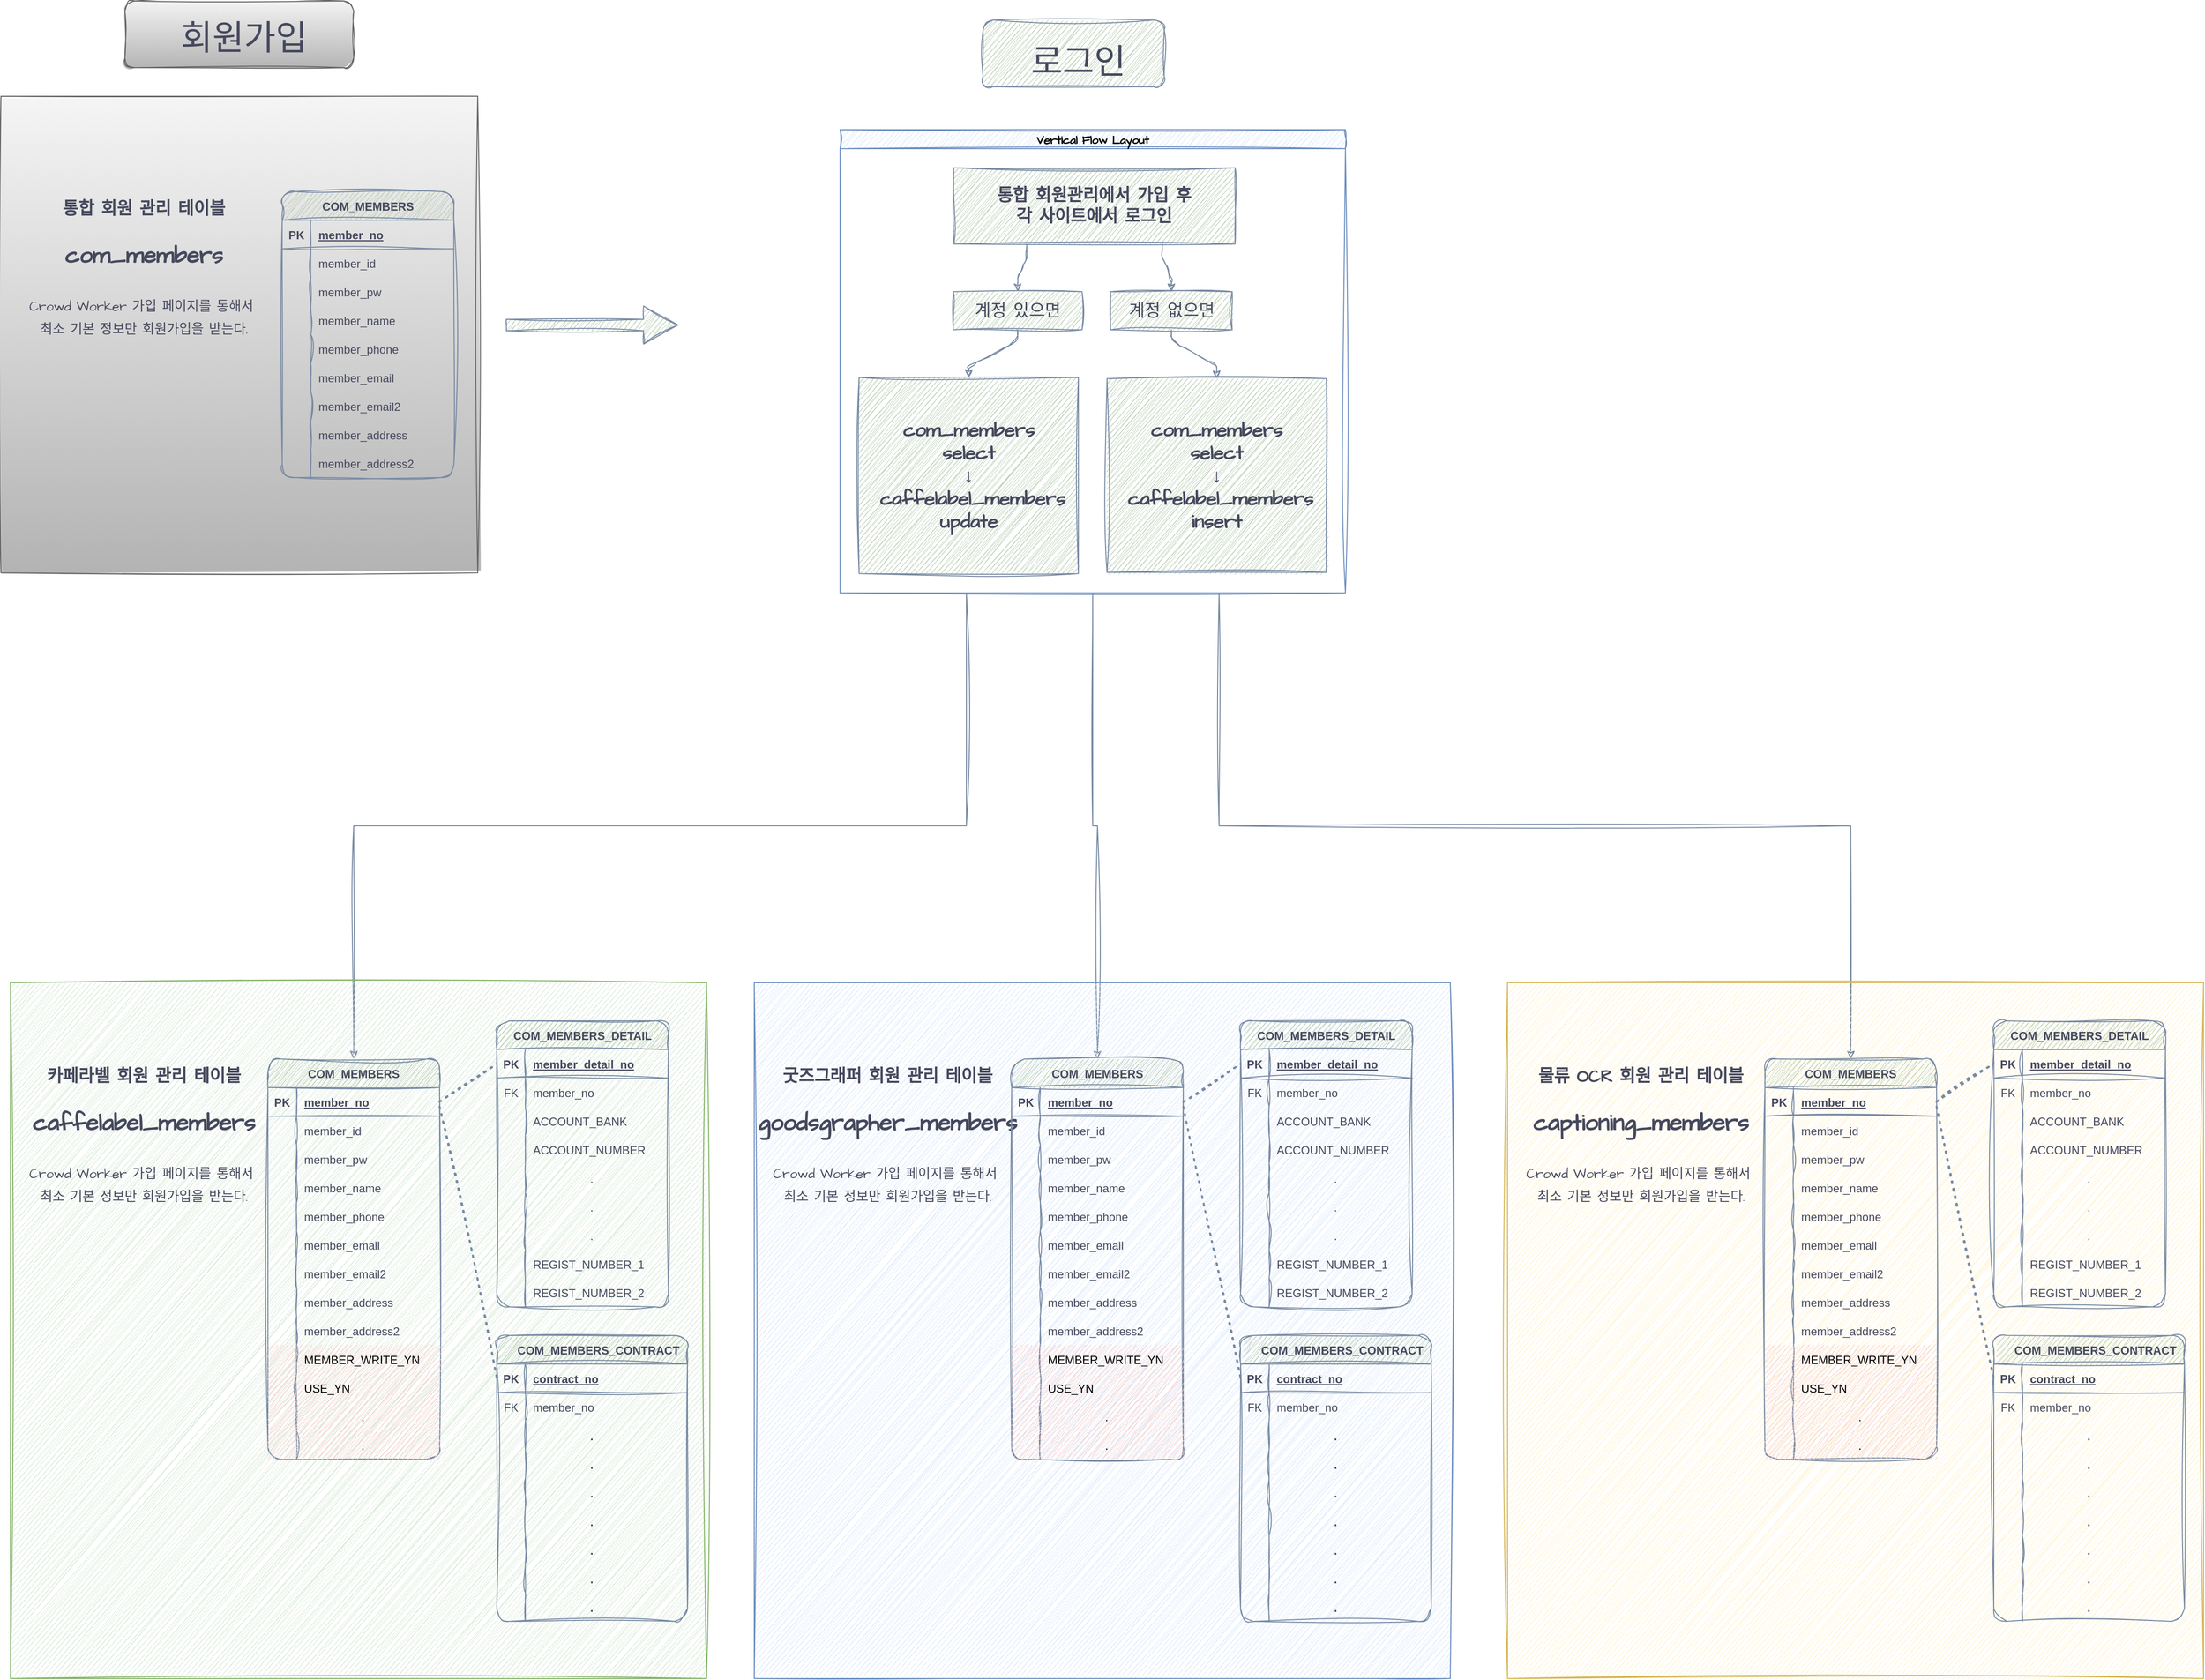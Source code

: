 <mxfile version="20.8.16" type="github">
  <diagram id="R2lEEEUBdFMjLlhIrx00" name="Page-1">
    <mxGraphModel dx="4435" dy="3010" grid="1" gridSize="10" guides="1" tooltips="1" connect="1" arrows="1" fold="1" page="1" pageScale="1" pageWidth="850" pageHeight="1100" math="0" shadow="0" extFonts="Permanent Marker^https://fonts.googleapis.com/css?family=Permanent+Marker">
      <root>
        <mxCell id="0" />
        <mxCell id="1" parent="0" />
        <mxCell id="z3o-LrcOydEG6J84ChXI-428" value="" style="rounded=1;whiteSpace=wrap;html=1;sketch=1;hachureGap=4;jiggle=2;curveFitting=1;strokeColor=#788AA3;fontFamily=Architects Daughter;fontSource=https%3A%2F%2Ffonts.googleapis.com%2Fcss%3Ffamily%3DArchitects%2BDaughter;fontSize=36;fontColor=#46495D;fillColor=#B2C9AB;" vertex="1" parent="1">
          <mxGeometry x="240" y="-1050" width="190" height="70" as="geometry" />
        </mxCell>
        <mxCell id="z3o-LrcOydEG6J84ChXI-425" value="" style="rounded=1;whiteSpace=wrap;html=1;sketch=1;hachureGap=4;jiggle=2;curveFitting=1;strokeColor=#666666;fontFamily=Architects Daughter;fontSource=https%3A%2F%2Ffonts.googleapis.com%2Fcss%3Ffamily%3DArchitects%2BDaughter;fontSize=36;fillColor=#f5f5f5;gradientColor=#b3b3b3;" vertex="1" parent="1">
          <mxGeometry x="-660" y="-1070" width="240" height="70" as="geometry" />
        </mxCell>
        <mxCell id="z3o-LrcOydEG6J84ChXI-418" value="" style="whiteSpace=wrap;html=1;aspect=fixed;sketch=1;hachureGap=4;jiggle=2;curveFitting=1;strokeColor=#666666;fontFamily=Architects Daughter;fontSource=https%3A%2F%2Ffonts.googleapis.com%2Fcss%3Ffamily%3DArchitects%2BDaughter;fontSize=20;fillColor=#f5f5f5;gradientColor=#b3b3b3;" vertex="1" parent="1">
          <mxGeometry x="-790" y="-970" width="500" height="500" as="geometry" />
        </mxCell>
        <mxCell id="C-vyLk0tnHw3VtMMgP7b-23" value="COM_MEMBERS" style="shape=table;startSize=30;container=1;collapsible=1;childLayout=tableLayout;fixedRows=1;rowLines=0;fontStyle=1;align=center;resizeLast=1;labelBackgroundColor=none;fillColor=#B2C9AB;strokeColor=#788AA3;fontColor=#46495D;rounded=1;sketch=1;curveFitting=1;jiggle=2;" parent="1" vertex="1">
          <mxGeometry x="-495" y="-870" width="180" height="300" as="geometry" />
        </mxCell>
        <mxCell id="C-vyLk0tnHw3VtMMgP7b-24" value="" style="shape=partialRectangle;collapsible=0;dropTarget=0;pointerEvents=0;fillColor=none;points=[[0,0.5],[1,0.5]];portConstraint=eastwest;top=0;left=0;right=0;bottom=1;labelBackgroundColor=none;strokeColor=#788AA3;fontColor=#46495D;rounded=1;sketch=1;curveFitting=1;jiggle=2;" parent="C-vyLk0tnHw3VtMMgP7b-23" vertex="1">
          <mxGeometry y="30" width="180" height="30" as="geometry" />
        </mxCell>
        <mxCell id="C-vyLk0tnHw3VtMMgP7b-25" value="PK" style="shape=partialRectangle;overflow=hidden;connectable=0;fillColor=none;top=0;left=0;bottom=0;right=0;fontStyle=1;labelBackgroundColor=none;strokeColor=#788AA3;fontColor=#46495D;rounded=1;sketch=1;curveFitting=1;jiggle=2;" parent="C-vyLk0tnHw3VtMMgP7b-24" vertex="1">
          <mxGeometry width="30" height="30" as="geometry">
            <mxRectangle width="30" height="30" as="alternateBounds" />
          </mxGeometry>
        </mxCell>
        <mxCell id="C-vyLk0tnHw3VtMMgP7b-26" value="member_no" style="shape=partialRectangle;overflow=hidden;connectable=0;fillColor=none;top=0;left=0;bottom=0;right=0;align=left;spacingLeft=6;fontStyle=5;labelBackgroundColor=none;strokeColor=#788AA3;fontColor=#46495D;rounded=1;sketch=1;curveFitting=1;jiggle=2;" parent="C-vyLk0tnHw3VtMMgP7b-24" vertex="1">
          <mxGeometry x="30" width="150" height="30" as="geometry">
            <mxRectangle width="150" height="30" as="alternateBounds" />
          </mxGeometry>
        </mxCell>
        <mxCell id="C-vyLk0tnHw3VtMMgP7b-27" value="" style="shape=partialRectangle;collapsible=0;dropTarget=0;pointerEvents=0;fillColor=none;points=[[0,0.5],[1,0.5]];portConstraint=eastwest;top=0;left=0;right=0;bottom=0;labelBackgroundColor=none;strokeColor=#788AA3;fontColor=#46495D;rounded=1;sketch=1;curveFitting=1;jiggle=2;" parent="C-vyLk0tnHw3VtMMgP7b-23" vertex="1">
          <mxGeometry y="60" width="180" height="30" as="geometry" />
        </mxCell>
        <mxCell id="C-vyLk0tnHw3VtMMgP7b-28" value="" style="shape=partialRectangle;overflow=hidden;connectable=0;fillColor=none;top=0;left=0;bottom=0;right=0;labelBackgroundColor=none;strokeColor=#788AA3;fontColor=#46495D;rounded=1;sketch=1;curveFitting=1;jiggle=2;" parent="C-vyLk0tnHw3VtMMgP7b-27" vertex="1">
          <mxGeometry width="30" height="30" as="geometry">
            <mxRectangle width="30" height="30" as="alternateBounds" />
          </mxGeometry>
        </mxCell>
        <mxCell id="C-vyLk0tnHw3VtMMgP7b-29" value="member_id" style="shape=partialRectangle;overflow=hidden;connectable=0;fillColor=none;top=0;left=0;bottom=0;right=0;align=left;spacingLeft=6;labelBackgroundColor=none;strokeColor=#788AA3;fontColor=#46495D;rounded=1;sketch=1;curveFitting=1;jiggle=2;" parent="C-vyLk0tnHw3VtMMgP7b-27" vertex="1">
          <mxGeometry x="30" width="150" height="30" as="geometry">
            <mxRectangle width="150" height="30" as="alternateBounds" />
          </mxGeometry>
        </mxCell>
        <mxCell id="z3o-LrcOydEG6J84ChXI-25" value="" style="shape=partialRectangle;collapsible=0;dropTarget=0;pointerEvents=0;fillColor=none;points=[[0,0.5],[1,0.5]];portConstraint=eastwest;top=0;left=0;right=0;bottom=0;labelBackgroundColor=none;strokeColor=#788AA3;fontColor=#46495D;rounded=1;sketch=1;curveFitting=1;jiggle=2;" vertex="1" parent="C-vyLk0tnHw3VtMMgP7b-23">
          <mxGeometry y="90" width="180" height="30" as="geometry" />
        </mxCell>
        <mxCell id="z3o-LrcOydEG6J84ChXI-26" value="" style="shape=partialRectangle;overflow=hidden;connectable=0;fillColor=none;top=0;left=0;bottom=0;right=0;labelBackgroundColor=none;strokeColor=#788AA3;fontColor=#46495D;rounded=1;sketch=1;curveFitting=1;jiggle=2;" vertex="1" parent="z3o-LrcOydEG6J84ChXI-25">
          <mxGeometry width="30" height="30" as="geometry">
            <mxRectangle width="30" height="30" as="alternateBounds" />
          </mxGeometry>
        </mxCell>
        <mxCell id="z3o-LrcOydEG6J84ChXI-27" value="member_pw" style="shape=partialRectangle;overflow=hidden;connectable=0;fillColor=none;top=0;left=0;bottom=0;right=0;align=left;spacingLeft=6;labelBackgroundColor=none;strokeColor=#788AA3;fontColor=#46495D;rounded=1;sketch=1;curveFitting=1;jiggle=2;" vertex="1" parent="z3o-LrcOydEG6J84ChXI-25">
          <mxGeometry x="30" width="150" height="30" as="geometry">
            <mxRectangle width="150" height="30" as="alternateBounds" />
          </mxGeometry>
        </mxCell>
        <mxCell id="z3o-LrcOydEG6J84ChXI-28" value="" style="shape=partialRectangle;collapsible=0;dropTarget=0;pointerEvents=0;fillColor=none;points=[[0,0.5],[1,0.5]];portConstraint=eastwest;top=0;left=0;right=0;bottom=0;labelBackgroundColor=none;strokeColor=#788AA3;fontColor=#46495D;rounded=1;sketch=1;curveFitting=1;jiggle=2;" vertex="1" parent="C-vyLk0tnHw3VtMMgP7b-23">
          <mxGeometry y="120" width="180" height="30" as="geometry" />
        </mxCell>
        <mxCell id="z3o-LrcOydEG6J84ChXI-29" value="" style="shape=partialRectangle;overflow=hidden;connectable=0;fillColor=none;top=0;left=0;bottom=0;right=0;labelBackgroundColor=none;strokeColor=#788AA3;fontColor=#46495D;rounded=1;sketch=1;curveFitting=1;jiggle=2;" vertex="1" parent="z3o-LrcOydEG6J84ChXI-28">
          <mxGeometry width="30" height="30" as="geometry">
            <mxRectangle width="30" height="30" as="alternateBounds" />
          </mxGeometry>
        </mxCell>
        <mxCell id="z3o-LrcOydEG6J84ChXI-30" value="member_name" style="shape=partialRectangle;overflow=hidden;connectable=0;fillColor=none;top=0;left=0;bottom=0;right=0;align=left;spacingLeft=6;labelBackgroundColor=none;strokeColor=#788AA3;fontColor=#46495D;rounded=1;sketch=1;curveFitting=1;jiggle=2;" vertex="1" parent="z3o-LrcOydEG6J84ChXI-28">
          <mxGeometry x="30" width="150" height="30" as="geometry">
            <mxRectangle width="150" height="30" as="alternateBounds" />
          </mxGeometry>
        </mxCell>
        <mxCell id="z3o-LrcOydEG6J84ChXI-31" value="" style="shape=partialRectangle;collapsible=0;dropTarget=0;pointerEvents=0;fillColor=none;points=[[0,0.5],[1,0.5]];portConstraint=eastwest;top=0;left=0;right=0;bottom=0;labelBackgroundColor=none;strokeColor=#788AA3;fontColor=#46495D;rounded=1;sketch=1;curveFitting=1;jiggle=2;" vertex="1" parent="C-vyLk0tnHw3VtMMgP7b-23">
          <mxGeometry y="150" width="180" height="30" as="geometry" />
        </mxCell>
        <mxCell id="z3o-LrcOydEG6J84ChXI-32" value="" style="shape=partialRectangle;overflow=hidden;connectable=0;fillColor=none;top=0;left=0;bottom=0;right=0;labelBackgroundColor=none;strokeColor=#788AA3;fontColor=#46495D;rounded=1;sketch=1;curveFitting=1;jiggle=2;" vertex="1" parent="z3o-LrcOydEG6J84ChXI-31">
          <mxGeometry width="30" height="30" as="geometry">
            <mxRectangle width="30" height="30" as="alternateBounds" />
          </mxGeometry>
        </mxCell>
        <mxCell id="z3o-LrcOydEG6J84ChXI-33" value="member_phone" style="shape=partialRectangle;overflow=hidden;connectable=0;fillColor=none;top=0;left=0;bottom=0;right=0;align=left;spacingLeft=6;labelBackgroundColor=none;strokeColor=#788AA3;fontColor=#46495D;rounded=1;sketch=1;curveFitting=1;jiggle=2;" vertex="1" parent="z3o-LrcOydEG6J84ChXI-31">
          <mxGeometry x="30" width="150" height="30" as="geometry">
            <mxRectangle width="150" height="30" as="alternateBounds" />
          </mxGeometry>
        </mxCell>
        <mxCell id="z3o-LrcOydEG6J84ChXI-34" value="" style="shape=partialRectangle;collapsible=0;dropTarget=0;pointerEvents=0;fillColor=none;points=[[0,0.5],[1,0.5]];portConstraint=eastwest;top=0;left=0;right=0;bottom=0;labelBackgroundColor=none;strokeColor=#788AA3;fontColor=#46495D;rounded=1;sketch=1;curveFitting=1;jiggle=2;" vertex="1" parent="C-vyLk0tnHw3VtMMgP7b-23">
          <mxGeometry y="180" width="180" height="30" as="geometry" />
        </mxCell>
        <mxCell id="z3o-LrcOydEG6J84ChXI-35" value="" style="shape=partialRectangle;overflow=hidden;connectable=0;fillColor=none;top=0;left=0;bottom=0;right=0;labelBackgroundColor=none;strokeColor=#788AA3;fontColor=#46495D;rounded=1;sketch=1;curveFitting=1;jiggle=2;" vertex="1" parent="z3o-LrcOydEG6J84ChXI-34">
          <mxGeometry width="30" height="30" as="geometry">
            <mxRectangle width="30" height="30" as="alternateBounds" />
          </mxGeometry>
        </mxCell>
        <mxCell id="z3o-LrcOydEG6J84ChXI-36" value="member_email" style="shape=partialRectangle;overflow=hidden;connectable=0;fillColor=none;top=0;left=0;bottom=0;right=0;align=left;spacingLeft=6;labelBackgroundColor=none;strokeColor=#788AA3;fontColor=#46495D;rounded=1;sketch=1;curveFitting=1;jiggle=2;" vertex="1" parent="z3o-LrcOydEG6J84ChXI-34">
          <mxGeometry x="30" width="150" height="30" as="geometry">
            <mxRectangle width="150" height="30" as="alternateBounds" />
          </mxGeometry>
        </mxCell>
        <mxCell id="z3o-LrcOydEG6J84ChXI-37" value="" style="shape=partialRectangle;collapsible=0;dropTarget=0;pointerEvents=0;fillColor=none;points=[[0,0.5],[1,0.5]];portConstraint=eastwest;top=0;left=0;right=0;bottom=0;labelBackgroundColor=none;strokeColor=#788AA3;fontColor=#46495D;rounded=1;sketch=1;curveFitting=1;jiggle=2;" vertex="1" parent="C-vyLk0tnHw3VtMMgP7b-23">
          <mxGeometry y="210" width="180" height="30" as="geometry" />
        </mxCell>
        <mxCell id="z3o-LrcOydEG6J84ChXI-38" value="" style="shape=partialRectangle;overflow=hidden;connectable=0;fillColor=none;top=0;left=0;bottom=0;right=0;labelBackgroundColor=none;strokeColor=#788AA3;fontColor=#46495D;rounded=1;sketch=1;curveFitting=1;jiggle=2;" vertex="1" parent="z3o-LrcOydEG6J84ChXI-37">
          <mxGeometry width="30" height="30" as="geometry">
            <mxRectangle width="30" height="30" as="alternateBounds" />
          </mxGeometry>
        </mxCell>
        <mxCell id="z3o-LrcOydEG6J84ChXI-39" value="member_email2" style="shape=partialRectangle;overflow=hidden;connectable=0;fillColor=none;top=0;left=0;bottom=0;right=0;align=left;spacingLeft=6;labelBackgroundColor=none;strokeColor=#788AA3;fontColor=#46495D;rounded=1;sketch=1;curveFitting=1;jiggle=2;" vertex="1" parent="z3o-LrcOydEG6J84ChXI-37">
          <mxGeometry x="30" width="150" height="30" as="geometry">
            <mxRectangle width="150" height="30" as="alternateBounds" />
          </mxGeometry>
        </mxCell>
        <mxCell id="z3o-LrcOydEG6J84ChXI-40" value="" style="shape=partialRectangle;collapsible=0;dropTarget=0;pointerEvents=0;fillColor=none;points=[[0,0.5],[1,0.5]];portConstraint=eastwest;top=0;left=0;right=0;bottom=0;labelBackgroundColor=none;strokeColor=#788AA3;fontColor=#46495D;rounded=1;sketch=1;curveFitting=1;jiggle=2;" vertex="1" parent="C-vyLk0tnHw3VtMMgP7b-23">
          <mxGeometry y="240" width="180" height="30" as="geometry" />
        </mxCell>
        <mxCell id="z3o-LrcOydEG6J84ChXI-41" value="" style="shape=partialRectangle;overflow=hidden;connectable=0;fillColor=none;top=0;left=0;bottom=0;right=0;labelBackgroundColor=none;strokeColor=#788AA3;fontColor=#46495D;rounded=1;sketch=1;curveFitting=1;jiggle=2;" vertex="1" parent="z3o-LrcOydEG6J84ChXI-40">
          <mxGeometry width="30" height="30" as="geometry">
            <mxRectangle width="30" height="30" as="alternateBounds" />
          </mxGeometry>
        </mxCell>
        <mxCell id="z3o-LrcOydEG6J84ChXI-42" value="member_address" style="shape=partialRectangle;overflow=hidden;connectable=0;fillColor=none;top=0;left=0;bottom=0;right=0;align=left;spacingLeft=6;labelBackgroundColor=none;strokeColor=#788AA3;fontColor=#46495D;rounded=1;sketch=1;curveFitting=1;jiggle=2;" vertex="1" parent="z3o-LrcOydEG6J84ChXI-40">
          <mxGeometry x="30" width="150" height="30" as="geometry">
            <mxRectangle width="150" height="30" as="alternateBounds" />
          </mxGeometry>
        </mxCell>
        <mxCell id="z3o-LrcOydEG6J84ChXI-43" value="" style="shape=partialRectangle;collapsible=0;dropTarget=0;pointerEvents=0;fillColor=none;points=[[0,0.5],[1,0.5]];portConstraint=eastwest;top=0;left=0;right=0;bottom=0;labelBackgroundColor=none;strokeColor=#788AA3;fontColor=#46495D;rounded=1;sketch=1;curveFitting=1;jiggle=2;" vertex="1" parent="C-vyLk0tnHw3VtMMgP7b-23">
          <mxGeometry y="270" width="180" height="30" as="geometry" />
        </mxCell>
        <mxCell id="z3o-LrcOydEG6J84ChXI-44" value="" style="shape=partialRectangle;overflow=hidden;connectable=0;fillColor=none;top=0;left=0;bottom=0;right=0;labelBackgroundColor=none;strokeColor=#788AA3;fontColor=#46495D;rounded=1;sketch=1;curveFitting=1;jiggle=2;" vertex="1" parent="z3o-LrcOydEG6J84ChXI-43">
          <mxGeometry width="30" height="30" as="geometry">
            <mxRectangle width="30" height="30" as="alternateBounds" />
          </mxGeometry>
        </mxCell>
        <mxCell id="z3o-LrcOydEG6J84ChXI-45" value="member_address2" style="shape=partialRectangle;overflow=hidden;connectable=0;fillColor=none;top=0;left=0;bottom=0;right=0;align=left;spacingLeft=6;labelBackgroundColor=none;strokeColor=#788AA3;fontColor=#46495D;rounded=1;sketch=1;curveFitting=1;jiggle=2;" vertex="1" parent="z3o-LrcOydEG6J84ChXI-43">
          <mxGeometry x="30" width="150" height="30" as="geometry">
            <mxRectangle width="150" height="30" as="alternateBounds" />
          </mxGeometry>
        </mxCell>
        <mxCell id="z3o-LrcOydEG6J84ChXI-16" value="&lt;font style=&quot;&quot;&gt;&lt;b style=&quot;font-size: 18px;&quot;&gt;통합 회원 관리 테이블&lt;br&gt;&lt;/b&gt;&lt;br&gt;&lt;b style=&quot;&quot;&gt;&lt;font style=&quot;font-size: 24px;&quot;&gt;com_members&lt;br&gt;&lt;/font&gt;&lt;/b&gt;&lt;br&gt;&lt;font style=&quot;font-size: 14px;&quot;&gt;Crowd Worker 가입 페이지를 통해서&amp;nbsp;&lt;br&gt;최소 기본 정보만 회원가입을 받는다.&lt;/font&gt;&lt;/font&gt;" style="text;html=1;strokeColor=none;fillColor=none;align=center;verticalAlign=middle;whiteSpace=wrap;rounded=0;fontSize=20;fontFamily=Architects Daughter;fontColor=#46495D;" vertex="1" parent="1">
          <mxGeometry x="-770" y="-870" width="260" height="160" as="geometry" />
        </mxCell>
        <mxCell id="z3o-LrcOydEG6J84ChXI-736" style="edgeStyle=orthogonalEdgeStyle;rounded=0;sketch=1;hachureGap=4;jiggle=2;curveFitting=1;orthogonalLoop=1;jettySize=auto;html=1;exitX=0.75;exitY=1;exitDx=0;exitDy=0;entryX=0.5;entryY=0;entryDx=0;entryDy=0;strokeColor=#788AA3;fontFamily=Architects Daughter;fontSource=https%3A%2F%2Ffonts.googleapis.com%2Fcss%3Ffamily%3DArchitects%2BDaughter;fontSize=36;fontColor=#46495D;fillColor=#B2C9AB;" edge="1" parent="1" source="z3o-LrcOydEG6J84ChXI-396" target="z3o-LrcOydEG6J84ChXI-632">
          <mxGeometry relative="1" as="geometry" />
        </mxCell>
        <mxCell id="z3o-LrcOydEG6J84ChXI-738" style="edgeStyle=orthogonalEdgeStyle;rounded=0;sketch=1;hachureGap=4;jiggle=2;curveFitting=1;orthogonalLoop=1;jettySize=auto;html=1;exitX=0.5;exitY=1;exitDx=0;exitDy=0;entryX=0.5;entryY=0;entryDx=0;entryDy=0;strokeColor=#788AA3;fontFamily=Architects Daughter;fontSource=https%3A%2F%2Ffonts.googleapis.com%2Fcss%3Ffamily%3DArchitects%2BDaughter;fontSize=36;fontColor=#46495D;fillColor=#B2C9AB;" edge="1" parent="1" source="z3o-LrcOydEG6J84ChXI-396" target="z3o-LrcOydEG6J84ChXI-532">
          <mxGeometry relative="1" as="geometry" />
        </mxCell>
        <mxCell id="z3o-LrcOydEG6J84ChXI-739" style="edgeStyle=orthogonalEdgeStyle;rounded=0;sketch=1;hachureGap=4;jiggle=2;curveFitting=1;orthogonalLoop=1;jettySize=auto;html=1;exitX=0.25;exitY=1;exitDx=0;exitDy=0;entryX=0.5;entryY=0;entryDx=0;entryDy=0;strokeColor=#788AA3;fontFamily=Architects Daughter;fontSource=https%3A%2F%2Ffonts.googleapis.com%2Fcss%3Ffamily%3DArchitects%2BDaughter;fontSize=36;fontColor=#46495D;fillColor=#B2C9AB;" edge="1" parent="1" source="z3o-LrcOydEG6J84ChXI-396" target="z3o-LrcOydEG6J84ChXI-432">
          <mxGeometry relative="1" as="geometry" />
        </mxCell>
        <mxCell id="z3o-LrcOydEG6J84ChXI-396" value="Vertical Flow Layout" style="swimlane;startSize=20;horizontal=1;childLayout=flowLayout;flowOrientation=north;resizable=0;interRankCellSpacing=50;containerType=tree;fontSize=12;sketch=1;hachureGap=4;jiggle=2;curveFitting=1;strokeColor=#6c8ebf;fontFamily=Architects Daughter;fontSource=https%3A%2F%2Ffonts.googleapis.com%2Fcss%3Ffamily%3DArchitects%2BDaughter;fillColor=#dae8fc;" vertex="1" parent="1">
          <mxGeometry x="90" y="-935" width="530" height="486" as="geometry" />
        </mxCell>
        <mxCell id="z3o-LrcOydEG6J84ChXI-397" value="&lt;b&gt;&lt;font style=&quot;font-size: 18px;&quot;&gt;통합 회원관리에서 가입 후&lt;br&gt;각 사이트에서 로그인&lt;/font&gt;&lt;/b&gt;" style="whiteSpace=wrap;html=1;sketch=1;hachureGap=4;jiggle=2;curveFitting=1;strokeColor=#788AA3;fontFamily=Architects Daughter;fontSource=https%3A%2F%2Ffonts.googleapis.com%2Fcss%3Ffamily%3DArchitects%2BDaughter;fontSize=14;fontColor=#46495D;fillColor=#B2C9AB;" vertex="1" parent="z3o-LrcOydEG6J84ChXI-396">
          <mxGeometry x="119.375" y="40" width="295" height="80" as="geometry" />
        </mxCell>
        <mxCell id="z3o-LrcOydEG6J84ChXI-398" value="&lt;font style=&quot;font-size: 18px;&quot;&gt;계정 있으면&lt;/font&gt;" style="whiteSpace=wrap;html=1;sketch=1;hachureGap=4;jiggle=2;curveFitting=1;strokeColor=#788AA3;fontFamily=Architects Daughter;fontSource=https%3A%2F%2Ffonts.googleapis.com%2Fcss%3Ffamily%3DArchitects%2BDaughter;fontSize=14;fontColor=#46495D;fillColor=#B2C9AB;" vertex="1" parent="z3o-LrcOydEG6J84ChXI-396">
          <mxGeometry x="118.75" y="170" width="135" height="40" as="geometry" />
        </mxCell>
        <mxCell id="z3o-LrcOydEG6J84ChXI-399" value="" style="html=1;rounded=1;curved=0;sourcePerimeterSpacing=0;targetPerimeterSpacing=0;startSize=6;endSize=6;sketch=1;hachureGap=4;jiggle=2;curveFitting=1;strokeColor=#788AA3;fontFamily=Architects Daughter;fontSource=https%3A%2F%2Ffonts.googleapis.com%2Fcss%3Ffamily%3DArchitects%2BDaughter;fontSize=14;fontColor=#46495D;fillColor=#B2C9AB;noEdgeStyle=1;orthogonal=1;" edge="1" parent="z3o-LrcOydEG6J84ChXI-396" source="z3o-LrcOydEG6J84ChXI-397" target="z3o-LrcOydEG6J84ChXI-398">
          <mxGeometry relative="1" as="geometry">
            <Array as="points">
              <mxPoint x="195.625" y="132" />
              <mxPoint x="186.25" y="158" />
            </Array>
          </mxGeometry>
        </mxCell>
        <mxCell id="z3o-LrcOydEG6J84ChXI-400" value="&lt;font style=&quot;font-size: 18px;&quot;&gt;계정 없으면&lt;/font&gt;" style="whiteSpace=wrap;html=1;sketch=1;hachureGap=4;jiggle=2;curveFitting=1;strokeColor=#788AA3;fontFamily=Architects Daughter;fontSource=https%3A%2F%2Ffonts.googleapis.com%2Fcss%3Ffamily%3DArchitects%2BDaughter;fontSize=14;fontColor=#46495D;fillColor=#B2C9AB;" vertex="1" parent="z3o-LrcOydEG6J84ChXI-396">
          <mxGeometry x="283.75" y="170" width="127.5" height="40" as="geometry" />
        </mxCell>
        <mxCell id="z3o-LrcOydEG6J84ChXI-401" value="" style="html=1;rounded=1;curved=0;sourcePerimeterSpacing=0;targetPerimeterSpacing=0;startSize=6;endSize=6;sketch=1;hachureGap=4;jiggle=2;curveFitting=1;strokeColor=#788AA3;fontFamily=Architects Daughter;fontSource=https%3A%2F%2Ffonts.googleapis.com%2Fcss%3Ffamily%3DArchitects%2BDaughter;fontSize=14;fontColor=#46495D;fillColor=#B2C9AB;noEdgeStyle=1;orthogonal=1;" edge="1" parent="z3o-LrcOydEG6J84ChXI-396" source="z3o-LrcOydEG6J84ChXI-397" target="z3o-LrcOydEG6J84ChXI-400">
          <mxGeometry relative="1" as="geometry">
            <Array as="points">
              <mxPoint x="338.125" y="132" />
              <mxPoint x="347.5" y="158" />
            </Array>
          </mxGeometry>
        </mxCell>
        <mxCell id="z3o-LrcOydEG6J84ChXI-407" value="" style="html=1;rounded=1;curved=0;sourcePerimeterSpacing=0;targetPerimeterSpacing=0;startSize=6;endSize=6;sketch=1;hachureGap=4;jiggle=2;curveFitting=1;strokeColor=#788AA3;fontFamily=Architects Daughter;fontSource=https%3A%2F%2Ffonts.googleapis.com%2Fcss%3Ffamily%3DArchitects%2BDaughter;fontSize=14;fontColor=#46495D;fillColor=#B2C9AB;noEdgeStyle=1;orthogonal=1;" edge="1" target="z3o-LrcOydEG6J84ChXI-408" source="z3o-LrcOydEG6J84ChXI-398" parent="z3o-LrcOydEG6J84ChXI-396">
          <mxGeometry relative="1" as="geometry">
            <mxPoint x="386.5" y="2396" as="sourcePoint" />
            <Array as="points">
              <mxPoint x="186.25" y="222" />
              <mxPoint x="135" y="248" />
            </Array>
          </mxGeometry>
        </mxCell>
        <mxCell id="z3o-LrcOydEG6J84ChXI-408" value="&lt;font style=&quot;font-size: 20px;&quot;&gt;&lt;b&gt;com_members&lt;br&gt;select&lt;br&gt;↓&lt;br&gt;&amp;nbsp;caffelabel_members&lt;br&gt;update&lt;/b&gt;&lt;/font&gt;" style="whiteSpace=wrap;html=1;sketch=1;hachureGap=4;jiggle=2;curveFitting=1;strokeColor=#788AA3;fontFamily=Architects Daughter;fontSource=https%3A%2F%2Ffonts.googleapis.com%2Fcss%3Ffamily%3DArchitects%2BDaughter;fontSize=14;fontColor=#46495D;fillColor=#B2C9AB;" vertex="1" parent="z3o-LrcOydEG6J84ChXI-396">
          <mxGeometry x="20" y="260" width="230" height="205.75" as="geometry" />
        </mxCell>
        <mxCell id="z3o-LrcOydEG6J84ChXI-411" value="" style="html=1;rounded=1;curved=0;sourcePerimeterSpacing=0;targetPerimeterSpacing=0;startSize=6;endSize=6;sketch=1;hachureGap=4;jiggle=2;curveFitting=1;strokeColor=#788AA3;fontFamily=Architects Daughter;fontSource=https%3A%2F%2Ffonts.googleapis.com%2Fcss%3Ffamily%3DArchitects%2BDaughter;fontSize=14;fontColor=#46495D;fillColor=#B2C9AB;noEdgeStyle=1;orthogonal=1;" edge="1" target="z3o-LrcOydEG6J84ChXI-412" source="z3o-LrcOydEG6J84ChXI-400" parent="z3o-LrcOydEG6J84ChXI-396">
          <mxGeometry relative="1" as="geometry">
            <mxPoint x="314.0" y="1986" as="sourcePoint" />
            <Array as="points">
              <mxPoint x="347.5" y="222" />
              <mxPoint x="395" y="248" />
            </Array>
          </mxGeometry>
        </mxCell>
        <mxCell id="z3o-LrcOydEG6J84ChXI-412" value="&lt;b style=&quot;border-color: var(--border-color); font-size: 20px;&quot;&gt;com_members&lt;br style=&quot;border-color: var(--border-color);&quot;&gt;select&lt;br style=&quot;border-color: var(--border-color);&quot;&gt;↓&lt;br style=&quot;border-color: var(--border-color);&quot;&gt;&amp;nbsp;caffelabel_members&lt;br style=&quot;border-color: var(--border-color);&quot;&gt;insert&lt;br&gt;&lt;/b&gt;" style="whiteSpace=wrap;html=1;sketch=1;hachureGap=4;jiggle=2;curveFitting=1;strokeColor=#788AA3;fontFamily=Architects Daughter;fontSource=https%3A%2F%2Ffonts.googleapis.com%2Fcss%3Ffamily%3DArchitects%2BDaughter;fontSize=14;fontColor=#46495D;fillColor=#B2C9AB;" vertex="1" parent="z3o-LrcOydEG6J84ChXI-396">
          <mxGeometry x="280" y="261.205" width="230" height="203.34" as="geometry" />
        </mxCell>
        <mxCell id="z3o-LrcOydEG6J84ChXI-423" value="&lt;font style=&quot;font-size: 36px;&quot;&gt;회원가입&lt;/font&gt;" style="text;html=1;strokeColor=none;fillColor=none;align=center;verticalAlign=middle;whiteSpace=wrap;rounded=0;fontSize=20;fontFamily=Architects Daughter;fontColor=#46495D;" vertex="1" parent="1">
          <mxGeometry x="-730" y="-1060" width="390" height="60" as="geometry" />
        </mxCell>
        <mxCell id="z3o-LrcOydEG6J84ChXI-424" value="&lt;font style=&quot;font-size: 36px;&quot;&gt;로그인&lt;/font&gt;" style="text;html=1;strokeColor=none;fillColor=none;align=center;verticalAlign=middle;whiteSpace=wrap;rounded=0;fontSize=20;fontFamily=Architects Daughter;fontColor=#46495D;" vertex="1" parent="1">
          <mxGeometry x="250" y="-1035" width="180" height="60" as="geometry" />
        </mxCell>
        <mxCell id="z3o-LrcOydEG6J84ChXI-429" value="" style="shape=singleArrow;whiteSpace=wrap;html=1;sketch=1;hachureGap=4;jiggle=2;curveFitting=1;strokeColor=#788AA3;fontFamily=Architects Daughter;fontSource=https%3A%2F%2Ffonts.googleapis.com%2Fcss%3Ffamily%3DArchitects%2BDaughter;fontSize=36;fontColor=#46495D;fillColor=#B2C9AB;" vertex="1" parent="1">
          <mxGeometry x="-260" y="-750" width="180" height="40" as="geometry" />
        </mxCell>
        <mxCell id="z3o-LrcOydEG6J84ChXI-430" value="" style="whiteSpace=wrap;html=1;aspect=fixed;sketch=1;hachureGap=4;jiggle=2;curveFitting=1;strokeColor=#82b366;fontFamily=Architects Daughter;fontSource=https%3A%2F%2Ffonts.googleapis.com%2Fcss%3Ffamily%3DArchitects%2BDaughter;fontSize=14;fillColor=#d5e8d4;" vertex="1" parent="1">
          <mxGeometry x="-780" y="-40" width="730" height="730" as="geometry" />
        </mxCell>
        <mxCell id="z3o-LrcOydEG6J84ChXI-431" value="&lt;font style=&quot;&quot;&gt;&lt;b style=&quot;font-size: 18px;&quot;&gt;카페라벨 회원 관리 테이블&lt;br&gt;&lt;/b&gt;&lt;br&gt;&lt;b style=&quot;&quot;&gt;&lt;font style=&quot;font-size: 24px;&quot;&gt;caffelabel_members&lt;br&gt;&lt;/font&gt;&lt;/b&gt;&lt;br&gt;&lt;font style=&quot;font-size: 14px;&quot;&gt;Crowd Worker 가입 페이지를 통해서&amp;nbsp;&lt;br&gt;최소 기본 정보만 회원가입을 받는다.&lt;/font&gt;&lt;/font&gt;" style="text;html=1;strokeColor=none;fillColor=none;align=center;verticalAlign=middle;whiteSpace=wrap;rounded=0;fontSize=20;fontFamily=Architects Daughter;fontColor=#46495D;" vertex="1" parent="1">
          <mxGeometry x="-770" y="40" width="260" height="160" as="geometry" />
        </mxCell>
        <mxCell id="z3o-LrcOydEG6J84ChXI-432" value="COM_MEMBERS" style="shape=table;startSize=30;container=1;collapsible=1;childLayout=tableLayout;fixedRows=1;rowLines=0;fontStyle=1;align=center;resizeLast=1;labelBackgroundColor=none;fillColor=#B2C9AB;strokeColor=#788AA3;fontColor=#46495D;rounded=1;sketch=1;curveFitting=1;jiggle=2;" vertex="1" parent="1">
          <mxGeometry x="-510" y="40" width="180" height="420" as="geometry" />
        </mxCell>
        <mxCell id="z3o-LrcOydEG6J84ChXI-433" value="" style="shape=partialRectangle;collapsible=0;dropTarget=0;pointerEvents=0;fillColor=none;points=[[0,0.5],[1,0.5]];portConstraint=eastwest;top=0;left=0;right=0;bottom=1;labelBackgroundColor=none;strokeColor=#788AA3;fontColor=#46495D;rounded=1;sketch=1;curveFitting=1;jiggle=2;" vertex="1" parent="z3o-LrcOydEG6J84ChXI-432">
          <mxGeometry y="30" width="180" height="30" as="geometry" />
        </mxCell>
        <mxCell id="z3o-LrcOydEG6J84ChXI-434" value="PK" style="shape=partialRectangle;overflow=hidden;connectable=0;fillColor=none;top=0;left=0;bottom=0;right=0;fontStyle=1;labelBackgroundColor=none;strokeColor=#788AA3;fontColor=#46495D;rounded=1;sketch=1;curveFitting=1;jiggle=2;" vertex="1" parent="z3o-LrcOydEG6J84ChXI-433">
          <mxGeometry width="30" height="30" as="geometry">
            <mxRectangle width="30" height="30" as="alternateBounds" />
          </mxGeometry>
        </mxCell>
        <mxCell id="z3o-LrcOydEG6J84ChXI-435" value="member_no" style="shape=partialRectangle;overflow=hidden;connectable=0;fillColor=none;top=0;left=0;bottom=0;right=0;align=left;spacingLeft=6;fontStyle=5;labelBackgroundColor=none;strokeColor=#788AA3;fontColor=#46495D;rounded=1;sketch=1;curveFitting=1;jiggle=2;" vertex="1" parent="z3o-LrcOydEG6J84ChXI-433">
          <mxGeometry x="30" width="150" height="30" as="geometry">
            <mxRectangle width="150" height="30" as="alternateBounds" />
          </mxGeometry>
        </mxCell>
        <mxCell id="z3o-LrcOydEG6J84ChXI-436" value="" style="shape=partialRectangle;collapsible=0;dropTarget=0;pointerEvents=0;fillColor=none;points=[[0,0.5],[1,0.5]];portConstraint=eastwest;top=0;left=0;right=0;bottom=0;labelBackgroundColor=none;strokeColor=#788AA3;fontColor=#46495D;rounded=1;sketch=1;curveFitting=1;jiggle=2;" vertex="1" parent="z3o-LrcOydEG6J84ChXI-432">
          <mxGeometry y="60" width="180" height="30" as="geometry" />
        </mxCell>
        <mxCell id="z3o-LrcOydEG6J84ChXI-437" value="" style="shape=partialRectangle;overflow=hidden;connectable=0;fillColor=none;top=0;left=0;bottom=0;right=0;labelBackgroundColor=none;strokeColor=#788AA3;fontColor=#46495D;rounded=1;sketch=1;curveFitting=1;jiggle=2;" vertex="1" parent="z3o-LrcOydEG6J84ChXI-436">
          <mxGeometry width="30" height="30" as="geometry">
            <mxRectangle width="30" height="30" as="alternateBounds" />
          </mxGeometry>
        </mxCell>
        <mxCell id="z3o-LrcOydEG6J84ChXI-438" value="member_id" style="shape=partialRectangle;overflow=hidden;connectable=0;fillColor=none;top=0;left=0;bottom=0;right=0;align=left;spacingLeft=6;labelBackgroundColor=none;strokeColor=#788AA3;fontColor=#46495D;rounded=1;sketch=1;curveFitting=1;jiggle=2;" vertex="1" parent="z3o-LrcOydEG6J84ChXI-436">
          <mxGeometry x="30" width="150" height="30" as="geometry">
            <mxRectangle width="150" height="30" as="alternateBounds" />
          </mxGeometry>
        </mxCell>
        <mxCell id="z3o-LrcOydEG6J84ChXI-439" value="" style="shape=partialRectangle;collapsible=0;dropTarget=0;pointerEvents=0;fillColor=none;points=[[0,0.5],[1,0.5]];portConstraint=eastwest;top=0;left=0;right=0;bottom=0;labelBackgroundColor=none;strokeColor=#788AA3;fontColor=#46495D;rounded=1;sketch=1;curveFitting=1;jiggle=2;" vertex="1" parent="z3o-LrcOydEG6J84ChXI-432">
          <mxGeometry y="90" width="180" height="30" as="geometry" />
        </mxCell>
        <mxCell id="z3o-LrcOydEG6J84ChXI-440" value="" style="shape=partialRectangle;overflow=hidden;connectable=0;fillColor=none;top=0;left=0;bottom=0;right=0;labelBackgroundColor=none;strokeColor=#788AA3;fontColor=#46495D;rounded=1;sketch=1;curveFitting=1;jiggle=2;" vertex="1" parent="z3o-LrcOydEG6J84ChXI-439">
          <mxGeometry width="30" height="30" as="geometry">
            <mxRectangle width="30" height="30" as="alternateBounds" />
          </mxGeometry>
        </mxCell>
        <mxCell id="z3o-LrcOydEG6J84ChXI-441" value="member_pw" style="shape=partialRectangle;overflow=hidden;connectable=0;fillColor=none;top=0;left=0;bottom=0;right=0;align=left;spacingLeft=6;labelBackgroundColor=none;strokeColor=#788AA3;fontColor=#46495D;rounded=1;sketch=1;curveFitting=1;jiggle=2;" vertex="1" parent="z3o-LrcOydEG6J84ChXI-439">
          <mxGeometry x="30" width="150" height="30" as="geometry">
            <mxRectangle width="150" height="30" as="alternateBounds" />
          </mxGeometry>
        </mxCell>
        <mxCell id="z3o-LrcOydEG6J84ChXI-442" value="" style="shape=partialRectangle;collapsible=0;dropTarget=0;pointerEvents=0;fillColor=none;points=[[0,0.5],[1,0.5]];portConstraint=eastwest;top=0;left=0;right=0;bottom=0;labelBackgroundColor=none;strokeColor=#788AA3;fontColor=#46495D;rounded=1;sketch=1;curveFitting=1;jiggle=2;" vertex="1" parent="z3o-LrcOydEG6J84ChXI-432">
          <mxGeometry y="120" width="180" height="30" as="geometry" />
        </mxCell>
        <mxCell id="z3o-LrcOydEG6J84ChXI-443" value="" style="shape=partialRectangle;overflow=hidden;connectable=0;fillColor=none;top=0;left=0;bottom=0;right=0;labelBackgroundColor=none;strokeColor=#788AA3;fontColor=#46495D;rounded=1;sketch=1;curveFitting=1;jiggle=2;" vertex="1" parent="z3o-LrcOydEG6J84ChXI-442">
          <mxGeometry width="30" height="30" as="geometry">
            <mxRectangle width="30" height="30" as="alternateBounds" />
          </mxGeometry>
        </mxCell>
        <mxCell id="z3o-LrcOydEG6J84ChXI-444" value="member_name" style="shape=partialRectangle;overflow=hidden;connectable=0;fillColor=none;top=0;left=0;bottom=0;right=0;align=left;spacingLeft=6;labelBackgroundColor=none;strokeColor=#788AA3;fontColor=#46495D;rounded=1;sketch=1;curveFitting=1;jiggle=2;" vertex="1" parent="z3o-LrcOydEG6J84ChXI-442">
          <mxGeometry x="30" width="150" height="30" as="geometry">
            <mxRectangle width="150" height="30" as="alternateBounds" />
          </mxGeometry>
        </mxCell>
        <mxCell id="z3o-LrcOydEG6J84ChXI-445" value="" style="shape=partialRectangle;collapsible=0;dropTarget=0;pointerEvents=0;fillColor=none;points=[[0,0.5],[1,0.5]];portConstraint=eastwest;top=0;left=0;right=0;bottom=0;labelBackgroundColor=none;strokeColor=#788AA3;fontColor=#46495D;rounded=1;sketch=1;curveFitting=1;jiggle=2;" vertex="1" parent="z3o-LrcOydEG6J84ChXI-432">
          <mxGeometry y="150" width="180" height="30" as="geometry" />
        </mxCell>
        <mxCell id="z3o-LrcOydEG6J84ChXI-446" value="" style="shape=partialRectangle;overflow=hidden;connectable=0;fillColor=none;top=0;left=0;bottom=0;right=0;labelBackgroundColor=none;strokeColor=#788AA3;fontColor=#46495D;rounded=1;sketch=1;curveFitting=1;jiggle=2;" vertex="1" parent="z3o-LrcOydEG6J84ChXI-445">
          <mxGeometry width="30" height="30" as="geometry">
            <mxRectangle width="30" height="30" as="alternateBounds" />
          </mxGeometry>
        </mxCell>
        <mxCell id="z3o-LrcOydEG6J84ChXI-447" value="member_phone" style="shape=partialRectangle;overflow=hidden;connectable=0;fillColor=none;top=0;left=0;bottom=0;right=0;align=left;spacingLeft=6;labelBackgroundColor=none;strokeColor=#788AA3;fontColor=#46495D;rounded=1;sketch=1;curveFitting=1;jiggle=2;" vertex="1" parent="z3o-LrcOydEG6J84ChXI-445">
          <mxGeometry x="30" width="150" height="30" as="geometry">
            <mxRectangle width="150" height="30" as="alternateBounds" />
          </mxGeometry>
        </mxCell>
        <mxCell id="z3o-LrcOydEG6J84ChXI-448" value="" style="shape=partialRectangle;collapsible=0;dropTarget=0;pointerEvents=0;fillColor=none;points=[[0,0.5],[1,0.5]];portConstraint=eastwest;top=0;left=0;right=0;bottom=0;labelBackgroundColor=none;strokeColor=#788AA3;fontColor=#46495D;rounded=1;sketch=1;curveFitting=1;jiggle=2;" vertex="1" parent="z3o-LrcOydEG6J84ChXI-432">
          <mxGeometry y="180" width="180" height="30" as="geometry" />
        </mxCell>
        <mxCell id="z3o-LrcOydEG6J84ChXI-449" value="" style="shape=partialRectangle;overflow=hidden;connectable=0;fillColor=none;top=0;left=0;bottom=0;right=0;labelBackgroundColor=none;strokeColor=#788AA3;fontColor=#46495D;rounded=1;sketch=1;curveFitting=1;jiggle=2;" vertex="1" parent="z3o-LrcOydEG6J84ChXI-448">
          <mxGeometry width="30" height="30" as="geometry">
            <mxRectangle width="30" height="30" as="alternateBounds" />
          </mxGeometry>
        </mxCell>
        <mxCell id="z3o-LrcOydEG6J84ChXI-450" value="member_email" style="shape=partialRectangle;overflow=hidden;connectable=0;fillColor=none;top=0;left=0;bottom=0;right=0;align=left;spacingLeft=6;labelBackgroundColor=none;strokeColor=#788AA3;fontColor=#46495D;rounded=1;sketch=1;curveFitting=1;jiggle=2;" vertex="1" parent="z3o-LrcOydEG6J84ChXI-448">
          <mxGeometry x="30" width="150" height="30" as="geometry">
            <mxRectangle width="150" height="30" as="alternateBounds" />
          </mxGeometry>
        </mxCell>
        <mxCell id="z3o-LrcOydEG6J84ChXI-451" value="" style="shape=partialRectangle;collapsible=0;dropTarget=0;pointerEvents=0;fillColor=none;points=[[0,0.5],[1,0.5]];portConstraint=eastwest;top=0;left=0;right=0;bottom=0;labelBackgroundColor=none;strokeColor=#788AA3;fontColor=#46495D;rounded=1;sketch=1;curveFitting=1;jiggle=2;" vertex="1" parent="z3o-LrcOydEG6J84ChXI-432">
          <mxGeometry y="210" width="180" height="30" as="geometry" />
        </mxCell>
        <mxCell id="z3o-LrcOydEG6J84ChXI-452" value="" style="shape=partialRectangle;overflow=hidden;connectable=0;fillColor=none;top=0;left=0;bottom=0;right=0;labelBackgroundColor=none;strokeColor=#788AA3;fontColor=#46495D;rounded=1;sketch=1;curveFitting=1;jiggle=2;" vertex="1" parent="z3o-LrcOydEG6J84ChXI-451">
          <mxGeometry width="30" height="30" as="geometry">
            <mxRectangle width="30" height="30" as="alternateBounds" />
          </mxGeometry>
        </mxCell>
        <mxCell id="z3o-LrcOydEG6J84ChXI-453" value="member_email2" style="shape=partialRectangle;overflow=hidden;connectable=0;fillColor=none;top=0;left=0;bottom=0;right=0;align=left;spacingLeft=6;labelBackgroundColor=none;strokeColor=#788AA3;fontColor=#46495D;rounded=1;sketch=1;curveFitting=1;jiggle=2;" vertex="1" parent="z3o-LrcOydEG6J84ChXI-451">
          <mxGeometry x="30" width="150" height="30" as="geometry">
            <mxRectangle width="150" height="30" as="alternateBounds" />
          </mxGeometry>
        </mxCell>
        <mxCell id="z3o-LrcOydEG6J84ChXI-454" value="" style="shape=partialRectangle;collapsible=0;dropTarget=0;pointerEvents=0;fillColor=none;points=[[0,0.5],[1,0.5]];portConstraint=eastwest;top=0;left=0;right=0;bottom=0;labelBackgroundColor=none;strokeColor=#788AA3;fontColor=#46495D;rounded=1;sketch=1;curveFitting=1;jiggle=2;" vertex="1" parent="z3o-LrcOydEG6J84ChXI-432">
          <mxGeometry y="240" width="180" height="30" as="geometry" />
        </mxCell>
        <mxCell id="z3o-LrcOydEG6J84ChXI-455" value="" style="shape=partialRectangle;overflow=hidden;connectable=0;fillColor=none;top=0;left=0;bottom=0;right=0;labelBackgroundColor=none;strokeColor=#788AA3;fontColor=#46495D;rounded=1;sketch=1;curveFitting=1;jiggle=2;" vertex="1" parent="z3o-LrcOydEG6J84ChXI-454">
          <mxGeometry width="30" height="30" as="geometry">
            <mxRectangle width="30" height="30" as="alternateBounds" />
          </mxGeometry>
        </mxCell>
        <mxCell id="z3o-LrcOydEG6J84ChXI-456" value="member_address" style="shape=partialRectangle;overflow=hidden;connectable=0;fillColor=none;top=0;left=0;bottom=0;right=0;align=left;spacingLeft=6;labelBackgroundColor=none;strokeColor=#788AA3;fontColor=#46495D;rounded=1;sketch=1;curveFitting=1;jiggle=2;" vertex="1" parent="z3o-LrcOydEG6J84ChXI-454">
          <mxGeometry x="30" width="150" height="30" as="geometry">
            <mxRectangle width="150" height="30" as="alternateBounds" />
          </mxGeometry>
        </mxCell>
        <mxCell id="z3o-LrcOydEG6J84ChXI-457" value="" style="shape=partialRectangle;collapsible=0;dropTarget=0;pointerEvents=0;fillColor=none;points=[[0,0.5],[1,0.5]];portConstraint=eastwest;top=0;left=0;right=0;bottom=0;labelBackgroundColor=none;strokeColor=#788AA3;fontColor=#46495D;rounded=1;sketch=1;curveFitting=1;jiggle=2;" vertex="1" parent="z3o-LrcOydEG6J84ChXI-432">
          <mxGeometry y="270" width="180" height="30" as="geometry" />
        </mxCell>
        <mxCell id="z3o-LrcOydEG6J84ChXI-458" value="" style="shape=partialRectangle;overflow=hidden;connectable=0;fillColor=none;top=0;left=0;bottom=0;right=0;labelBackgroundColor=none;strokeColor=#788AA3;fontColor=#46495D;rounded=1;sketch=1;curveFitting=1;jiggle=2;" vertex="1" parent="z3o-LrcOydEG6J84ChXI-457">
          <mxGeometry width="30" height="30" as="geometry">
            <mxRectangle width="30" height="30" as="alternateBounds" />
          </mxGeometry>
        </mxCell>
        <mxCell id="z3o-LrcOydEG6J84ChXI-459" value="member_address2" style="shape=partialRectangle;overflow=hidden;connectable=0;fillColor=none;top=0;left=0;bottom=0;right=0;align=left;spacingLeft=6;labelBackgroundColor=none;strokeColor=#788AA3;fontColor=#46495D;rounded=1;sketch=1;curveFitting=1;jiggle=2;" vertex="1" parent="z3o-LrcOydEG6J84ChXI-457">
          <mxGeometry x="30" width="150" height="30" as="geometry">
            <mxRectangle width="150" height="30" as="alternateBounds" />
          </mxGeometry>
        </mxCell>
        <mxCell id="z3o-LrcOydEG6J84ChXI-460" value="" style="shape=partialRectangle;collapsible=0;dropTarget=0;pointerEvents=0;fillColor=none;points=[[0,0.5],[1,0.5]];portConstraint=eastwest;top=0;left=0;right=0;bottom=0;labelBackgroundColor=none;strokeColor=#788AA3;fontColor=#46495D;rounded=1;sketch=1;curveFitting=1;jiggle=2;" vertex="1" parent="z3o-LrcOydEG6J84ChXI-432">
          <mxGeometry y="300" width="180" height="30" as="geometry" />
        </mxCell>
        <mxCell id="z3o-LrcOydEG6J84ChXI-461" value="" style="shape=partialRectangle;overflow=hidden;connectable=0;fillColor=#f8cecc;top=0;left=0;bottom=0;right=0;labelBackgroundColor=none;strokeColor=#b85450;rounded=1;sketch=1;curveFitting=1;jiggle=2;" vertex="1" parent="z3o-LrcOydEG6J84ChXI-460">
          <mxGeometry width="30" height="30" as="geometry">
            <mxRectangle width="30" height="30" as="alternateBounds" />
          </mxGeometry>
        </mxCell>
        <mxCell id="z3o-LrcOydEG6J84ChXI-462" value="MEMBER_WRITE_YN" style="shape=partialRectangle;overflow=hidden;connectable=0;fillColor=#f8cecc;top=0;left=0;bottom=0;right=0;align=left;spacingLeft=6;labelBackgroundColor=none;strokeColor=#b85450;rounded=1;sketch=1;curveFitting=1;jiggle=2;" vertex="1" parent="z3o-LrcOydEG6J84ChXI-460">
          <mxGeometry x="30" width="150" height="30" as="geometry">
            <mxRectangle width="150" height="30" as="alternateBounds" />
          </mxGeometry>
        </mxCell>
        <mxCell id="z3o-LrcOydEG6J84ChXI-463" value="" style="shape=partialRectangle;collapsible=0;dropTarget=0;pointerEvents=0;fillColor=none;points=[[0,0.5],[1,0.5]];portConstraint=eastwest;top=0;left=0;right=0;bottom=0;labelBackgroundColor=none;strokeColor=#788AA3;fontColor=#46495D;rounded=1;sketch=1;curveFitting=1;jiggle=2;" vertex="1" parent="z3o-LrcOydEG6J84ChXI-432">
          <mxGeometry y="330" width="180" height="30" as="geometry" />
        </mxCell>
        <mxCell id="z3o-LrcOydEG6J84ChXI-464" value="" style="shape=partialRectangle;overflow=hidden;connectable=0;fillColor=#f8cecc;top=0;left=0;bottom=0;right=0;labelBackgroundColor=none;strokeColor=#b85450;rounded=1;sketch=1;curveFitting=1;jiggle=2;" vertex="1" parent="z3o-LrcOydEG6J84ChXI-463">
          <mxGeometry width="30" height="30" as="geometry">
            <mxRectangle width="30" height="30" as="alternateBounds" />
          </mxGeometry>
        </mxCell>
        <mxCell id="z3o-LrcOydEG6J84ChXI-465" value="USE_YN" style="shape=partialRectangle;overflow=hidden;connectable=0;fillColor=#f8cecc;top=0;left=0;bottom=0;right=0;align=left;spacingLeft=6;labelBackgroundColor=none;strokeColor=#b85450;rounded=1;sketch=1;curveFitting=1;jiggle=2;" vertex="1" parent="z3o-LrcOydEG6J84ChXI-463">
          <mxGeometry x="30" width="150" height="30" as="geometry">
            <mxRectangle width="150" height="30" as="alternateBounds" />
          </mxGeometry>
        </mxCell>
        <mxCell id="z3o-LrcOydEG6J84ChXI-466" value="" style="shape=partialRectangle;collapsible=0;dropTarget=0;pointerEvents=0;fillColor=none;points=[[0,0.5],[1,0.5]];portConstraint=eastwest;top=0;left=0;right=0;bottom=0;labelBackgroundColor=none;strokeColor=#788AA3;fontColor=#46495D;rounded=1;sketch=1;curveFitting=1;jiggle=2;" vertex="1" parent="z3o-LrcOydEG6J84ChXI-432">
          <mxGeometry y="360" width="180" height="30" as="geometry" />
        </mxCell>
        <mxCell id="z3o-LrcOydEG6J84ChXI-467" value="" style="shape=partialRectangle;overflow=hidden;connectable=0;fillColor=#f8cecc;top=0;left=0;bottom=0;right=0;labelBackgroundColor=none;strokeColor=#b85450;rounded=1;sketch=1;curveFitting=1;jiggle=2;" vertex="1" parent="z3o-LrcOydEG6J84ChXI-466">
          <mxGeometry width="30" height="30" as="geometry">
            <mxRectangle width="30" height="30" as="alternateBounds" />
          </mxGeometry>
        </mxCell>
        <mxCell id="z3o-LrcOydEG6J84ChXI-468" value="                  ." style="shape=partialRectangle;overflow=hidden;connectable=0;fillColor=#f8cecc;top=0;left=0;bottom=0;right=0;align=left;spacingLeft=6;labelBackgroundColor=none;strokeColor=#b85450;rounded=1;sketch=1;curveFitting=1;jiggle=2;" vertex="1" parent="z3o-LrcOydEG6J84ChXI-466">
          <mxGeometry x="30" width="150" height="30" as="geometry">
            <mxRectangle width="150" height="30" as="alternateBounds" />
          </mxGeometry>
        </mxCell>
        <mxCell id="z3o-LrcOydEG6J84ChXI-469" value="" style="shape=partialRectangle;collapsible=0;dropTarget=0;pointerEvents=0;fillColor=none;points=[[0,0.5],[1,0.5]];portConstraint=eastwest;top=0;left=0;right=0;bottom=0;labelBackgroundColor=none;strokeColor=#788AA3;fontColor=#46495D;rounded=1;sketch=1;curveFitting=1;jiggle=2;" vertex="1" parent="z3o-LrcOydEG6J84ChXI-432">
          <mxGeometry y="390" width="180" height="30" as="geometry" />
        </mxCell>
        <mxCell id="z3o-LrcOydEG6J84ChXI-470" value="" style="shape=partialRectangle;overflow=hidden;connectable=0;fillColor=#f8cecc;top=0;left=0;bottom=0;right=0;labelBackgroundColor=none;strokeColor=#b85450;rounded=1;sketch=1;curveFitting=1;jiggle=2;" vertex="1" parent="z3o-LrcOydEG6J84ChXI-469">
          <mxGeometry width="30" height="30" as="geometry">
            <mxRectangle width="30" height="30" as="alternateBounds" />
          </mxGeometry>
        </mxCell>
        <mxCell id="z3o-LrcOydEG6J84ChXI-471" value="                  ." style="shape=partialRectangle;overflow=hidden;connectable=0;fillColor=#f8cecc;top=0;left=0;bottom=0;right=0;align=left;spacingLeft=6;labelBackgroundColor=none;strokeColor=#b85450;rounded=1;sketch=1;curveFitting=1;jiggle=2;" vertex="1" parent="z3o-LrcOydEG6J84ChXI-469">
          <mxGeometry x="30" width="150" height="30" as="geometry">
            <mxRectangle width="150" height="30" as="alternateBounds" />
          </mxGeometry>
        </mxCell>
        <mxCell id="z3o-LrcOydEG6J84ChXI-472" value="COM_MEMBERS_DETAIL" style="shape=table;startSize=30;container=1;collapsible=1;childLayout=tableLayout;fixedRows=1;rowLines=0;fontStyle=1;align=center;resizeLast=1;labelBackgroundColor=none;fillColor=#B2C9AB;strokeColor=#788AA3;fontColor=#46495D;rounded=1;sketch=1;curveFitting=1;jiggle=2;" vertex="1" parent="1">
          <mxGeometry x="-270" width="180" height="300" as="geometry" />
        </mxCell>
        <mxCell id="z3o-LrcOydEG6J84ChXI-473" value="" style="shape=partialRectangle;collapsible=0;dropTarget=0;pointerEvents=0;fillColor=none;points=[[0,0.5],[1,0.5]];portConstraint=eastwest;top=0;left=0;right=0;bottom=1;labelBackgroundColor=none;strokeColor=#788AA3;fontColor=#46495D;rounded=1;sketch=1;curveFitting=1;jiggle=2;" vertex="1" parent="z3o-LrcOydEG6J84ChXI-472">
          <mxGeometry y="30" width="180" height="30" as="geometry" />
        </mxCell>
        <mxCell id="z3o-LrcOydEG6J84ChXI-474" value="PK" style="shape=partialRectangle;overflow=hidden;connectable=0;fillColor=none;top=0;left=0;bottom=0;right=0;fontStyle=1;labelBackgroundColor=none;strokeColor=#788AA3;fontColor=#46495D;rounded=1;sketch=1;curveFitting=1;jiggle=2;" vertex="1" parent="z3o-LrcOydEG6J84ChXI-473">
          <mxGeometry width="30" height="30" as="geometry">
            <mxRectangle width="30" height="30" as="alternateBounds" />
          </mxGeometry>
        </mxCell>
        <mxCell id="z3o-LrcOydEG6J84ChXI-475" value="member_detail_no" style="shape=partialRectangle;overflow=hidden;connectable=0;fillColor=none;top=0;left=0;bottom=0;right=0;align=left;spacingLeft=6;fontStyle=5;labelBackgroundColor=none;strokeColor=#788AA3;fontColor=#46495D;rounded=1;sketch=1;curveFitting=1;jiggle=2;" vertex="1" parent="z3o-LrcOydEG6J84ChXI-473">
          <mxGeometry x="30" width="150" height="30" as="geometry">
            <mxRectangle width="150" height="30" as="alternateBounds" />
          </mxGeometry>
        </mxCell>
        <mxCell id="z3o-LrcOydEG6J84ChXI-476" value="" style="shape=partialRectangle;collapsible=0;dropTarget=0;pointerEvents=0;fillColor=none;points=[[0,0.5],[1,0.5]];portConstraint=eastwest;top=0;left=0;right=0;bottom=0;labelBackgroundColor=none;strokeColor=#788AA3;fontColor=#46495D;rounded=1;sketch=1;curveFitting=1;jiggle=2;" vertex="1" parent="z3o-LrcOydEG6J84ChXI-472">
          <mxGeometry y="60" width="180" height="30" as="geometry" />
        </mxCell>
        <mxCell id="z3o-LrcOydEG6J84ChXI-477" value="FK" style="shape=partialRectangle;overflow=hidden;connectable=0;fillColor=none;top=0;left=0;bottom=0;right=0;labelBackgroundColor=none;strokeColor=#788AA3;fontColor=#46495D;rounded=1;sketch=1;curveFitting=1;jiggle=2;" vertex="1" parent="z3o-LrcOydEG6J84ChXI-476">
          <mxGeometry width="30" height="30" as="geometry">
            <mxRectangle width="30" height="30" as="alternateBounds" />
          </mxGeometry>
        </mxCell>
        <mxCell id="z3o-LrcOydEG6J84ChXI-478" value="member_no" style="shape=partialRectangle;overflow=hidden;connectable=0;fillColor=none;top=0;left=0;bottom=0;right=0;align=left;spacingLeft=6;labelBackgroundColor=none;strokeColor=#788AA3;fontColor=#46495D;rounded=1;sketch=1;curveFitting=1;jiggle=2;" vertex="1" parent="z3o-LrcOydEG6J84ChXI-476">
          <mxGeometry x="30" width="150" height="30" as="geometry">
            <mxRectangle width="150" height="30" as="alternateBounds" />
          </mxGeometry>
        </mxCell>
        <mxCell id="z3o-LrcOydEG6J84ChXI-479" value="" style="shape=partialRectangle;collapsible=0;dropTarget=0;pointerEvents=0;fillColor=none;points=[[0,0.5],[1,0.5]];portConstraint=eastwest;top=0;left=0;right=0;bottom=0;labelBackgroundColor=none;strokeColor=#788AA3;fontColor=#46495D;rounded=1;sketch=1;curveFitting=1;jiggle=2;" vertex="1" parent="z3o-LrcOydEG6J84ChXI-472">
          <mxGeometry y="90" width="180" height="30" as="geometry" />
        </mxCell>
        <mxCell id="z3o-LrcOydEG6J84ChXI-480" value="" style="shape=partialRectangle;overflow=hidden;connectable=0;fillColor=none;top=0;left=0;bottom=0;right=0;labelBackgroundColor=none;strokeColor=#788AA3;fontColor=#46495D;rounded=1;sketch=1;curveFitting=1;jiggle=2;" vertex="1" parent="z3o-LrcOydEG6J84ChXI-479">
          <mxGeometry width="30" height="30" as="geometry">
            <mxRectangle width="30" height="30" as="alternateBounds" />
          </mxGeometry>
        </mxCell>
        <mxCell id="z3o-LrcOydEG6J84ChXI-481" value="ACCOUNT_BANK" style="shape=partialRectangle;overflow=hidden;connectable=0;fillColor=none;top=0;left=0;bottom=0;right=0;align=left;spacingLeft=6;labelBackgroundColor=none;strokeColor=#788AA3;fontColor=#46495D;rounded=1;sketch=1;curveFitting=1;jiggle=2;" vertex="1" parent="z3o-LrcOydEG6J84ChXI-479">
          <mxGeometry x="30" width="150" height="30" as="geometry">
            <mxRectangle width="150" height="30" as="alternateBounds" />
          </mxGeometry>
        </mxCell>
        <mxCell id="z3o-LrcOydEG6J84ChXI-482" value="" style="shape=partialRectangle;collapsible=0;dropTarget=0;pointerEvents=0;fillColor=none;points=[[0,0.5],[1,0.5]];portConstraint=eastwest;top=0;left=0;right=0;bottom=0;labelBackgroundColor=none;strokeColor=#788AA3;fontColor=#46495D;rounded=1;sketch=1;curveFitting=1;jiggle=2;" vertex="1" parent="z3o-LrcOydEG6J84ChXI-472">
          <mxGeometry y="120" width="180" height="30" as="geometry" />
        </mxCell>
        <mxCell id="z3o-LrcOydEG6J84ChXI-483" value="" style="shape=partialRectangle;overflow=hidden;connectable=0;fillColor=none;top=0;left=0;bottom=0;right=0;labelBackgroundColor=none;strokeColor=#788AA3;fontColor=#46495D;rounded=1;sketch=1;curveFitting=1;jiggle=2;" vertex="1" parent="z3o-LrcOydEG6J84ChXI-482">
          <mxGeometry width="30" height="30" as="geometry">
            <mxRectangle width="30" height="30" as="alternateBounds" />
          </mxGeometry>
        </mxCell>
        <mxCell id="z3o-LrcOydEG6J84ChXI-484" value="ACCOUNT_NUMBER" style="shape=partialRectangle;overflow=hidden;connectable=0;fillColor=none;top=0;left=0;bottom=0;right=0;align=left;spacingLeft=6;labelBackgroundColor=none;strokeColor=#788AA3;fontColor=#46495D;rounded=1;sketch=1;curveFitting=1;jiggle=2;" vertex="1" parent="z3o-LrcOydEG6J84ChXI-482">
          <mxGeometry x="30" width="150" height="30" as="geometry">
            <mxRectangle width="150" height="30" as="alternateBounds" />
          </mxGeometry>
        </mxCell>
        <mxCell id="z3o-LrcOydEG6J84ChXI-485" value="" style="shape=partialRectangle;collapsible=0;dropTarget=0;pointerEvents=0;fillColor=none;points=[[0,0.5],[1,0.5]];portConstraint=eastwest;top=0;left=0;right=0;bottom=0;labelBackgroundColor=none;strokeColor=#788AA3;fontColor=#46495D;rounded=1;sketch=1;curveFitting=1;jiggle=2;" vertex="1" parent="z3o-LrcOydEG6J84ChXI-472">
          <mxGeometry y="150" width="180" height="30" as="geometry" />
        </mxCell>
        <mxCell id="z3o-LrcOydEG6J84ChXI-486" value="" style="shape=partialRectangle;overflow=hidden;connectable=0;fillColor=none;top=0;left=0;bottom=0;right=0;labelBackgroundColor=none;strokeColor=#788AA3;fontColor=#46495D;rounded=1;sketch=1;curveFitting=1;jiggle=2;" vertex="1" parent="z3o-LrcOydEG6J84ChXI-485">
          <mxGeometry width="30" height="30" as="geometry">
            <mxRectangle width="30" height="30" as="alternateBounds" />
          </mxGeometry>
        </mxCell>
        <mxCell id="z3o-LrcOydEG6J84ChXI-487" value="                  ." style="shape=partialRectangle;overflow=hidden;connectable=0;fillColor=none;top=0;left=0;bottom=0;right=0;align=left;spacingLeft=6;labelBackgroundColor=none;strokeColor=#788AA3;fontColor=#46495D;rounded=1;sketch=1;curveFitting=1;jiggle=2;" vertex="1" parent="z3o-LrcOydEG6J84ChXI-485">
          <mxGeometry x="30" width="150" height="30" as="geometry">
            <mxRectangle width="150" height="30" as="alternateBounds" />
          </mxGeometry>
        </mxCell>
        <mxCell id="z3o-LrcOydEG6J84ChXI-488" value="" style="shape=partialRectangle;collapsible=0;dropTarget=0;pointerEvents=0;fillColor=none;points=[[0,0.5],[1,0.5]];portConstraint=eastwest;top=0;left=0;right=0;bottom=0;labelBackgroundColor=none;strokeColor=#788AA3;fontColor=#46495D;rounded=1;sketch=1;curveFitting=1;jiggle=2;" vertex="1" parent="z3o-LrcOydEG6J84ChXI-472">
          <mxGeometry y="180" width="180" height="30" as="geometry" />
        </mxCell>
        <mxCell id="z3o-LrcOydEG6J84ChXI-489" value="" style="shape=partialRectangle;overflow=hidden;connectable=0;fillColor=none;top=0;left=0;bottom=0;right=0;labelBackgroundColor=none;strokeColor=#788AA3;fontColor=#46495D;rounded=1;sketch=1;curveFitting=1;jiggle=2;" vertex="1" parent="z3o-LrcOydEG6J84ChXI-488">
          <mxGeometry width="30" height="30" as="geometry">
            <mxRectangle width="30" height="30" as="alternateBounds" />
          </mxGeometry>
        </mxCell>
        <mxCell id="z3o-LrcOydEG6J84ChXI-490" value="                  ." style="shape=partialRectangle;overflow=hidden;connectable=0;fillColor=none;top=0;left=0;bottom=0;right=0;align=left;spacingLeft=6;labelBackgroundColor=none;strokeColor=#788AA3;fontColor=#46495D;rounded=1;sketch=1;curveFitting=1;jiggle=2;" vertex="1" parent="z3o-LrcOydEG6J84ChXI-488">
          <mxGeometry x="30" width="150" height="30" as="geometry">
            <mxRectangle width="150" height="30" as="alternateBounds" />
          </mxGeometry>
        </mxCell>
        <mxCell id="z3o-LrcOydEG6J84ChXI-491" value="" style="shape=partialRectangle;collapsible=0;dropTarget=0;pointerEvents=0;fillColor=none;points=[[0,0.5],[1,0.5]];portConstraint=eastwest;top=0;left=0;right=0;bottom=0;labelBackgroundColor=none;strokeColor=#788AA3;fontColor=#46495D;rounded=1;sketch=1;curveFitting=1;jiggle=2;" vertex="1" parent="z3o-LrcOydEG6J84ChXI-472">
          <mxGeometry y="210" width="180" height="30" as="geometry" />
        </mxCell>
        <mxCell id="z3o-LrcOydEG6J84ChXI-492" value="" style="shape=partialRectangle;overflow=hidden;connectable=0;fillColor=none;top=0;left=0;bottom=0;right=0;labelBackgroundColor=none;strokeColor=#788AA3;fontColor=#46495D;rounded=1;sketch=1;curveFitting=1;jiggle=2;" vertex="1" parent="z3o-LrcOydEG6J84ChXI-491">
          <mxGeometry width="30" height="30" as="geometry">
            <mxRectangle width="30" height="30" as="alternateBounds" />
          </mxGeometry>
        </mxCell>
        <mxCell id="z3o-LrcOydEG6J84ChXI-493" value="                  ." style="shape=partialRectangle;overflow=hidden;connectable=0;fillColor=none;top=0;left=0;bottom=0;right=0;align=left;spacingLeft=6;labelBackgroundColor=none;strokeColor=#788AA3;fontColor=#46495D;rounded=1;sketch=1;curveFitting=1;jiggle=2;" vertex="1" parent="z3o-LrcOydEG6J84ChXI-491">
          <mxGeometry x="30" width="150" height="30" as="geometry">
            <mxRectangle width="150" height="30" as="alternateBounds" />
          </mxGeometry>
        </mxCell>
        <mxCell id="z3o-LrcOydEG6J84ChXI-494" value="" style="shape=partialRectangle;collapsible=0;dropTarget=0;pointerEvents=0;fillColor=none;points=[[0,0.5],[1,0.5]];portConstraint=eastwest;top=0;left=0;right=0;bottom=0;labelBackgroundColor=none;strokeColor=#788AA3;fontColor=#46495D;rounded=1;sketch=1;curveFitting=1;jiggle=2;" vertex="1" parent="z3o-LrcOydEG6J84ChXI-472">
          <mxGeometry y="240" width="180" height="30" as="geometry" />
        </mxCell>
        <mxCell id="z3o-LrcOydEG6J84ChXI-495" value="" style="shape=partialRectangle;overflow=hidden;connectable=0;fillColor=none;top=0;left=0;bottom=0;right=0;labelBackgroundColor=none;strokeColor=#788AA3;fontColor=#46495D;rounded=1;sketch=1;curveFitting=1;jiggle=2;" vertex="1" parent="z3o-LrcOydEG6J84ChXI-494">
          <mxGeometry width="30" height="30" as="geometry">
            <mxRectangle width="30" height="30" as="alternateBounds" />
          </mxGeometry>
        </mxCell>
        <mxCell id="z3o-LrcOydEG6J84ChXI-496" value="REGIST_NUMBER_1" style="shape=partialRectangle;overflow=hidden;connectable=0;fillColor=none;top=0;left=0;bottom=0;right=0;align=left;spacingLeft=6;labelBackgroundColor=none;strokeColor=#788AA3;fontColor=#46495D;rounded=1;sketch=1;curveFitting=1;jiggle=2;" vertex="1" parent="z3o-LrcOydEG6J84ChXI-494">
          <mxGeometry x="30" width="150" height="30" as="geometry">
            <mxRectangle width="150" height="30" as="alternateBounds" />
          </mxGeometry>
        </mxCell>
        <mxCell id="z3o-LrcOydEG6J84ChXI-497" value="" style="shape=partialRectangle;collapsible=0;dropTarget=0;pointerEvents=0;fillColor=none;points=[[0,0.5],[1,0.5]];portConstraint=eastwest;top=0;left=0;right=0;bottom=0;labelBackgroundColor=none;strokeColor=#788AA3;fontColor=#46495D;rounded=1;sketch=1;curveFitting=1;jiggle=2;" vertex="1" parent="z3o-LrcOydEG6J84ChXI-472">
          <mxGeometry y="270" width="180" height="30" as="geometry" />
        </mxCell>
        <mxCell id="z3o-LrcOydEG6J84ChXI-498" value="" style="shape=partialRectangle;overflow=hidden;connectable=0;fillColor=none;top=0;left=0;bottom=0;right=0;labelBackgroundColor=none;strokeColor=#788AA3;fontColor=#46495D;rounded=1;sketch=1;curveFitting=1;jiggle=2;" vertex="1" parent="z3o-LrcOydEG6J84ChXI-497">
          <mxGeometry width="30" height="30" as="geometry">
            <mxRectangle width="30" height="30" as="alternateBounds" />
          </mxGeometry>
        </mxCell>
        <mxCell id="z3o-LrcOydEG6J84ChXI-499" value="REGIST_NUMBER_2" style="shape=partialRectangle;overflow=hidden;connectable=0;fillColor=none;top=0;left=0;bottom=0;right=0;align=left;spacingLeft=6;labelBackgroundColor=none;strokeColor=#788AA3;fontColor=#46495D;rounded=1;sketch=1;curveFitting=1;jiggle=2;" vertex="1" parent="z3o-LrcOydEG6J84ChXI-497">
          <mxGeometry x="30" width="150" height="30" as="geometry">
            <mxRectangle width="150" height="30" as="alternateBounds" />
          </mxGeometry>
        </mxCell>
        <mxCell id="z3o-LrcOydEG6J84ChXI-500" value="    COM_MEMBERS_CONTRACT" style="shape=table;startSize=30;container=1;collapsible=1;childLayout=tableLayout;fixedRows=1;rowLines=0;fontStyle=1;align=center;resizeLast=1;labelBackgroundColor=none;fillColor=#B2C9AB;strokeColor=#788AA3;fontColor=#46495D;rounded=1;sketch=1;curveFitting=1;jiggle=2;" vertex="1" parent="1">
          <mxGeometry x="-270" y="330" width="200" height="300" as="geometry" />
        </mxCell>
        <mxCell id="z3o-LrcOydEG6J84ChXI-501" value="" style="shape=partialRectangle;collapsible=0;dropTarget=0;pointerEvents=0;fillColor=none;points=[[0,0.5],[1,0.5]];portConstraint=eastwest;top=0;left=0;right=0;bottom=1;labelBackgroundColor=none;strokeColor=#788AA3;fontColor=#46495D;rounded=1;sketch=1;curveFitting=1;jiggle=2;" vertex="1" parent="z3o-LrcOydEG6J84ChXI-500">
          <mxGeometry y="30" width="200" height="30" as="geometry" />
        </mxCell>
        <mxCell id="z3o-LrcOydEG6J84ChXI-502" value="PK" style="shape=partialRectangle;overflow=hidden;connectable=0;fillColor=none;top=0;left=0;bottom=0;right=0;fontStyle=1;labelBackgroundColor=none;strokeColor=#788AA3;fontColor=#46495D;rounded=1;sketch=1;curveFitting=1;jiggle=2;" vertex="1" parent="z3o-LrcOydEG6J84ChXI-501">
          <mxGeometry width="30" height="30" as="geometry">
            <mxRectangle width="30" height="30" as="alternateBounds" />
          </mxGeometry>
        </mxCell>
        <mxCell id="z3o-LrcOydEG6J84ChXI-503" value="contract_no" style="shape=partialRectangle;overflow=hidden;connectable=0;fillColor=none;top=0;left=0;bottom=0;right=0;align=left;spacingLeft=6;fontStyle=5;labelBackgroundColor=none;strokeColor=#788AA3;fontColor=#46495D;rounded=1;sketch=1;curveFitting=1;jiggle=2;" vertex="1" parent="z3o-LrcOydEG6J84ChXI-501">
          <mxGeometry x="30" width="170" height="30" as="geometry">
            <mxRectangle width="170" height="30" as="alternateBounds" />
          </mxGeometry>
        </mxCell>
        <mxCell id="z3o-LrcOydEG6J84ChXI-504" value="" style="shape=partialRectangle;collapsible=0;dropTarget=0;pointerEvents=0;fillColor=none;points=[[0,0.5],[1,0.5]];portConstraint=eastwest;top=0;left=0;right=0;bottom=0;labelBackgroundColor=none;strokeColor=#788AA3;fontColor=#46495D;rounded=1;sketch=1;curveFitting=1;jiggle=2;" vertex="1" parent="z3o-LrcOydEG6J84ChXI-500">
          <mxGeometry y="60" width="200" height="30" as="geometry" />
        </mxCell>
        <mxCell id="z3o-LrcOydEG6J84ChXI-505" value="FK" style="shape=partialRectangle;overflow=hidden;connectable=0;fillColor=none;top=0;left=0;bottom=0;right=0;labelBackgroundColor=none;strokeColor=#788AA3;fontColor=#46495D;rounded=1;sketch=1;curveFitting=1;jiggle=2;" vertex="1" parent="z3o-LrcOydEG6J84ChXI-504">
          <mxGeometry width="30" height="30" as="geometry">
            <mxRectangle width="30" height="30" as="alternateBounds" />
          </mxGeometry>
        </mxCell>
        <mxCell id="z3o-LrcOydEG6J84ChXI-506" value="member_no" style="shape=partialRectangle;overflow=hidden;connectable=0;fillColor=none;top=0;left=0;bottom=0;right=0;align=left;spacingLeft=6;labelBackgroundColor=none;strokeColor=#788AA3;fontColor=#46495D;rounded=1;sketch=1;curveFitting=1;jiggle=2;" vertex="1" parent="z3o-LrcOydEG6J84ChXI-504">
          <mxGeometry x="30" width="170" height="30" as="geometry">
            <mxRectangle width="170" height="30" as="alternateBounds" />
          </mxGeometry>
        </mxCell>
        <mxCell id="z3o-LrcOydEG6J84ChXI-507" value="" style="shape=partialRectangle;collapsible=0;dropTarget=0;pointerEvents=0;fillColor=none;points=[[0,0.5],[1,0.5]];portConstraint=eastwest;top=0;left=0;right=0;bottom=0;labelBackgroundColor=none;strokeColor=#788AA3;fontColor=#46495D;rounded=1;sketch=1;curveFitting=1;jiggle=2;" vertex="1" parent="z3o-LrcOydEG6J84ChXI-500">
          <mxGeometry y="90" width="200" height="30" as="geometry" />
        </mxCell>
        <mxCell id="z3o-LrcOydEG6J84ChXI-508" value="" style="shape=partialRectangle;overflow=hidden;connectable=0;fillColor=none;top=0;left=0;bottom=0;right=0;labelBackgroundColor=none;strokeColor=#788AA3;fontColor=#46495D;rounded=1;sketch=1;curveFitting=1;jiggle=2;" vertex="1" parent="z3o-LrcOydEG6J84ChXI-507">
          <mxGeometry width="30" height="30" as="geometry">
            <mxRectangle width="30" height="30" as="alternateBounds" />
          </mxGeometry>
        </mxCell>
        <mxCell id="z3o-LrcOydEG6J84ChXI-509" value="                  ." style="shape=partialRectangle;overflow=hidden;connectable=0;fillColor=none;top=0;left=0;bottom=0;right=0;align=left;spacingLeft=6;labelBackgroundColor=none;strokeColor=#788AA3;fontColor=#46495D;rounded=1;sketch=1;curveFitting=1;jiggle=2;fontStyle=1" vertex="1" parent="z3o-LrcOydEG6J84ChXI-507">
          <mxGeometry x="30" width="170" height="30" as="geometry">
            <mxRectangle width="170" height="30" as="alternateBounds" />
          </mxGeometry>
        </mxCell>
        <mxCell id="z3o-LrcOydEG6J84ChXI-510" value="" style="shape=partialRectangle;collapsible=0;dropTarget=0;pointerEvents=0;fillColor=none;points=[[0,0.5],[1,0.5]];portConstraint=eastwest;top=0;left=0;right=0;bottom=0;labelBackgroundColor=none;strokeColor=#788AA3;fontColor=#46495D;rounded=1;sketch=1;curveFitting=1;jiggle=2;" vertex="1" parent="z3o-LrcOydEG6J84ChXI-500">
          <mxGeometry y="120" width="200" height="30" as="geometry" />
        </mxCell>
        <mxCell id="z3o-LrcOydEG6J84ChXI-511" value="" style="shape=partialRectangle;overflow=hidden;connectable=0;fillColor=none;top=0;left=0;bottom=0;right=0;labelBackgroundColor=none;strokeColor=#788AA3;fontColor=#46495D;rounded=1;sketch=1;curveFitting=1;jiggle=2;" vertex="1" parent="z3o-LrcOydEG6J84ChXI-510">
          <mxGeometry width="30" height="30" as="geometry">
            <mxRectangle width="30" height="30" as="alternateBounds" />
          </mxGeometry>
        </mxCell>
        <mxCell id="z3o-LrcOydEG6J84ChXI-512" value="                  ." style="shape=partialRectangle;overflow=hidden;connectable=0;fillColor=none;top=0;left=0;bottom=0;right=0;align=left;spacingLeft=6;labelBackgroundColor=none;strokeColor=#788AA3;fontColor=#46495D;rounded=1;sketch=1;curveFitting=1;jiggle=2;fontStyle=1" vertex="1" parent="z3o-LrcOydEG6J84ChXI-510">
          <mxGeometry x="30" width="170" height="30" as="geometry">
            <mxRectangle width="170" height="30" as="alternateBounds" />
          </mxGeometry>
        </mxCell>
        <mxCell id="z3o-LrcOydEG6J84ChXI-513" value="" style="shape=partialRectangle;collapsible=0;dropTarget=0;pointerEvents=0;fillColor=none;points=[[0,0.5],[1,0.5]];portConstraint=eastwest;top=0;left=0;right=0;bottom=0;labelBackgroundColor=none;strokeColor=#788AA3;fontColor=#46495D;rounded=1;sketch=1;curveFitting=1;jiggle=2;" vertex="1" parent="z3o-LrcOydEG6J84ChXI-500">
          <mxGeometry y="150" width="200" height="30" as="geometry" />
        </mxCell>
        <mxCell id="z3o-LrcOydEG6J84ChXI-514" value="" style="shape=partialRectangle;overflow=hidden;connectable=0;fillColor=none;top=0;left=0;bottom=0;right=0;labelBackgroundColor=none;strokeColor=#788AA3;fontColor=#46495D;rounded=1;sketch=1;curveFitting=1;jiggle=2;" vertex="1" parent="z3o-LrcOydEG6J84ChXI-513">
          <mxGeometry width="30" height="30" as="geometry">
            <mxRectangle width="30" height="30" as="alternateBounds" />
          </mxGeometry>
        </mxCell>
        <mxCell id="z3o-LrcOydEG6J84ChXI-515" value="                  ." style="shape=partialRectangle;overflow=hidden;connectable=0;fillColor=none;top=0;left=0;bottom=0;right=0;align=left;spacingLeft=6;labelBackgroundColor=none;strokeColor=#788AA3;fontColor=#46495D;rounded=1;sketch=1;curveFitting=1;jiggle=2;fontStyle=1" vertex="1" parent="z3o-LrcOydEG6J84ChXI-513">
          <mxGeometry x="30" width="170" height="30" as="geometry">
            <mxRectangle width="170" height="30" as="alternateBounds" />
          </mxGeometry>
        </mxCell>
        <mxCell id="z3o-LrcOydEG6J84ChXI-516" value="" style="shape=partialRectangle;collapsible=0;dropTarget=0;pointerEvents=0;fillColor=none;points=[[0,0.5],[1,0.5]];portConstraint=eastwest;top=0;left=0;right=0;bottom=0;labelBackgroundColor=none;strokeColor=#788AA3;fontColor=#46495D;rounded=1;sketch=1;curveFitting=1;jiggle=2;" vertex="1" parent="z3o-LrcOydEG6J84ChXI-500">
          <mxGeometry y="180" width="200" height="30" as="geometry" />
        </mxCell>
        <mxCell id="z3o-LrcOydEG6J84ChXI-517" value="" style="shape=partialRectangle;overflow=hidden;connectable=0;fillColor=none;top=0;left=0;bottom=0;right=0;labelBackgroundColor=none;strokeColor=#788AA3;fontColor=#46495D;rounded=1;sketch=1;curveFitting=1;jiggle=2;" vertex="1" parent="z3o-LrcOydEG6J84ChXI-516">
          <mxGeometry width="30" height="30" as="geometry">
            <mxRectangle width="30" height="30" as="alternateBounds" />
          </mxGeometry>
        </mxCell>
        <mxCell id="z3o-LrcOydEG6J84ChXI-518" value="                  ." style="shape=partialRectangle;overflow=hidden;connectable=0;fillColor=none;top=0;left=0;bottom=0;right=0;align=left;spacingLeft=6;labelBackgroundColor=none;strokeColor=#788AA3;fontColor=#46495D;rounded=1;sketch=1;curveFitting=1;jiggle=2;fontStyle=1" vertex="1" parent="z3o-LrcOydEG6J84ChXI-516">
          <mxGeometry x="30" width="170" height="30" as="geometry">
            <mxRectangle width="170" height="30" as="alternateBounds" />
          </mxGeometry>
        </mxCell>
        <mxCell id="z3o-LrcOydEG6J84ChXI-519" value="" style="shape=partialRectangle;collapsible=0;dropTarget=0;pointerEvents=0;fillColor=none;points=[[0,0.5],[1,0.5]];portConstraint=eastwest;top=0;left=0;right=0;bottom=0;labelBackgroundColor=none;strokeColor=#788AA3;fontColor=#46495D;rounded=1;sketch=1;curveFitting=1;jiggle=2;" vertex="1" parent="z3o-LrcOydEG6J84ChXI-500">
          <mxGeometry y="210" width="200" height="30" as="geometry" />
        </mxCell>
        <mxCell id="z3o-LrcOydEG6J84ChXI-520" value="" style="shape=partialRectangle;overflow=hidden;connectable=0;fillColor=none;top=0;left=0;bottom=0;right=0;labelBackgroundColor=none;strokeColor=#788AA3;fontColor=#46495D;rounded=1;sketch=1;curveFitting=1;jiggle=2;" vertex="1" parent="z3o-LrcOydEG6J84ChXI-519">
          <mxGeometry width="30" height="30" as="geometry">
            <mxRectangle width="30" height="30" as="alternateBounds" />
          </mxGeometry>
        </mxCell>
        <mxCell id="z3o-LrcOydEG6J84ChXI-521" value="                  ." style="shape=partialRectangle;overflow=hidden;connectable=0;fillColor=none;top=0;left=0;bottom=0;right=0;align=left;spacingLeft=6;labelBackgroundColor=none;strokeColor=#788AA3;fontColor=#46495D;rounded=1;sketch=1;curveFitting=1;jiggle=2;fontStyle=1" vertex="1" parent="z3o-LrcOydEG6J84ChXI-519">
          <mxGeometry x="30" width="170" height="30" as="geometry">
            <mxRectangle width="170" height="30" as="alternateBounds" />
          </mxGeometry>
        </mxCell>
        <mxCell id="z3o-LrcOydEG6J84ChXI-522" value="" style="shape=partialRectangle;collapsible=0;dropTarget=0;pointerEvents=0;fillColor=none;points=[[0,0.5],[1,0.5]];portConstraint=eastwest;top=0;left=0;right=0;bottom=0;labelBackgroundColor=none;strokeColor=#788AA3;fontColor=#46495D;rounded=1;sketch=1;curveFitting=1;jiggle=2;" vertex="1" parent="z3o-LrcOydEG6J84ChXI-500">
          <mxGeometry y="240" width="200" height="30" as="geometry" />
        </mxCell>
        <mxCell id="z3o-LrcOydEG6J84ChXI-523" value="" style="shape=partialRectangle;overflow=hidden;connectable=0;fillColor=none;top=0;left=0;bottom=0;right=0;labelBackgroundColor=none;strokeColor=#788AA3;fontColor=#46495D;rounded=1;sketch=1;curveFitting=1;jiggle=2;" vertex="1" parent="z3o-LrcOydEG6J84ChXI-522">
          <mxGeometry width="30" height="30" as="geometry">
            <mxRectangle width="30" height="30" as="alternateBounds" />
          </mxGeometry>
        </mxCell>
        <mxCell id="z3o-LrcOydEG6J84ChXI-524" value="                  ." style="shape=partialRectangle;overflow=hidden;connectable=0;fillColor=none;top=0;left=0;bottom=0;right=0;align=left;spacingLeft=6;labelBackgroundColor=none;strokeColor=#788AA3;fontColor=#46495D;rounded=1;sketch=1;curveFitting=1;jiggle=2;fontStyle=1" vertex="1" parent="z3o-LrcOydEG6J84ChXI-522">
          <mxGeometry x="30" width="170" height="30" as="geometry">
            <mxRectangle width="170" height="30" as="alternateBounds" />
          </mxGeometry>
        </mxCell>
        <mxCell id="z3o-LrcOydEG6J84ChXI-525" value="" style="shape=partialRectangle;collapsible=0;dropTarget=0;pointerEvents=0;fillColor=none;points=[[0,0.5],[1,0.5]];portConstraint=eastwest;top=0;left=0;right=0;bottom=0;labelBackgroundColor=none;strokeColor=#788AA3;fontColor=#46495D;rounded=1;sketch=1;curveFitting=1;jiggle=2;" vertex="1" parent="z3o-LrcOydEG6J84ChXI-500">
          <mxGeometry y="270" width="200" height="30" as="geometry" />
        </mxCell>
        <mxCell id="z3o-LrcOydEG6J84ChXI-526" value="" style="shape=partialRectangle;overflow=hidden;connectable=0;fillColor=none;top=0;left=0;bottom=0;right=0;labelBackgroundColor=none;strokeColor=#788AA3;fontColor=#46495D;rounded=1;sketch=1;curveFitting=1;jiggle=2;" vertex="1" parent="z3o-LrcOydEG6J84ChXI-525">
          <mxGeometry width="30" height="30" as="geometry">
            <mxRectangle width="30" height="30" as="alternateBounds" />
          </mxGeometry>
        </mxCell>
        <mxCell id="z3o-LrcOydEG6J84ChXI-527" value="                  ." style="shape=partialRectangle;overflow=hidden;connectable=0;fillColor=none;top=0;left=0;bottom=0;right=0;align=left;spacingLeft=6;labelBackgroundColor=none;strokeColor=#788AA3;fontColor=#46495D;rounded=1;sketch=1;curveFitting=1;jiggle=2;fontStyle=1" vertex="1" parent="z3o-LrcOydEG6J84ChXI-525">
          <mxGeometry x="30" width="170" height="30" as="geometry">
            <mxRectangle width="170" height="30" as="alternateBounds" />
          </mxGeometry>
        </mxCell>
        <mxCell id="z3o-LrcOydEG6J84ChXI-528" value="" style="endArrow=none;dashed=1;html=1;dashPattern=1 3;strokeWidth=2;rounded=0;sketch=1;hachureGap=4;jiggle=2;curveFitting=1;strokeColor=#788AA3;fontFamily=Architects Daughter;fontSource=https%3A%2F%2Ffonts.googleapis.com%2Fcss%3Ffamily%3DArchitects%2BDaughter;fontSize=20;fontColor=#46495D;fillColor=#B2C9AB;exitX=1;exitY=0.5;exitDx=0;exitDy=0;entryX=0;entryY=0.5;entryDx=0;entryDy=0;" edge="1" parent="1" source="z3o-LrcOydEG6J84ChXI-433" target="z3o-LrcOydEG6J84ChXI-473">
          <mxGeometry width="50" height="50" relative="1" as="geometry">
            <mxPoint x="-720" y="270" as="sourcePoint" />
            <mxPoint x="-680" y="220" as="targetPoint" />
          </mxGeometry>
        </mxCell>
        <mxCell id="z3o-LrcOydEG6J84ChXI-529" value="" style="endArrow=none;dashed=1;html=1;dashPattern=1 3;strokeWidth=2;rounded=0;sketch=1;hachureGap=4;jiggle=2;curveFitting=1;strokeColor=#788AA3;fontFamily=Architects Daughter;fontSource=https%3A%2F%2Ffonts.googleapis.com%2Fcss%3Ffamily%3DArchitects%2BDaughter;fontSize=20;fontColor=#46495D;fillColor=#B2C9AB;entryX=0;entryY=0.5;entryDx=0;entryDy=0;" edge="1" parent="1" target="z3o-LrcOydEG6J84ChXI-501">
          <mxGeometry width="50" height="50" relative="1" as="geometry">
            <mxPoint x="-330" y="90" as="sourcePoint" />
            <mxPoint x="-260" y="55" as="targetPoint" />
          </mxGeometry>
        </mxCell>
        <mxCell id="z3o-LrcOydEG6J84ChXI-530" value="" style="whiteSpace=wrap;html=1;aspect=fixed;sketch=1;hachureGap=4;jiggle=2;curveFitting=1;strokeColor=#6c8ebf;fontFamily=Architects Daughter;fontSource=https%3A%2F%2Ffonts.googleapis.com%2Fcss%3Ffamily%3DArchitects%2BDaughter;fontSize=14;fillColor=#dae8fc;" vertex="1" parent="1">
          <mxGeometry y="-40" width="730" height="730" as="geometry" />
        </mxCell>
        <mxCell id="z3o-LrcOydEG6J84ChXI-531" value="&lt;font style=&quot;&quot;&gt;&lt;b style=&quot;font-size: 18px;&quot;&gt;굿즈그래퍼 회원 관리 테이블&lt;br&gt;&lt;/b&gt;&lt;br&gt;&lt;b style=&quot;&quot;&gt;&lt;font style=&quot;font-size: 24px;&quot;&gt;goodsgrapher_members&lt;br&gt;&lt;/font&gt;&lt;/b&gt;&lt;br&gt;&lt;font style=&quot;font-size: 14px;&quot;&gt;Crowd Worker 가입 페이지를 통해서&amp;nbsp;&lt;br&gt;최소 기본 정보만 회원가입을 받는다.&lt;/font&gt;&lt;/font&gt;" style="text;html=1;strokeColor=none;fillColor=none;align=center;verticalAlign=middle;whiteSpace=wrap;rounded=0;fontSize=20;fontFamily=Architects Daughter;fontColor=#46495D;" vertex="1" parent="1">
          <mxGeometry x="10" y="40" width="260" height="160" as="geometry" />
        </mxCell>
        <mxCell id="z3o-LrcOydEG6J84ChXI-532" value="COM_MEMBERS" style="shape=table;startSize=30;container=1;collapsible=1;childLayout=tableLayout;fixedRows=1;rowLines=0;fontStyle=1;align=center;resizeLast=1;labelBackgroundColor=none;fillColor=#B2C9AB;strokeColor=#788AA3;fontColor=#46495D;rounded=1;sketch=1;curveFitting=1;jiggle=2;" vertex="1" parent="1">
          <mxGeometry x="270" y="40" width="180" height="420" as="geometry" />
        </mxCell>
        <mxCell id="z3o-LrcOydEG6J84ChXI-533" value="" style="shape=partialRectangle;collapsible=0;dropTarget=0;pointerEvents=0;fillColor=none;points=[[0,0.5],[1,0.5]];portConstraint=eastwest;top=0;left=0;right=0;bottom=1;labelBackgroundColor=none;strokeColor=#788AA3;fontColor=#46495D;rounded=1;sketch=1;curveFitting=1;jiggle=2;" vertex="1" parent="z3o-LrcOydEG6J84ChXI-532">
          <mxGeometry y="30" width="180" height="30" as="geometry" />
        </mxCell>
        <mxCell id="z3o-LrcOydEG6J84ChXI-534" value="PK" style="shape=partialRectangle;overflow=hidden;connectable=0;fillColor=none;top=0;left=0;bottom=0;right=0;fontStyle=1;labelBackgroundColor=none;strokeColor=#788AA3;fontColor=#46495D;rounded=1;sketch=1;curveFitting=1;jiggle=2;" vertex="1" parent="z3o-LrcOydEG6J84ChXI-533">
          <mxGeometry width="30" height="30" as="geometry">
            <mxRectangle width="30" height="30" as="alternateBounds" />
          </mxGeometry>
        </mxCell>
        <mxCell id="z3o-LrcOydEG6J84ChXI-535" value="member_no" style="shape=partialRectangle;overflow=hidden;connectable=0;fillColor=none;top=0;left=0;bottom=0;right=0;align=left;spacingLeft=6;fontStyle=5;labelBackgroundColor=none;strokeColor=#788AA3;fontColor=#46495D;rounded=1;sketch=1;curveFitting=1;jiggle=2;" vertex="1" parent="z3o-LrcOydEG6J84ChXI-533">
          <mxGeometry x="30" width="150" height="30" as="geometry">
            <mxRectangle width="150" height="30" as="alternateBounds" />
          </mxGeometry>
        </mxCell>
        <mxCell id="z3o-LrcOydEG6J84ChXI-536" value="" style="shape=partialRectangle;collapsible=0;dropTarget=0;pointerEvents=0;fillColor=none;points=[[0,0.5],[1,0.5]];portConstraint=eastwest;top=0;left=0;right=0;bottom=0;labelBackgroundColor=none;strokeColor=#788AA3;fontColor=#46495D;rounded=1;sketch=1;curveFitting=1;jiggle=2;" vertex="1" parent="z3o-LrcOydEG6J84ChXI-532">
          <mxGeometry y="60" width="180" height="30" as="geometry" />
        </mxCell>
        <mxCell id="z3o-LrcOydEG6J84ChXI-537" value="" style="shape=partialRectangle;overflow=hidden;connectable=0;fillColor=none;top=0;left=0;bottom=0;right=0;labelBackgroundColor=none;strokeColor=#788AA3;fontColor=#46495D;rounded=1;sketch=1;curveFitting=1;jiggle=2;" vertex="1" parent="z3o-LrcOydEG6J84ChXI-536">
          <mxGeometry width="30" height="30" as="geometry">
            <mxRectangle width="30" height="30" as="alternateBounds" />
          </mxGeometry>
        </mxCell>
        <mxCell id="z3o-LrcOydEG6J84ChXI-538" value="member_id" style="shape=partialRectangle;overflow=hidden;connectable=0;fillColor=none;top=0;left=0;bottom=0;right=0;align=left;spacingLeft=6;labelBackgroundColor=none;strokeColor=#788AA3;fontColor=#46495D;rounded=1;sketch=1;curveFitting=1;jiggle=2;" vertex="1" parent="z3o-LrcOydEG6J84ChXI-536">
          <mxGeometry x="30" width="150" height="30" as="geometry">
            <mxRectangle width="150" height="30" as="alternateBounds" />
          </mxGeometry>
        </mxCell>
        <mxCell id="z3o-LrcOydEG6J84ChXI-539" value="" style="shape=partialRectangle;collapsible=0;dropTarget=0;pointerEvents=0;fillColor=none;points=[[0,0.5],[1,0.5]];portConstraint=eastwest;top=0;left=0;right=0;bottom=0;labelBackgroundColor=none;strokeColor=#788AA3;fontColor=#46495D;rounded=1;sketch=1;curveFitting=1;jiggle=2;" vertex="1" parent="z3o-LrcOydEG6J84ChXI-532">
          <mxGeometry y="90" width="180" height="30" as="geometry" />
        </mxCell>
        <mxCell id="z3o-LrcOydEG6J84ChXI-540" value="" style="shape=partialRectangle;overflow=hidden;connectable=0;fillColor=none;top=0;left=0;bottom=0;right=0;labelBackgroundColor=none;strokeColor=#788AA3;fontColor=#46495D;rounded=1;sketch=1;curveFitting=1;jiggle=2;" vertex="1" parent="z3o-LrcOydEG6J84ChXI-539">
          <mxGeometry width="30" height="30" as="geometry">
            <mxRectangle width="30" height="30" as="alternateBounds" />
          </mxGeometry>
        </mxCell>
        <mxCell id="z3o-LrcOydEG6J84ChXI-541" value="member_pw" style="shape=partialRectangle;overflow=hidden;connectable=0;fillColor=none;top=0;left=0;bottom=0;right=0;align=left;spacingLeft=6;labelBackgroundColor=none;strokeColor=#788AA3;fontColor=#46495D;rounded=1;sketch=1;curveFitting=1;jiggle=2;" vertex="1" parent="z3o-LrcOydEG6J84ChXI-539">
          <mxGeometry x="30" width="150" height="30" as="geometry">
            <mxRectangle width="150" height="30" as="alternateBounds" />
          </mxGeometry>
        </mxCell>
        <mxCell id="z3o-LrcOydEG6J84ChXI-542" value="" style="shape=partialRectangle;collapsible=0;dropTarget=0;pointerEvents=0;fillColor=none;points=[[0,0.5],[1,0.5]];portConstraint=eastwest;top=0;left=0;right=0;bottom=0;labelBackgroundColor=none;strokeColor=#788AA3;fontColor=#46495D;rounded=1;sketch=1;curveFitting=1;jiggle=2;" vertex="1" parent="z3o-LrcOydEG6J84ChXI-532">
          <mxGeometry y="120" width="180" height="30" as="geometry" />
        </mxCell>
        <mxCell id="z3o-LrcOydEG6J84ChXI-543" value="" style="shape=partialRectangle;overflow=hidden;connectable=0;fillColor=none;top=0;left=0;bottom=0;right=0;labelBackgroundColor=none;strokeColor=#788AA3;fontColor=#46495D;rounded=1;sketch=1;curveFitting=1;jiggle=2;" vertex="1" parent="z3o-LrcOydEG6J84ChXI-542">
          <mxGeometry width="30" height="30" as="geometry">
            <mxRectangle width="30" height="30" as="alternateBounds" />
          </mxGeometry>
        </mxCell>
        <mxCell id="z3o-LrcOydEG6J84ChXI-544" value="member_name" style="shape=partialRectangle;overflow=hidden;connectable=0;fillColor=none;top=0;left=0;bottom=0;right=0;align=left;spacingLeft=6;labelBackgroundColor=none;strokeColor=#788AA3;fontColor=#46495D;rounded=1;sketch=1;curveFitting=1;jiggle=2;" vertex="1" parent="z3o-LrcOydEG6J84ChXI-542">
          <mxGeometry x="30" width="150" height="30" as="geometry">
            <mxRectangle width="150" height="30" as="alternateBounds" />
          </mxGeometry>
        </mxCell>
        <mxCell id="z3o-LrcOydEG6J84ChXI-545" value="" style="shape=partialRectangle;collapsible=0;dropTarget=0;pointerEvents=0;fillColor=none;points=[[0,0.5],[1,0.5]];portConstraint=eastwest;top=0;left=0;right=0;bottom=0;labelBackgroundColor=none;strokeColor=#788AA3;fontColor=#46495D;rounded=1;sketch=1;curveFitting=1;jiggle=2;" vertex="1" parent="z3o-LrcOydEG6J84ChXI-532">
          <mxGeometry y="150" width="180" height="30" as="geometry" />
        </mxCell>
        <mxCell id="z3o-LrcOydEG6J84ChXI-546" value="" style="shape=partialRectangle;overflow=hidden;connectable=0;fillColor=none;top=0;left=0;bottom=0;right=0;labelBackgroundColor=none;strokeColor=#788AA3;fontColor=#46495D;rounded=1;sketch=1;curveFitting=1;jiggle=2;" vertex="1" parent="z3o-LrcOydEG6J84ChXI-545">
          <mxGeometry width="30" height="30" as="geometry">
            <mxRectangle width="30" height="30" as="alternateBounds" />
          </mxGeometry>
        </mxCell>
        <mxCell id="z3o-LrcOydEG6J84ChXI-547" value="member_phone" style="shape=partialRectangle;overflow=hidden;connectable=0;fillColor=none;top=0;left=0;bottom=0;right=0;align=left;spacingLeft=6;labelBackgroundColor=none;strokeColor=#788AA3;fontColor=#46495D;rounded=1;sketch=1;curveFitting=1;jiggle=2;" vertex="1" parent="z3o-LrcOydEG6J84ChXI-545">
          <mxGeometry x="30" width="150" height="30" as="geometry">
            <mxRectangle width="150" height="30" as="alternateBounds" />
          </mxGeometry>
        </mxCell>
        <mxCell id="z3o-LrcOydEG6J84ChXI-548" value="" style="shape=partialRectangle;collapsible=0;dropTarget=0;pointerEvents=0;fillColor=none;points=[[0,0.5],[1,0.5]];portConstraint=eastwest;top=0;left=0;right=0;bottom=0;labelBackgroundColor=none;strokeColor=#788AA3;fontColor=#46495D;rounded=1;sketch=1;curveFitting=1;jiggle=2;" vertex="1" parent="z3o-LrcOydEG6J84ChXI-532">
          <mxGeometry y="180" width="180" height="30" as="geometry" />
        </mxCell>
        <mxCell id="z3o-LrcOydEG6J84ChXI-549" value="" style="shape=partialRectangle;overflow=hidden;connectable=0;fillColor=none;top=0;left=0;bottom=0;right=0;labelBackgroundColor=none;strokeColor=#788AA3;fontColor=#46495D;rounded=1;sketch=1;curveFitting=1;jiggle=2;" vertex="1" parent="z3o-LrcOydEG6J84ChXI-548">
          <mxGeometry width="30" height="30" as="geometry">
            <mxRectangle width="30" height="30" as="alternateBounds" />
          </mxGeometry>
        </mxCell>
        <mxCell id="z3o-LrcOydEG6J84ChXI-550" value="member_email" style="shape=partialRectangle;overflow=hidden;connectable=0;fillColor=none;top=0;left=0;bottom=0;right=0;align=left;spacingLeft=6;labelBackgroundColor=none;strokeColor=#788AA3;fontColor=#46495D;rounded=1;sketch=1;curveFitting=1;jiggle=2;" vertex="1" parent="z3o-LrcOydEG6J84ChXI-548">
          <mxGeometry x="30" width="150" height="30" as="geometry">
            <mxRectangle width="150" height="30" as="alternateBounds" />
          </mxGeometry>
        </mxCell>
        <mxCell id="z3o-LrcOydEG6J84ChXI-551" value="" style="shape=partialRectangle;collapsible=0;dropTarget=0;pointerEvents=0;fillColor=none;points=[[0,0.5],[1,0.5]];portConstraint=eastwest;top=0;left=0;right=0;bottom=0;labelBackgroundColor=none;strokeColor=#788AA3;fontColor=#46495D;rounded=1;sketch=1;curveFitting=1;jiggle=2;" vertex="1" parent="z3o-LrcOydEG6J84ChXI-532">
          <mxGeometry y="210" width="180" height="30" as="geometry" />
        </mxCell>
        <mxCell id="z3o-LrcOydEG6J84ChXI-552" value="" style="shape=partialRectangle;overflow=hidden;connectable=0;fillColor=none;top=0;left=0;bottom=0;right=0;labelBackgroundColor=none;strokeColor=#788AA3;fontColor=#46495D;rounded=1;sketch=1;curveFitting=1;jiggle=2;" vertex="1" parent="z3o-LrcOydEG6J84ChXI-551">
          <mxGeometry width="30" height="30" as="geometry">
            <mxRectangle width="30" height="30" as="alternateBounds" />
          </mxGeometry>
        </mxCell>
        <mxCell id="z3o-LrcOydEG6J84ChXI-553" value="member_email2" style="shape=partialRectangle;overflow=hidden;connectable=0;fillColor=none;top=0;left=0;bottom=0;right=0;align=left;spacingLeft=6;labelBackgroundColor=none;strokeColor=#788AA3;fontColor=#46495D;rounded=1;sketch=1;curveFitting=1;jiggle=2;" vertex="1" parent="z3o-LrcOydEG6J84ChXI-551">
          <mxGeometry x="30" width="150" height="30" as="geometry">
            <mxRectangle width="150" height="30" as="alternateBounds" />
          </mxGeometry>
        </mxCell>
        <mxCell id="z3o-LrcOydEG6J84ChXI-554" value="" style="shape=partialRectangle;collapsible=0;dropTarget=0;pointerEvents=0;fillColor=none;points=[[0,0.5],[1,0.5]];portConstraint=eastwest;top=0;left=0;right=0;bottom=0;labelBackgroundColor=none;strokeColor=#788AA3;fontColor=#46495D;rounded=1;sketch=1;curveFitting=1;jiggle=2;" vertex="1" parent="z3o-LrcOydEG6J84ChXI-532">
          <mxGeometry y="240" width="180" height="30" as="geometry" />
        </mxCell>
        <mxCell id="z3o-LrcOydEG6J84ChXI-555" value="" style="shape=partialRectangle;overflow=hidden;connectable=0;fillColor=none;top=0;left=0;bottom=0;right=0;labelBackgroundColor=none;strokeColor=#788AA3;fontColor=#46495D;rounded=1;sketch=1;curveFitting=1;jiggle=2;" vertex="1" parent="z3o-LrcOydEG6J84ChXI-554">
          <mxGeometry width="30" height="30" as="geometry">
            <mxRectangle width="30" height="30" as="alternateBounds" />
          </mxGeometry>
        </mxCell>
        <mxCell id="z3o-LrcOydEG6J84ChXI-556" value="member_address" style="shape=partialRectangle;overflow=hidden;connectable=0;fillColor=none;top=0;left=0;bottom=0;right=0;align=left;spacingLeft=6;labelBackgroundColor=none;strokeColor=#788AA3;fontColor=#46495D;rounded=1;sketch=1;curveFitting=1;jiggle=2;" vertex="1" parent="z3o-LrcOydEG6J84ChXI-554">
          <mxGeometry x="30" width="150" height="30" as="geometry">
            <mxRectangle width="150" height="30" as="alternateBounds" />
          </mxGeometry>
        </mxCell>
        <mxCell id="z3o-LrcOydEG6J84ChXI-557" value="" style="shape=partialRectangle;collapsible=0;dropTarget=0;pointerEvents=0;fillColor=none;points=[[0,0.5],[1,0.5]];portConstraint=eastwest;top=0;left=0;right=0;bottom=0;labelBackgroundColor=none;strokeColor=#788AA3;fontColor=#46495D;rounded=1;sketch=1;curveFitting=1;jiggle=2;" vertex="1" parent="z3o-LrcOydEG6J84ChXI-532">
          <mxGeometry y="270" width="180" height="30" as="geometry" />
        </mxCell>
        <mxCell id="z3o-LrcOydEG6J84ChXI-558" value="" style="shape=partialRectangle;overflow=hidden;connectable=0;fillColor=none;top=0;left=0;bottom=0;right=0;labelBackgroundColor=none;strokeColor=#788AA3;fontColor=#46495D;rounded=1;sketch=1;curveFitting=1;jiggle=2;" vertex="1" parent="z3o-LrcOydEG6J84ChXI-557">
          <mxGeometry width="30" height="30" as="geometry">
            <mxRectangle width="30" height="30" as="alternateBounds" />
          </mxGeometry>
        </mxCell>
        <mxCell id="z3o-LrcOydEG6J84ChXI-559" value="member_address2" style="shape=partialRectangle;overflow=hidden;connectable=0;fillColor=none;top=0;left=0;bottom=0;right=0;align=left;spacingLeft=6;labelBackgroundColor=none;strokeColor=#788AA3;fontColor=#46495D;rounded=1;sketch=1;curveFitting=1;jiggle=2;" vertex="1" parent="z3o-LrcOydEG6J84ChXI-557">
          <mxGeometry x="30" width="150" height="30" as="geometry">
            <mxRectangle width="150" height="30" as="alternateBounds" />
          </mxGeometry>
        </mxCell>
        <mxCell id="z3o-LrcOydEG6J84ChXI-560" value="" style="shape=partialRectangle;collapsible=0;dropTarget=0;pointerEvents=0;fillColor=none;points=[[0,0.5],[1,0.5]];portConstraint=eastwest;top=0;left=0;right=0;bottom=0;labelBackgroundColor=none;strokeColor=#788AA3;fontColor=#46495D;rounded=1;sketch=1;curveFitting=1;jiggle=2;" vertex="1" parent="z3o-LrcOydEG6J84ChXI-532">
          <mxGeometry y="300" width="180" height="30" as="geometry" />
        </mxCell>
        <mxCell id="z3o-LrcOydEG6J84ChXI-561" value="" style="shape=partialRectangle;overflow=hidden;connectable=0;fillColor=#f8cecc;top=0;left=0;bottom=0;right=0;labelBackgroundColor=none;strokeColor=#b85450;rounded=1;sketch=1;curveFitting=1;jiggle=2;" vertex="1" parent="z3o-LrcOydEG6J84ChXI-560">
          <mxGeometry width="30" height="30" as="geometry">
            <mxRectangle width="30" height="30" as="alternateBounds" />
          </mxGeometry>
        </mxCell>
        <mxCell id="z3o-LrcOydEG6J84ChXI-562" value="MEMBER_WRITE_YN" style="shape=partialRectangle;overflow=hidden;connectable=0;fillColor=#f8cecc;top=0;left=0;bottom=0;right=0;align=left;spacingLeft=6;labelBackgroundColor=none;strokeColor=#b85450;rounded=1;sketch=1;curveFitting=1;jiggle=2;" vertex="1" parent="z3o-LrcOydEG6J84ChXI-560">
          <mxGeometry x="30" width="150" height="30" as="geometry">
            <mxRectangle width="150" height="30" as="alternateBounds" />
          </mxGeometry>
        </mxCell>
        <mxCell id="z3o-LrcOydEG6J84ChXI-563" value="" style="shape=partialRectangle;collapsible=0;dropTarget=0;pointerEvents=0;fillColor=none;points=[[0,0.5],[1,0.5]];portConstraint=eastwest;top=0;left=0;right=0;bottom=0;labelBackgroundColor=none;strokeColor=#788AA3;fontColor=#46495D;rounded=1;sketch=1;curveFitting=1;jiggle=2;" vertex="1" parent="z3o-LrcOydEG6J84ChXI-532">
          <mxGeometry y="330" width="180" height="30" as="geometry" />
        </mxCell>
        <mxCell id="z3o-LrcOydEG6J84ChXI-564" value="" style="shape=partialRectangle;overflow=hidden;connectable=0;fillColor=#f8cecc;top=0;left=0;bottom=0;right=0;labelBackgroundColor=none;strokeColor=#b85450;rounded=1;sketch=1;curveFitting=1;jiggle=2;" vertex="1" parent="z3o-LrcOydEG6J84ChXI-563">
          <mxGeometry width="30" height="30" as="geometry">
            <mxRectangle width="30" height="30" as="alternateBounds" />
          </mxGeometry>
        </mxCell>
        <mxCell id="z3o-LrcOydEG6J84ChXI-565" value="USE_YN" style="shape=partialRectangle;overflow=hidden;connectable=0;fillColor=#f8cecc;top=0;left=0;bottom=0;right=0;align=left;spacingLeft=6;labelBackgroundColor=none;strokeColor=#b85450;rounded=1;sketch=1;curveFitting=1;jiggle=2;" vertex="1" parent="z3o-LrcOydEG6J84ChXI-563">
          <mxGeometry x="30" width="150" height="30" as="geometry">
            <mxRectangle width="150" height="30" as="alternateBounds" />
          </mxGeometry>
        </mxCell>
        <mxCell id="z3o-LrcOydEG6J84ChXI-566" value="" style="shape=partialRectangle;collapsible=0;dropTarget=0;pointerEvents=0;fillColor=none;points=[[0,0.5],[1,0.5]];portConstraint=eastwest;top=0;left=0;right=0;bottom=0;labelBackgroundColor=none;strokeColor=#788AA3;fontColor=#46495D;rounded=1;sketch=1;curveFitting=1;jiggle=2;" vertex="1" parent="z3o-LrcOydEG6J84ChXI-532">
          <mxGeometry y="360" width="180" height="30" as="geometry" />
        </mxCell>
        <mxCell id="z3o-LrcOydEG6J84ChXI-567" value="" style="shape=partialRectangle;overflow=hidden;connectable=0;fillColor=#f8cecc;top=0;left=0;bottom=0;right=0;labelBackgroundColor=none;strokeColor=#b85450;rounded=1;sketch=1;curveFitting=1;jiggle=2;" vertex="1" parent="z3o-LrcOydEG6J84ChXI-566">
          <mxGeometry width="30" height="30" as="geometry">
            <mxRectangle width="30" height="30" as="alternateBounds" />
          </mxGeometry>
        </mxCell>
        <mxCell id="z3o-LrcOydEG6J84ChXI-568" value="                  ." style="shape=partialRectangle;overflow=hidden;connectable=0;fillColor=#f8cecc;top=0;left=0;bottom=0;right=0;align=left;spacingLeft=6;labelBackgroundColor=none;strokeColor=#b85450;rounded=1;sketch=1;curveFitting=1;jiggle=2;" vertex="1" parent="z3o-LrcOydEG6J84ChXI-566">
          <mxGeometry x="30" width="150" height="30" as="geometry">
            <mxRectangle width="150" height="30" as="alternateBounds" />
          </mxGeometry>
        </mxCell>
        <mxCell id="z3o-LrcOydEG6J84ChXI-569" value="" style="shape=partialRectangle;collapsible=0;dropTarget=0;pointerEvents=0;fillColor=none;points=[[0,0.5],[1,0.5]];portConstraint=eastwest;top=0;left=0;right=0;bottom=0;labelBackgroundColor=none;strokeColor=#788AA3;fontColor=#46495D;rounded=1;sketch=1;curveFitting=1;jiggle=2;" vertex="1" parent="z3o-LrcOydEG6J84ChXI-532">
          <mxGeometry y="390" width="180" height="30" as="geometry" />
        </mxCell>
        <mxCell id="z3o-LrcOydEG6J84ChXI-570" value="" style="shape=partialRectangle;overflow=hidden;connectable=0;fillColor=#f8cecc;top=0;left=0;bottom=0;right=0;labelBackgroundColor=none;strokeColor=#b85450;rounded=1;sketch=1;curveFitting=1;jiggle=2;" vertex="1" parent="z3o-LrcOydEG6J84ChXI-569">
          <mxGeometry width="30" height="30" as="geometry">
            <mxRectangle width="30" height="30" as="alternateBounds" />
          </mxGeometry>
        </mxCell>
        <mxCell id="z3o-LrcOydEG6J84ChXI-571" value="                  ." style="shape=partialRectangle;overflow=hidden;connectable=0;fillColor=#f8cecc;top=0;left=0;bottom=0;right=0;align=left;spacingLeft=6;labelBackgroundColor=none;strokeColor=#b85450;rounded=1;sketch=1;curveFitting=1;jiggle=2;" vertex="1" parent="z3o-LrcOydEG6J84ChXI-569">
          <mxGeometry x="30" width="150" height="30" as="geometry">
            <mxRectangle width="150" height="30" as="alternateBounds" />
          </mxGeometry>
        </mxCell>
        <mxCell id="z3o-LrcOydEG6J84ChXI-572" value="COM_MEMBERS_DETAIL" style="shape=table;startSize=30;container=1;collapsible=1;childLayout=tableLayout;fixedRows=1;rowLines=0;fontStyle=1;align=center;resizeLast=1;labelBackgroundColor=none;fillColor=#B2C9AB;strokeColor=#788AA3;fontColor=#46495D;rounded=1;sketch=1;curveFitting=1;jiggle=2;" vertex="1" parent="1">
          <mxGeometry x="510" width="180" height="300" as="geometry" />
        </mxCell>
        <mxCell id="z3o-LrcOydEG6J84ChXI-573" value="" style="shape=partialRectangle;collapsible=0;dropTarget=0;pointerEvents=0;fillColor=none;points=[[0,0.5],[1,0.5]];portConstraint=eastwest;top=0;left=0;right=0;bottom=1;labelBackgroundColor=none;strokeColor=#788AA3;fontColor=#46495D;rounded=1;sketch=1;curveFitting=1;jiggle=2;" vertex="1" parent="z3o-LrcOydEG6J84ChXI-572">
          <mxGeometry y="30" width="180" height="30" as="geometry" />
        </mxCell>
        <mxCell id="z3o-LrcOydEG6J84ChXI-574" value="PK" style="shape=partialRectangle;overflow=hidden;connectable=0;fillColor=none;top=0;left=0;bottom=0;right=0;fontStyle=1;labelBackgroundColor=none;strokeColor=#788AA3;fontColor=#46495D;rounded=1;sketch=1;curveFitting=1;jiggle=2;" vertex="1" parent="z3o-LrcOydEG6J84ChXI-573">
          <mxGeometry width="30" height="30" as="geometry">
            <mxRectangle width="30" height="30" as="alternateBounds" />
          </mxGeometry>
        </mxCell>
        <mxCell id="z3o-LrcOydEG6J84ChXI-575" value="member_detail_no" style="shape=partialRectangle;overflow=hidden;connectable=0;fillColor=none;top=0;left=0;bottom=0;right=0;align=left;spacingLeft=6;fontStyle=5;labelBackgroundColor=none;strokeColor=#788AA3;fontColor=#46495D;rounded=1;sketch=1;curveFitting=1;jiggle=2;" vertex="1" parent="z3o-LrcOydEG6J84ChXI-573">
          <mxGeometry x="30" width="150" height="30" as="geometry">
            <mxRectangle width="150" height="30" as="alternateBounds" />
          </mxGeometry>
        </mxCell>
        <mxCell id="z3o-LrcOydEG6J84ChXI-576" value="" style="shape=partialRectangle;collapsible=0;dropTarget=0;pointerEvents=0;fillColor=none;points=[[0,0.5],[1,0.5]];portConstraint=eastwest;top=0;left=0;right=0;bottom=0;labelBackgroundColor=none;strokeColor=#788AA3;fontColor=#46495D;rounded=1;sketch=1;curveFitting=1;jiggle=2;" vertex="1" parent="z3o-LrcOydEG6J84ChXI-572">
          <mxGeometry y="60" width="180" height="30" as="geometry" />
        </mxCell>
        <mxCell id="z3o-LrcOydEG6J84ChXI-577" value="FK" style="shape=partialRectangle;overflow=hidden;connectable=0;fillColor=none;top=0;left=0;bottom=0;right=0;labelBackgroundColor=none;strokeColor=#788AA3;fontColor=#46495D;rounded=1;sketch=1;curveFitting=1;jiggle=2;" vertex="1" parent="z3o-LrcOydEG6J84ChXI-576">
          <mxGeometry width="30" height="30" as="geometry">
            <mxRectangle width="30" height="30" as="alternateBounds" />
          </mxGeometry>
        </mxCell>
        <mxCell id="z3o-LrcOydEG6J84ChXI-578" value="member_no" style="shape=partialRectangle;overflow=hidden;connectable=0;fillColor=none;top=0;left=0;bottom=0;right=0;align=left;spacingLeft=6;labelBackgroundColor=none;strokeColor=#788AA3;fontColor=#46495D;rounded=1;sketch=1;curveFitting=1;jiggle=2;" vertex="1" parent="z3o-LrcOydEG6J84ChXI-576">
          <mxGeometry x="30" width="150" height="30" as="geometry">
            <mxRectangle width="150" height="30" as="alternateBounds" />
          </mxGeometry>
        </mxCell>
        <mxCell id="z3o-LrcOydEG6J84ChXI-579" value="" style="shape=partialRectangle;collapsible=0;dropTarget=0;pointerEvents=0;fillColor=none;points=[[0,0.5],[1,0.5]];portConstraint=eastwest;top=0;left=0;right=0;bottom=0;labelBackgroundColor=none;strokeColor=#788AA3;fontColor=#46495D;rounded=1;sketch=1;curveFitting=1;jiggle=2;" vertex="1" parent="z3o-LrcOydEG6J84ChXI-572">
          <mxGeometry y="90" width="180" height="30" as="geometry" />
        </mxCell>
        <mxCell id="z3o-LrcOydEG6J84ChXI-580" value="" style="shape=partialRectangle;overflow=hidden;connectable=0;fillColor=none;top=0;left=0;bottom=0;right=0;labelBackgroundColor=none;strokeColor=#788AA3;fontColor=#46495D;rounded=1;sketch=1;curveFitting=1;jiggle=2;" vertex="1" parent="z3o-LrcOydEG6J84ChXI-579">
          <mxGeometry width="30" height="30" as="geometry">
            <mxRectangle width="30" height="30" as="alternateBounds" />
          </mxGeometry>
        </mxCell>
        <mxCell id="z3o-LrcOydEG6J84ChXI-581" value="ACCOUNT_BANK" style="shape=partialRectangle;overflow=hidden;connectable=0;fillColor=none;top=0;left=0;bottom=0;right=0;align=left;spacingLeft=6;labelBackgroundColor=none;strokeColor=#788AA3;fontColor=#46495D;rounded=1;sketch=1;curveFitting=1;jiggle=2;" vertex="1" parent="z3o-LrcOydEG6J84ChXI-579">
          <mxGeometry x="30" width="150" height="30" as="geometry">
            <mxRectangle width="150" height="30" as="alternateBounds" />
          </mxGeometry>
        </mxCell>
        <mxCell id="z3o-LrcOydEG6J84ChXI-582" value="" style="shape=partialRectangle;collapsible=0;dropTarget=0;pointerEvents=0;fillColor=none;points=[[0,0.5],[1,0.5]];portConstraint=eastwest;top=0;left=0;right=0;bottom=0;labelBackgroundColor=none;strokeColor=#788AA3;fontColor=#46495D;rounded=1;sketch=1;curveFitting=1;jiggle=2;" vertex="1" parent="z3o-LrcOydEG6J84ChXI-572">
          <mxGeometry y="120" width="180" height="30" as="geometry" />
        </mxCell>
        <mxCell id="z3o-LrcOydEG6J84ChXI-583" value="" style="shape=partialRectangle;overflow=hidden;connectable=0;fillColor=none;top=0;left=0;bottom=0;right=0;labelBackgroundColor=none;strokeColor=#788AA3;fontColor=#46495D;rounded=1;sketch=1;curveFitting=1;jiggle=2;" vertex="1" parent="z3o-LrcOydEG6J84ChXI-582">
          <mxGeometry width="30" height="30" as="geometry">
            <mxRectangle width="30" height="30" as="alternateBounds" />
          </mxGeometry>
        </mxCell>
        <mxCell id="z3o-LrcOydEG6J84ChXI-584" value="ACCOUNT_NUMBER" style="shape=partialRectangle;overflow=hidden;connectable=0;fillColor=none;top=0;left=0;bottom=0;right=0;align=left;spacingLeft=6;labelBackgroundColor=none;strokeColor=#788AA3;fontColor=#46495D;rounded=1;sketch=1;curveFitting=1;jiggle=2;" vertex="1" parent="z3o-LrcOydEG6J84ChXI-582">
          <mxGeometry x="30" width="150" height="30" as="geometry">
            <mxRectangle width="150" height="30" as="alternateBounds" />
          </mxGeometry>
        </mxCell>
        <mxCell id="z3o-LrcOydEG6J84ChXI-585" value="" style="shape=partialRectangle;collapsible=0;dropTarget=0;pointerEvents=0;fillColor=none;points=[[0,0.5],[1,0.5]];portConstraint=eastwest;top=0;left=0;right=0;bottom=0;labelBackgroundColor=none;strokeColor=#788AA3;fontColor=#46495D;rounded=1;sketch=1;curveFitting=1;jiggle=2;" vertex="1" parent="z3o-LrcOydEG6J84ChXI-572">
          <mxGeometry y="150" width="180" height="30" as="geometry" />
        </mxCell>
        <mxCell id="z3o-LrcOydEG6J84ChXI-586" value="" style="shape=partialRectangle;overflow=hidden;connectable=0;fillColor=none;top=0;left=0;bottom=0;right=0;labelBackgroundColor=none;strokeColor=#788AA3;fontColor=#46495D;rounded=1;sketch=1;curveFitting=1;jiggle=2;" vertex="1" parent="z3o-LrcOydEG6J84ChXI-585">
          <mxGeometry width="30" height="30" as="geometry">
            <mxRectangle width="30" height="30" as="alternateBounds" />
          </mxGeometry>
        </mxCell>
        <mxCell id="z3o-LrcOydEG6J84ChXI-587" value="                  ." style="shape=partialRectangle;overflow=hidden;connectable=0;fillColor=none;top=0;left=0;bottom=0;right=0;align=left;spacingLeft=6;labelBackgroundColor=none;strokeColor=#788AA3;fontColor=#46495D;rounded=1;sketch=1;curveFitting=1;jiggle=2;" vertex="1" parent="z3o-LrcOydEG6J84ChXI-585">
          <mxGeometry x="30" width="150" height="30" as="geometry">
            <mxRectangle width="150" height="30" as="alternateBounds" />
          </mxGeometry>
        </mxCell>
        <mxCell id="z3o-LrcOydEG6J84ChXI-588" value="" style="shape=partialRectangle;collapsible=0;dropTarget=0;pointerEvents=0;fillColor=none;points=[[0,0.5],[1,0.5]];portConstraint=eastwest;top=0;left=0;right=0;bottom=0;labelBackgroundColor=none;strokeColor=#788AA3;fontColor=#46495D;rounded=1;sketch=1;curveFitting=1;jiggle=2;" vertex="1" parent="z3o-LrcOydEG6J84ChXI-572">
          <mxGeometry y="180" width="180" height="30" as="geometry" />
        </mxCell>
        <mxCell id="z3o-LrcOydEG6J84ChXI-589" value="" style="shape=partialRectangle;overflow=hidden;connectable=0;fillColor=none;top=0;left=0;bottom=0;right=0;labelBackgroundColor=none;strokeColor=#788AA3;fontColor=#46495D;rounded=1;sketch=1;curveFitting=1;jiggle=2;" vertex="1" parent="z3o-LrcOydEG6J84ChXI-588">
          <mxGeometry width="30" height="30" as="geometry">
            <mxRectangle width="30" height="30" as="alternateBounds" />
          </mxGeometry>
        </mxCell>
        <mxCell id="z3o-LrcOydEG6J84ChXI-590" value="                  ." style="shape=partialRectangle;overflow=hidden;connectable=0;fillColor=none;top=0;left=0;bottom=0;right=0;align=left;spacingLeft=6;labelBackgroundColor=none;strokeColor=#788AA3;fontColor=#46495D;rounded=1;sketch=1;curveFitting=1;jiggle=2;" vertex="1" parent="z3o-LrcOydEG6J84ChXI-588">
          <mxGeometry x="30" width="150" height="30" as="geometry">
            <mxRectangle width="150" height="30" as="alternateBounds" />
          </mxGeometry>
        </mxCell>
        <mxCell id="z3o-LrcOydEG6J84ChXI-591" value="" style="shape=partialRectangle;collapsible=0;dropTarget=0;pointerEvents=0;fillColor=none;points=[[0,0.5],[1,0.5]];portConstraint=eastwest;top=0;left=0;right=0;bottom=0;labelBackgroundColor=none;strokeColor=#788AA3;fontColor=#46495D;rounded=1;sketch=1;curveFitting=1;jiggle=2;" vertex="1" parent="z3o-LrcOydEG6J84ChXI-572">
          <mxGeometry y="210" width="180" height="30" as="geometry" />
        </mxCell>
        <mxCell id="z3o-LrcOydEG6J84ChXI-592" value="" style="shape=partialRectangle;overflow=hidden;connectable=0;fillColor=none;top=0;left=0;bottom=0;right=0;labelBackgroundColor=none;strokeColor=#788AA3;fontColor=#46495D;rounded=1;sketch=1;curveFitting=1;jiggle=2;" vertex="1" parent="z3o-LrcOydEG6J84ChXI-591">
          <mxGeometry width="30" height="30" as="geometry">
            <mxRectangle width="30" height="30" as="alternateBounds" />
          </mxGeometry>
        </mxCell>
        <mxCell id="z3o-LrcOydEG6J84ChXI-593" value="                  ." style="shape=partialRectangle;overflow=hidden;connectable=0;fillColor=none;top=0;left=0;bottom=0;right=0;align=left;spacingLeft=6;labelBackgroundColor=none;strokeColor=#788AA3;fontColor=#46495D;rounded=1;sketch=1;curveFitting=1;jiggle=2;" vertex="1" parent="z3o-LrcOydEG6J84ChXI-591">
          <mxGeometry x="30" width="150" height="30" as="geometry">
            <mxRectangle width="150" height="30" as="alternateBounds" />
          </mxGeometry>
        </mxCell>
        <mxCell id="z3o-LrcOydEG6J84ChXI-594" value="" style="shape=partialRectangle;collapsible=0;dropTarget=0;pointerEvents=0;fillColor=none;points=[[0,0.5],[1,0.5]];portConstraint=eastwest;top=0;left=0;right=0;bottom=0;labelBackgroundColor=none;strokeColor=#788AA3;fontColor=#46495D;rounded=1;sketch=1;curveFitting=1;jiggle=2;" vertex="1" parent="z3o-LrcOydEG6J84ChXI-572">
          <mxGeometry y="240" width="180" height="30" as="geometry" />
        </mxCell>
        <mxCell id="z3o-LrcOydEG6J84ChXI-595" value="" style="shape=partialRectangle;overflow=hidden;connectable=0;fillColor=none;top=0;left=0;bottom=0;right=0;labelBackgroundColor=none;strokeColor=#788AA3;fontColor=#46495D;rounded=1;sketch=1;curveFitting=1;jiggle=2;" vertex="1" parent="z3o-LrcOydEG6J84ChXI-594">
          <mxGeometry width="30" height="30" as="geometry">
            <mxRectangle width="30" height="30" as="alternateBounds" />
          </mxGeometry>
        </mxCell>
        <mxCell id="z3o-LrcOydEG6J84ChXI-596" value="REGIST_NUMBER_1" style="shape=partialRectangle;overflow=hidden;connectable=0;fillColor=none;top=0;left=0;bottom=0;right=0;align=left;spacingLeft=6;labelBackgroundColor=none;strokeColor=#788AA3;fontColor=#46495D;rounded=1;sketch=1;curveFitting=1;jiggle=2;" vertex="1" parent="z3o-LrcOydEG6J84ChXI-594">
          <mxGeometry x="30" width="150" height="30" as="geometry">
            <mxRectangle width="150" height="30" as="alternateBounds" />
          </mxGeometry>
        </mxCell>
        <mxCell id="z3o-LrcOydEG6J84ChXI-597" value="" style="shape=partialRectangle;collapsible=0;dropTarget=0;pointerEvents=0;fillColor=none;points=[[0,0.5],[1,0.5]];portConstraint=eastwest;top=0;left=0;right=0;bottom=0;labelBackgroundColor=none;strokeColor=#788AA3;fontColor=#46495D;rounded=1;sketch=1;curveFitting=1;jiggle=2;" vertex="1" parent="z3o-LrcOydEG6J84ChXI-572">
          <mxGeometry y="270" width="180" height="30" as="geometry" />
        </mxCell>
        <mxCell id="z3o-LrcOydEG6J84ChXI-598" value="" style="shape=partialRectangle;overflow=hidden;connectable=0;fillColor=none;top=0;left=0;bottom=0;right=0;labelBackgroundColor=none;strokeColor=#788AA3;fontColor=#46495D;rounded=1;sketch=1;curveFitting=1;jiggle=2;" vertex="1" parent="z3o-LrcOydEG6J84ChXI-597">
          <mxGeometry width="30" height="30" as="geometry">
            <mxRectangle width="30" height="30" as="alternateBounds" />
          </mxGeometry>
        </mxCell>
        <mxCell id="z3o-LrcOydEG6J84ChXI-599" value="REGIST_NUMBER_2" style="shape=partialRectangle;overflow=hidden;connectable=0;fillColor=none;top=0;left=0;bottom=0;right=0;align=left;spacingLeft=6;labelBackgroundColor=none;strokeColor=#788AA3;fontColor=#46495D;rounded=1;sketch=1;curveFitting=1;jiggle=2;" vertex="1" parent="z3o-LrcOydEG6J84ChXI-597">
          <mxGeometry x="30" width="150" height="30" as="geometry">
            <mxRectangle width="150" height="30" as="alternateBounds" />
          </mxGeometry>
        </mxCell>
        <mxCell id="z3o-LrcOydEG6J84ChXI-600" value="    COM_MEMBERS_CONTRACT" style="shape=table;startSize=30;container=1;collapsible=1;childLayout=tableLayout;fixedRows=1;rowLines=0;fontStyle=1;align=center;resizeLast=1;labelBackgroundColor=none;fillColor=#B2C9AB;strokeColor=#788AA3;fontColor=#46495D;rounded=1;sketch=1;curveFitting=1;jiggle=2;" vertex="1" parent="1">
          <mxGeometry x="510" y="330" width="200" height="300" as="geometry" />
        </mxCell>
        <mxCell id="z3o-LrcOydEG6J84ChXI-601" value="" style="shape=partialRectangle;collapsible=0;dropTarget=0;pointerEvents=0;fillColor=none;points=[[0,0.5],[1,0.5]];portConstraint=eastwest;top=0;left=0;right=0;bottom=1;labelBackgroundColor=none;strokeColor=#788AA3;fontColor=#46495D;rounded=1;sketch=1;curveFitting=1;jiggle=2;" vertex="1" parent="z3o-LrcOydEG6J84ChXI-600">
          <mxGeometry y="30" width="200" height="30" as="geometry" />
        </mxCell>
        <mxCell id="z3o-LrcOydEG6J84ChXI-602" value="PK" style="shape=partialRectangle;overflow=hidden;connectable=0;fillColor=none;top=0;left=0;bottom=0;right=0;fontStyle=1;labelBackgroundColor=none;strokeColor=#788AA3;fontColor=#46495D;rounded=1;sketch=1;curveFitting=1;jiggle=2;" vertex="1" parent="z3o-LrcOydEG6J84ChXI-601">
          <mxGeometry width="30" height="30" as="geometry">
            <mxRectangle width="30" height="30" as="alternateBounds" />
          </mxGeometry>
        </mxCell>
        <mxCell id="z3o-LrcOydEG6J84ChXI-603" value="contract_no" style="shape=partialRectangle;overflow=hidden;connectable=0;fillColor=none;top=0;left=0;bottom=0;right=0;align=left;spacingLeft=6;fontStyle=5;labelBackgroundColor=none;strokeColor=#788AA3;fontColor=#46495D;rounded=1;sketch=1;curveFitting=1;jiggle=2;" vertex="1" parent="z3o-LrcOydEG6J84ChXI-601">
          <mxGeometry x="30" width="170" height="30" as="geometry">
            <mxRectangle width="170" height="30" as="alternateBounds" />
          </mxGeometry>
        </mxCell>
        <mxCell id="z3o-LrcOydEG6J84ChXI-604" value="" style="shape=partialRectangle;collapsible=0;dropTarget=0;pointerEvents=0;fillColor=none;points=[[0,0.5],[1,0.5]];portConstraint=eastwest;top=0;left=0;right=0;bottom=0;labelBackgroundColor=none;strokeColor=#788AA3;fontColor=#46495D;rounded=1;sketch=1;curveFitting=1;jiggle=2;" vertex="1" parent="z3o-LrcOydEG6J84ChXI-600">
          <mxGeometry y="60" width="200" height="30" as="geometry" />
        </mxCell>
        <mxCell id="z3o-LrcOydEG6J84ChXI-605" value="FK" style="shape=partialRectangle;overflow=hidden;connectable=0;fillColor=none;top=0;left=0;bottom=0;right=0;labelBackgroundColor=none;strokeColor=#788AA3;fontColor=#46495D;rounded=1;sketch=1;curveFitting=1;jiggle=2;" vertex="1" parent="z3o-LrcOydEG6J84ChXI-604">
          <mxGeometry width="30" height="30" as="geometry">
            <mxRectangle width="30" height="30" as="alternateBounds" />
          </mxGeometry>
        </mxCell>
        <mxCell id="z3o-LrcOydEG6J84ChXI-606" value="member_no" style="shape=partialRectangle;overflow=hidden;connectable=0;fillColor=none;top=0;left=0;bottom=0;right=0;align=left;spacingLeft=6;labelBackgroundColor=none;strokeColor=#788AA3;fontColor=#46495D;rounded=1;sketch=1;curveFitting=1;jiggle=2;" vertex="1" parent="z3o-LrcOydEG6J84ChXI-604">
          <mxGeometry x="30" width="170" height="30" as="geometry">
            <mxRectangle width="170" height="30" as="alternateBounds" />
          </mxGeometry>
        </mxCell>
        <mxCell id="z3o-LrcOydEG6J84ChXI-607" value="" style="shape=partialRectangle;collapsible=0;dropTarget=0;pointerEvents=0;fillColor=none;points=[[0,0.5],[1,0.5]];portConstraint=eastwest;top=0;left=0;right=0;bottom=0;labelBackgroundColor=none;strokeColor=#788AA3;fontColor=#46495D;rounded=1;sketch=1;curveFitting=1;jiggle=2;" vertex="1" parent="z3o-LrcOydEG6J84ChXI-600">
          <mxGeometry y="90" width="200" height="30" as="geometry" />
        </mxCell>
        <mxCell id="z3o-LrcOydEG6J84ChXI-608" value="" style="shape=partialRectangle;overflow=hidden;connectable=0;fillColor=none;top=0;left=0;bottom=0;right=0;labelBackgroundColor=none;strokeColor=#788AA3;fontColor=#46495D;rounded=1;sketch=1;curveFitting=1;jiggle=2;" vertex="1" parent="z3o-LrcOydEG6J84ChXI-607">
          <mxGeometry width="30" height="30" as="geometry">
            <mxRectangle width="30" height="30" as="alternateBounds" />
          </mxGeometry>
        </mxCell>
        <mxCell id="z3o-LrcOydEG6J84ChXI-609" value="                  ." style="shape=partialRectangle;overflow=hidden;connectable=0;fillColor=none;top=0;left=0;bottom=0;right=0;align=left;spacingLeft=6;labelBackgroundColor=none;strokeColor=#788AA3;fontColor=#46495D;rounded=1;sketch=1;curveFitting=1;jiggle=2;fontStyle=1" vertex="1" parent="z3o-LrcOydEG6J84ChXI-607">
          <mxGeometry x="30" width="170" height="30" as="geometry">
            <mxRectangle width="170" height="30" as="alternateBounds" />
          </mxGeometry>
        </mxCell>
        <mxCell id="z3o-LrcOydEG6J84ChXI-610" value="" style="shape=partialRectangle;collapsible=0;dropTarget=0;pointerEvents=0;fillColor=none;points=[[0,0.5],[1,0.5]];portConstraint=eastwest;top=0;left=0;right=0;bottom=0;labelBackgroundColor=none;strokeColor=#788AA3;fontColor=#46495D;rounded=1;sketch=1;curveFitting=1;jiggle=2;" vertex="1" parent="z3o-LrcOydEG6J84ChXI-600">
          <mxGeometry y="120" width="200" height="30" as="geometry" />
        </mxCell>
        <mxCell id="z3o-LrcOydEG6J84ChXI-611" value="" style="shape=partialRectangle;overflow=hidden;connectable=0;fillColor=none;top=0;left=0;bottom=0;right=0;labelBackgroundColor=none;strokeColor=#788AA3;fontColor=#46495D;rounded=1;sketch=1;curveFitting=1;jiggle=2;" vertex="1" parent="z3o-LrcOydEG6J84ChXI-610">
          <mxGeometry width="30" height="30" as="geometry">
            <mxRectangle width="30" height="30" as="alternateBounds" />
          </mxGeometry>
        </mxCell>
        <mxCell id="z3o-LrcOydEG6J84ChXI-612" value="                  ." style="shape=partialRectangle;overflow=hidden;connectable=0;fillColor=none;top=0;left=0;bottom=0;right=0;align=left;spacingLeft=6;labelBackgroundColor=none;strokeColor=#788AA3;fontColor=#46495D;rounded=1;sketch=1;curveFitting=1;jiggle=2;fontStyle=1" vertex="1" parent="z3o-LrcOydEG6J84ChXI-610">
          <mxGeometry x="30" width="170" height="30" as="geometry">
            <mxRectangle width="170" height="30" as="alternateBounds" />
          </mxGeometry>
        </mxCell>
        <mxCell id="z3o-LrcOydEG6J84ChXI-613" value="" style="shape=partialRectangle;collapsible=0;dropTarget=0;pointerEvents=0;fillColor=none;points=[[0,0.5],[1,0.5]];portConstraint=eastwest;top=0;left=0;right=0;bottom=0;labelBackgroundColor=none;strokeColor=#788AA3;fontColor=#46495D;rounded=1;sketch=1;curveFitting=1;jiggle=2;" vertex="1" parent="z3o-LrcOydEG6J84ChXI-600">
          <mxGeometry y="150" width="200" height="30" as="geometry" />
        </mxCell>
        <mxCell id="z3o-LrcOydEG6J84ChXI-614" value="" style="shape=partialRectangle;overflow=hidden;connectable=0;fillColor=none;top=0;left=0;bottom=0;right=0;labelBackgroundColor=none;strokeColor=#788AA3;fontColor=#46495D;rounded=1;sketch=1;curveFitting=1;jiggle=2;" vertex="1" parent="z3o-LrcOydEG6J84ChXI-613">
          <mxGeometry width="30" height="30" as="geometry">
            <mxRectangle width="30" height="30" as="alternateBounds" />
          </mxGeometry>
        </mxCell>
        <mxCell id="z3o-LrcOydEG6J84ChXI-615" value="                  ." style="shape=partialRectangle;overflow=hidden;connectable=0;fillColor=none;top=0;left=0;bottom=0;right=0;align=left;spacingLeft=6;labelBackgroundColor=none;strokeColor=#788AA3;fontColor=#46495D;rounded=1;sketch=1;curveFitting=1;jiggle=2;fontStyle=1" vertex="1" parent="z3o-LrcOydEG6J84ChXI-613">
          <mxGeometry x="30" width="170" height="30" as="geometry">
            <mxRectangle width="170" height="30" as="alternateBounds" />
          </mxGeometry>
        </mxCell>
        <mxCell id="z3o-LrcOydEG6J84ChXI-616" value="" style="shape=partialRectangle;collapsible=0;dropTarget=0;pointerEvents=0;fillColor=none;points=[[0,0.5],[1,0.5]];portConstraint=eastwest;top=0;left=0;right=0;bottom=0;labelBackgroundColor=none;strokeColor=#788AA3;fontColor=#46495D;rounded=1;sketch=1;curveFitting=1;jiggle=2;" vertex="1" parent="z3o-LrcOydEG6J84ChXI-600">
          <mxGeometry y="180" width="200" height="30" as="geometry" />
        </mxCell>
        <mxCell id="z3o-LrcOydEG6J84ChXI-617" value="" style="shape=partialRectangle;overflow=hidden;connectable=0;fillColor=none;top=0;left=0;bottom=0;right=0;labelBackgroundColor=none;strokeColor=#788AA3;fontColor=#46495D;rounded=1;sketch=1;curveFitting=1;jiggle=2;" vertex="1" parent="z3o-LrcOydEG6J84ChXI-616">
          <mxGeometry width="30" height="30" as="geometry">
            <mxRectangle width="30" height="30" as="alternateBounds" />
          </mxGeometry>
        </mxCell>
        <mxCell id="z3o-LrcOydEG6J84ChXI-618" value="                  ." style="shape=partialRectangle;overflow=hidden;connectable=0;fillColor=none;top=0;left=0;bottom=0;right=0;align=left;spacingLeft=6;labelBackgroundColor=none;strokeColor=#788AA3;fontColor=#46495D;rounded=1;sketch=1;curveFitting=1;jiggle=2;fontStyle=1" vertex="1" parent="z3o-LrcOydEG6J84ChXI-616">
          <mxGeometry x="30" width="170" height="30" as="geometry">
            <mxRectangle width="170" height="30" as="alternateBounds" />
          </mxGeometry>
        </mxCell>
        <mxCell id="z3o-LrcOydEG6J84ChXI-619" value="" style="shape=partialRectangle;collapsible=0;dropTarget=0;pointerEvents=0;fillColor=none;points=[[0,0.5],[1,0.5]];portConstraint=eastwest;top=0;left=0;right=0;bottom=0;labelBackgroundColor=none;strokeColor=#788AA3;fontColor=#46495D;rounded=1;sketch=1;curveFitting=1;jiggle=2;" vertex="1" parent="z3o-LrcOydEG6J84ChXI-600">
          <mxGeometry y="210" width="200" height="30" as="geometry" />
        </mxCell>
        <mxCell id="z3o-LrcOydEG6J84ChXI-620" value="" style="shape=partialRectangle;overflow=hidden;connectable=0;fillColor=none;top=0;left=0;bottom=0;right=0;labelBackgroundColor=none;strokeColor=#788AA3;fontColor=#46495D;rounded=1;sketch=1;curveFitting=1;jiggle=2;" vertex="1" parent="z3o-LrcOydEG6J84ChXI-619">
          <mxGeometry width="30" height="30" as="geometry">
            <mxRectangle width="30" height="30" as="alternateBounds" />
          </mxGeometry>
        </mxCell>
        <mxCell id="z3o-LrcOydEG6J84ChXI-621" value="                  ." style="shape=partialRectangle;overflow=hidden;connectable=0;fillColor=none;top=0;left=0;bottom=0;right=0;align=left;spacingLeft=6;labelBackgroundColor=none;strokeColor=#788AA3;fontColor=#46495D;rounded=1;sketch=1;curveFitting=1;jiggle=2;fontStyle=1" vertex="1" parent="z3o-LrcOydEG6J84ChXI-619">
          <mxGeometry x="30" width="170" height="30" as="geometry">
            <mxRectangle width="170" height="30" as="alternateBounds" />
          </mxGeometry>
        </mxCell>
        <mxCell id="z3o-LrcOydEG6J84ChXI-622" value="" style="shape=partialRectangle;collapsible=0;dropTarget=0;pointerEvents=0;fillColor=none;points=[[0,0.5],[1,0.5]];portConstraint=eastwest;top=0;left=0;right=0;bottom=0;labelBackgroundColor=none;strokeColor=#788AA3;fontColor=#46495D;rounded=1;sketch=1;curveFitting=1;jiggle=2;" vertex="1" parent="z3o-LrcOydEG6J84ChXI-600">
          <mxGeometry y="240" width="200" height="30" as="geometry" />
        </mxCell>
        <mxCell id="z3o-LrcOydEG6J84ChXI-623" value="" style="shape=partialRectangle;overflow=hidden;connectable=0;fillColor=none;top=0;left=0;bottom=0;right=0;labelBackgroundColor=none;strokeColor=#788AA3;fontColor=#46495D;rounded=1;sketch=1;curveFitting=1;jiggle=2;" vertex="1" parent="z3o-LrcOydEG6J84ChXI-622">
          <mxGeometry width="30" height="30" as="geometry">
            <mxRectangle width="30" height="30" as="alternateBounds" />
          </mxGeometry>
        </mxCell>
        <mxCell id="z3o-LrcOydEG6J84ChXI-624" value="                  ." style="shape=partialRectangle;overflow=hidden;connectable=0;fillColor=none;top=0;left=0;bottom=0;right=0;align=left;spacingLeft=6;labelBackgroundColor=none;strokeColor=#788AA3;fontColor=#46495D;rounded=1;sketch=1;curveFitting=1;jiggle=2;fontStyle=1" vertex="1" parent="z3o-LrcOydEG6J84ChXI-622">
          <mxGeometry x="30" width="170" height="30" as="geometry">
            <mxRectangle width="170" height="30" as="alternateBounds" />
          </mxGeometry>
        </mxCell>
        <mxCell id="z3o-LrcOydEG6J84ChXI-625" value="" style="shape=partialRectangle;collapsible=0;dropTarget=0;pointerEvents=0;fillColor=none;points=[[0,0.5],[1,0.5]];portConstraint=eastwest;top=0;left=0;right=0;bottom=0;labelBackgroundColor=none;strokeColor=#788AA3;fontColor=#46495D;rounded=1;sketch=1;curveFitting=1;jiggle=2;" vertex="1" parent="z3o-LrcOydEG6J84ChXI-600">
          <mxGeometry y="270" width="200" height="30" as="geometry" />
        </mxCell>
        <mxCell id="z3o-LrcOydEG6J84ChXI-626" value="" style="shape=partialRectangle;overflow=hidden;connectable=0;fillColor=none;top=0;left=0;bottom=0;right=0;labelBackgroundColor=none;strokeColor=#788AA3;fontColor=#46495D;rounded=1;sketch=1;curveFitting=1;jiggle=2;" vertex="1" parent="z3o-LrcOydEG6J84ChXI-625">
          <mxGeometry width="30" height="30" as="geometry">
            <mxRectangle width="30" height="30" as="alternateBounds" />
          </mxGeometry>
        </mxCell>
        <mxCell id="z3o-LrcOydEG6J84ChXI-627" value="                  ." style="shape=partialRectangle;overflow=hidden;connectable=0;fillColor=none;top=0;left=0;bottom=0;right=0;align=left;spacingLeft=6;labelBackgroundColor=none;strokeColor=#788AA3;fontColor=#46495D;rounded=1;sketch=1;curveFitting=1;jiggle=2;fontStyle=1" vertex="1" parent="z3o-LrcOydEG6J84ChXI-625">
          <mxGeometry x="30" width="170" height="30" as="geometry">
            <mxRectangle width="170" height="30" as="alternateBounds" />
          </mxGeometry>
        </mxCell>
        <mxCell id="z3o-LrcOydEG6J84ChXI-628" value="" style="endArrow=none;dashed=1;html=1;dashPattern=1 3;strokeWidth=2;rounded=0;sketch=1;hachureGap=4;jiggle=2;curveFitting=1;strokeColor=#788AA3;fontFamily=Architects Daughter;fontSource=https%3A%2F%2Ffonts.googleapis.com%2Fcss%3Ffamily%3DArchitects%2BDaughter;fontSize=20;fontColor=#46495D;fillColor=#B2C9AB;exitX=1;exitY=0.5;exitDx=0;exitDy=0;entryX=0;entryY=0.5;entryDx=0;entryDy=0;" edge="1" parent="1" source="z3o-LrcOydEG6J84ChXI-533" target="z3o-LrcOydEG6J84ChXI-573">
          <mxGeometry width="50" height="50" relative="1" as="geometry">
            <mxPoint x="60" y="270" as="sourcePoint" />
            <mxPoint x="100" y="220" as="targetPoint" />
          </mxGeometry>
        </mxCell>
        <mxCell id="z3o-LrcOydEG6J84ChXI-629" value="" style="endArrow=none;dashed=1;html=1;dashPattern=1 3;strokeWidth=2;rounded=0;sketch=1;hachureGap=4;jiggle=2;curveFitting=1;strokeColor=#788AA3;fontFamily=Architects Daughter;fontSource=https%3A%2F%2Ffonts.googleapis.com%2Fcss%3Ffamily%3DArchitects%2BDaughter;fontSize=20;fontColor=#46495D;fillColor=#B2C9AB;entryX=0;entryY=0.5;entryDx=0;entryDy=0;" edge="1" parent="1" target="z3o-LrcOydEG6J84ChXI-601">
          <mxGeometry width="50" height="50" relative="1" as="geometry">
            <mxPoint x="450" y="90" as="sourcePoint" />
            <mxPoint x="520" y="55" as="targetPoint" />
          </mxGeometry>
        </mxCell>
        <mxCell id="z3o-LrcOydEG6J84ChXI-630" value="" style="whiteSpace=wrap;html=1;aspect=fixed;sketch=1;hachureGap=4;jiggle=2;curveFitting=1;strokeColor=#d6b656;fontFamily=Architects Daughter;fontSource=https%3A%2F%2Ffonts.googleapis.com%2Fcss%3Ffamily%3DArchitects%2BDaughter;fontSize=14;fillColor=#fff2cc;" vertex="1" parent="1">
          <mxGeometry x="790" y="-40" width="730" height="730" as="geometry" />
        </mxCell>
        <mxCell id="z3o-LrcOydEG6J84ChXI-631" value="&lt;font style=&quot;&quot;&gt;&lt;b style=&quot;font-size: 18px;&quot;&gt;물류 OCR 회원 관리 테이블&lt;br&gt;&lt;/b&gt;&lt;br&gt;&lt;b style=&quot;&quot;&gt;&lt;font style=&quot;font-size: 24px;&quot;&gt;captioning_members&lt;br&gt;&lt;/font&gt;&lt;/b&gt;&lt;br&gt;&lt;font style=&quot;font-size: 14px;&quot;&gt;Crowd Worker 가입 페이지를 통해서&amp;nbsp;&lt;br&gt;최소 기본 정보만 회원가입을 받는다.&lt;/font&gt;&lt;/font&gt;" style="text;html=1;strokeColor=none;fillColor=none;align=center;verticalAlign=middle;whiteSpace=wrap;rounded=0;fontSize=20;fontFamily=Architects Daughter;fontColor=#46495D;" vertex="1" parent="1">
          <mxGeometry x="800" y="40" width="260" height="160" as="geometry" />
        </mxCell>
        <mxCell id="z3o-LrcOydEG6J84ChXI-632" value="COM_MEMBERS" style="shape=table;startSize=30;container=1;collapsible=1;childLayout=tableLayout;fixedRows=1;rowLines=0;fontStyle=1;align=center;resizeLast=1;labelBackgroundColor=none;fillColor=#B2C9AB;strokeColor=#788AA3;fontColor=#46495D;rounded=1;sketch=1;curveFitting=1;jiggle=2;" vertex="1" parent="1">
          <mxGeometry x="1060" y="40" width="180" height="420" as="geometry" />
        </mxCell>
        <mxCell id="z3o-LrcOydEG6J84ChXI-633" value="" style="shape=partialRectangle;collapsible=0;dropTarget=0;pointerEvents=0;fillColor=none;points=[[0,0.5],[1,0.5]];portConstraint=eastwest;top=0;left=0;right=0;bottom=1;labelBackgroundColor=none;strokeColor=#788AA3;fontColor=#46495D;rounded=1;sketch=1;curveFitting=1;jiggle=2;" vertex="1" parent="z3o-LrcOydEG6J84ChXI-632">
          <mxGeometry y="30" width="180" height="30" as="geometry" />
        </mxCell>
        <mxCell id="z3o-LrcOydEG6J84ChXI-634" value="PK" style="shape=partialRectangle;overflow=hidden;connectable=0;fillColor=none;top=0;left=0;bottom=0;right=0;fontStyle=1;labelBackgroundColor=none;strokeColor=#788AA3;fontColor=#46495D;rounded=1;sketch=1;curveFitting=1;jiggle=2;" vertex="1" parent="z3o-LrcOydEG6J84ChXI-633">
          <mxGeometry width="30" height="30" as="geometry">
            <mxRectangle width="30" height="30" as="alternateBounds" />
          </mxGeometry>
        </mxCell>
        <mxCell id="z3o-LrcOydEG6J84ChXI-635" value="member_no" style="shape=partialRectangle;overflow=hidden;connectable=0;fillColor=none;top=0;left=0;bottom=0;right=0;align=left;spacingLeft=6;fontStyle=5;labelBackgroundColor=none;strokeColor=#788AA3;fontColor=#46495D;rounded=1;sketch=1;curveFitting=1;jiggle=2;" vertex="1" parent="z3o-LrcOydEG6J84ChXI-633">
          <mxGeometry x="30" width="150" height="30" as="geometry">
            <mxRectangle width="150" height="30" as="alternateBounds" />
          </mxGeometry>
        </mxCell>
        <mxCell id="z3o-LrcOydEG6J84ChXI-636" value="" style="shape=partialRectangle;collapsible=0;dropTarget=0;pointerEvents=0;fillColor=none;points=[[0,0.5],[1,0.5]];portConstraint=eastwest;top=0;left=0;right=0;bottom=0;labelBackgroundColor=none;strokeColor=#788AA3;fontColor=#46495D;rounded=1;sketch=1;curveFitting=1;jiggle=2;" vertex="1" parent="z3o-LrcOydEG6J84ChXI-632">
          <mxGeometry y="60" width="180" height="30" as="geometry" />
        </mxCell>
        <mxCell id="z3o-LrcOydEG6J84ChXI-637" value="" style="shape=partialRectangle;overflow=hidden;connectable=0;fillColor=none;top=0;left=0;bottom=0;right=0;labelBackgroundColor=none;strokeColor=#788AA3;fontColor=#46495D;rounded=1;sketch=1;curveFitting=1;jiggle=2;" vertex="1" parent="z3o-LrcOydEG6J84ChXI-636">
          <mxGeometry width="30" height="30" as="geometry">
            <mxRectangle width="30" height="30" as="alternateBounds" />
          </mxGeometry>
        </mxCell>
        <mxCell id="z3o-LrcOydEG6J84ChXI-638" value="member_id" style="shape=partialRectangle;overflow=hidden;connectable=0;fillColor=none;top=0;left=0;bottom=0;right=0;align=left;spacingLeft=6;labelBackgroundColor=none;strokeColor=#788AA3;fontColor=#46495D;rounded=1;sketch=1;curveFitting=1;jiggle=2;" vertex="1" parent="z3o-LrcOydEG6J84ChXI-636">
          <mxGeometry x="30" width="150" height="30" as="geometry">
            <mxRectangle width="150" height="30" as="alternateBounds" />
          </mxGeometry>
        </mxCell>
        <mxCell id="z3o-LrcOydEG6J84ChXI-639" value="" style="shape=partialRectangle;collapsible=0;dropTarget=0;pointerEvents=0;fillColor=none;points=[[0,0.5],[1,0.5]];portConstraint=eastwest;top=0;left=0;right=0;bottom=0;labelBackgroundColor=none;strokeColor=#788AA3;fontColor=#46495D;rounded=1;sketch=1;curveFitting=1;jiggle=2;" vertex="1" parent="z3o-LrcOydEG6J84ChXI-632">
          <mxGeometry y="90" width="180" height="30" as="geometry" />
        </mxCell>
        <mxCell id="z3o-LrcOydEG6J84ChXI-640" value="" style="shape=partialRectangle;overflow=hidden;connectable=0;fillColor=none;top=0;left=0;bottom=0;right=0;labelBackgroundColor=none;strokeColor=#788AA3;fontColor=#46495D;rounded=1;sketch=1;curveFitting=1;jiggle=2;" vertex="1" parent="z3o-LrcOydEG6J84ChXI-639">
          <mxGeometry width="30" height="30" as="geometry">
            <mxRectangle width="30" height="30" as="alternateBounds" />
          </mxGeometry>
        </mxCell>
        <mxCell id="z3o-LrcOydEG6J84ChXI-641" value="member_pw" style="shape=partialRectangle;overflow=hidden;connectable=0;fillColor=none;top=0;left=0;bottom=0;right=0;align=left;spacingLeft=6;labelBackgroundColor=none;strokeColor=#788AA3;fontColor=#46495D;rounded=1;sketch=1;curveFitting=1;jiggle=2;" vertex="1" parent="z3o-LrcOydEG6J84ChXI-639">
          <mxGeometry x="30" width="150" height="30" as="geometry">
            <mxRectangle width="150" height="30" as="alternateBounds" />
          </mxGeometry>
        </mxCell>
        <mxCell id="z3o-LrcOydEG6J84ChXI-642" value="" style="shape=partialRectangle;collapsible=0;dropTarget=0;pointerEvents=0;fillColor=none;points=[[0,0.5],[1,0.5]];portConstraint=eastwest;top=0;left=0;right=0;bottom=0;labelBackgroundColor=none;strokeColor=#788AA3;fontColor=#46495D;rounded=1;sketch=1;curveFitting=1;jiggle=2;" vertex="1" parent="z3o-LrcOydEG6J84ChXI-632">
          <mxGeometry y="120" width="180" height="30" as="geometry" />
        </mxCell>
        <mxCell id="z3o-LrcOydEG6J84ChXI-643" value="" style="shape=partialRectangle;overflow=hidden;connectable=0;fillColor=none;top=0;left=0;bottom=0;right=0;labelBackgroundColor=none;strokeColor=#788AA3;fontColor=#46495D;rounded=1;sketch=1;curveFitting=1;jiggle=2;" vertex="1" parent="z3o-LrcOydEG6J84ChXI-642">
          <mxGeometry width="30" height="30" as="geometry">
            <mxRectangle width="30" height="30" as="alternateBounds" />
          </mxGeometry>
        </mxCell>
        <mxCell id="z3o-LrcOydEG6J84ChXI-644" value="member_name" style="shape=partialRectangle;overflow=hidden;connectable=0;fillColor=none;top=0;left=0;bottom=0;right=0;align=left;spacingLeft=6;labelBackgroundColor=none;strokeColor=#788AA3;fontColor=#46495D;rounded=1;sketch=1;curveFitting=1;jiggle=2;" vertex="1" parent="z3o-LrcOydEG6J84ChXI-642">
          <mxGeometry x="30" width="150" height="30" as="geometry">
            <mxRectangle width="150" height="30" as="alternateBounds" />
          </mxGeometry>
        </mxCell>
        <mxCell id="z3o-LrcOydEG6J84ChXI-645" value="" style="shape=partialRectangle;collapsible=0;dropTarget=0;pointerEvents=0;fillColor=none;points=[[0,0.5],[1,0.5]];portConstraint=eastwest;top=0;left=0;right=0;bottom=0;labelBackgroundColor=none;strokeColor=#788AA3;fontColor=#46495D;rounded=1;sketch=1;curveFitting=1;jiggle=2;" vertex="1" parent="z3o-LrcOydEG6J84ChXI-632">
          <mxGeometry y="150" width="180" height="30" as="geometry" />
        </mxCell>
        <mxCell id="z3o-LrcOydEG6J84ChXI-646" value="" style="shape=partialRectangle;overflow=hidden;connectable=0;fillColor=none;top=0;left=0;bottom=0;right=0;labelBackgroundColor=none;strokeColor=#788AA3;fontColor=#46495D;rounded=1;sketch=1;curveFitting=1;jiggle=2;" vertex="1" parent="z3o-LrcOydEG6J84ChXI-645">
          <mxGeometry width="30" height="30" as="geometry">
            <mxRectangle width="30" height="30" as="alternateBounds" />
          </mxGeometry>
        </mxCell>
        <mxCell id="z3o-LrcOydEG6J84ChXI-647" value="member_phone" style="shape=partialRectangle;overflow=hidden;connectable=0;fillColor=none;top=0;left=0;bottom=0;right=0;align=left;spacingLeft=6;labelBackgroundColor=none;strokeColor=#788AA3;fontColor=#46495D;rounded=1;sketch=1;curveFitting=1;jiggle=2;" vertex="1" parent="z3o-LrcOydEG6J84ChXI-645">
          <mxGeometry x="30" width="150" height="30" as="geometry">
            <mxRectangle width="150" height="30" as="alternateBounds" />
          </mxGeometry>
        </mxCell>
        <mxCell id="z3o-LrcOydEG6J84ChXI-648" value="" style="shape=partialRectangle;collapsible=0;dropTarget=0;pointerEvents=0;fillColor=none;points=[[0,0.5],[1,0.5]];portConstraint=eastwest;top=0;left=0;right=0;bottom=0;labelBackgroundColor=none;strokeColor=#788AA3;fontColor=#46495D;rounded=1;sketch=1;curveFitting=1;jiggle=2;" vertex="1" parent="z3o-LrcOydEG6J84ChXI-632">
          <mxGeometry y="180" width="180" height="30" as="geometry" />
        </mxCell>
        <mxCell id="z3o-LrcOydEG6J84ChXI-649" value="" style="shape=partialRectangle;overflow=hidden;connectable=0;fillColor=none;top=0;left=0;bottom=0;right=0;labelBackgroundColor=none;strokeColor=#788AA3;fontColor=#46495D;rounded=1;sketch=1;curveFitting=1;jiggle=2;" vertex="1" parent="z3o-LrcOydEG6J84ChXI-648">
          <mxGeometry width="30" height="30" as="geometry">
            <mxRectangle width="30" height="30" as="alternateBounds" />
          </mxGeometry>
        </mxCell>
        <mxCell id="z3o-LrcOydEG6J84ChXI-650" value="member_email" style="shape=partialRectangle;overflow=hidden;connectable=0;fillColor=none;top=0;left=0;bottom=0;right=0;align=left;spacingLeft=6;labelBackgroundColor=none;strokeColor=#788AA3;fontColor=#46495D;rounded=1;sketch=1;curveFitting=1;jiggle=2;" vertex="1" parent="z3o-LrcOydEG6J84ChXI-648">
          <mxGeometry x="30" width="150" height="30" as="geometry">
            <mxRectangle width="150" height="30" as="alternateBounds" />
          </mxGeometry>
        </mxCell>
        <mxCell id="z3o-LrcOydEG6J84ChXI-651" value="" style="shape=partialRectangle;collapsible=0;dropTarget=0;pointerEvents=0;fillColor=none;points=[[0,0.5],[1,0.5]];portConstraint=eastwest;top=0;left=0;right=0;bottom=0;labelBackgroundColor=none;strokeColor=#788AA3;fontColor=#46495D;rounded=1;sketch=1;curveFitting=1;jiggle=2;" vertex="1" parent="z3o-LrcOydEG6J84ChXI-632">
          <mxGeometry y="210" width="180" height="30" as="geometry" />
        </mxCell>
        <mxCell id="z3o-LrcOydEG6J84ChXI-652" value="" style="shape=partialRectangle;overflow=hidden;connectable=0;fillColor=none;top=0;left=0;bottom=0;right=0;labelBackgroundColor=none;strokeColor=#788AA3;fontColor=#46495D;rounded=1;sketch=1;curveFitting=1;jiggle=2;" vertex="1" parent="z3o-LrcOydEG6J84ChXI-651">
          <mxGeometry width="30" height="30" as="geometry">
            <mxRectangle width="30" height="30" as="alternateBounds" />
          </mxGeometry>
        </mxCell>
        <mxCell id="z3o-LrcOydEG6J84ChXI-653" value="member_email2" style="shape=partialRectangle;overflow=hidden;connectable=0;fillColor=none;top=0;left=0;bottom=0;right=0;align=left;spacingLeft=6;labelBackgroundColor=none;strokeColor=#788AA3;fontColor=#46495D;rounded=1;sketch=1;curveFitting=1;jiggle=2;" vertex="1" parent="z3o-LrcOydEG6J84ChXI-651">
          <mxGeometry x="30" width="150" height="30" as="geometry">
            <mxRectangle width="150" height="30" as="alternateBounds" />
          </mxGeometry>
        </mxCell>
        <mxCell id="z3o-LrcOydEG6J84ChXI-654" value="" style="shape=partialRectangle;collapsible=0;dropTarget=0;pointerEvents=0;fillColor=none;points=[[0,0.5],[1,0.5]];portConstraint=eastwest;top=0;left=0;right=0;bottom=0;labelBackgroundColor=none;strokeColor=#788AA3;fontColor=#46495D;rounded=1;sketch=1;curveFitting=1;jiggle=2;" vertex="1" parent="z3o-LrcOydEG6J84ChXI-632">
          <mxGeometry y="240" width="180" height="30" as="geometry" />
        </mxCell>
        <mxCell id="z3o-LrcOydEG6J84ChXI-655" value="" style="shape=partialRectangle;overflow=hidden;connectable=0;fillColor=none;top=0;left=0;bottom=0;right=0;labelBackgroundColor=none;strokeColor=#788AA3;fontColor=#46495D;rounded=1;sketch=1;curveFitting=1;jiggle=2;" vertex="1" parent="z3o-LrcOydEG6J84ChXI-654">
          <mxGeometry width="30" height="30" as="geometry">
            <mxRectangle width="30" height="30" as="alternateBounds" />
          </mxGeometry>
        </mxCell>
        <mxCell id="z3o-LrcOydEG6J84ChXI-656" value="member_address" style="shape=partialRectangle;overflow=hidden;connectable=0;fillColor=none;top=0;left=0;bottom=0;right=0;align=left;spacingLeft=6;labelBackgroundColor=none;strokeColor=#788AA3;fontColor=#46495D;rounded=1;sketch=1;curveFitting=1;jiggle=2;" vertex="1" parent="z3o-LrcOydEG6J84ChXI-654">
          <mxGeometry x="30" width="150" height="30" as="geometry">
            <mxRectangle width="150" height="30" as="alternateBounds" />
          </mxGeometry>
        </mxCell>
        <mxCell id="z3o-LrcOydEG6J84ChXI-657" value="" style="shape=partialRectangle;collapsible=0;dropTarget=0;pointerEvents=0;fillColor=none;points=[[0,0.5],[1,0.5]];portConstraint=eastwest;top=0;left=0;right=0;bottom=0;labelBackgroundColor=none;strokeColor=#788AA3;fontColor=#46495D;rounded=1;sketch=1;curveFitting=1;jiggle=2;" vertex="1" parent="z3o-LrcOydEG6J84ChXI-632">
          <mxGeometry y="270" width="180" height="30" as="geometry" />
        </mxCell>
        <mxCell id="z3o-LrcOydEG6J84ChXI-658" value="" style="shape=partialRectangle;overflow=hidden;connectable=0;fillColor=none;top=0;left=0;bottom=0;right=0;labelBackgroundColor=none;strokeColor=#788AA3;fontColor=#46495D;rounded=1;sketch=1;curveFitting=1;jiggle=2;" vertex="1" parent="z3o-LrcOydEG6J84ChXI-657">
          <mxGeometry width="30" height="30" as="geometry">
            <mxRectangle width="30" height="30" as="alternateBounds" />
          </mxGeometry>
        </mxCell>
        <mxCell id="z3o-LrcOydEG6J84ChXI-659" value="member_address2" style="shape=partialRectangle;overflow=hidden;connectable=0;fillColor=none;top=0;left=0;bottom=0;right=0;align=left;spacingLeft=6;labelBackgroundColor=none;strokeColor=#788AA3;fontColor=#46495D;rounded=1;sketch=1;curveFitting=1;jiggle=2;" vertex="1" parent="z3o-LrcOydEG6J84ChXI-657">
          <mxGeometry x="30" width="150" height="30" as="geometry">
            <mxRectangle width="150" height="30" as="alternateBounds" />
          </mxGeometry>
        </mxCell>
        <mxCell id="z3o-LrcOydEG6J84ChXI-660" value="" style="shape=partialRectangle;collapsible=0;dropTarget=0;pointerEvents=0;fillColor=none;points=[[0,0.5],[1,0.5]];portConstraint=eastwest;top=0;left=0;right=0;bottom=0;labelBackgroundColor=none;strokeColor=#788AA3;fontColor=#46495D;rounded=1;sketch=1;curveFitting=1;jiggle=2;" vertex="1" parent="z3o-LrcOydEG6J84ChXI-632">
          <mxGeometry y="300" width="180" height="30" as="geometry" />
        </mxCell>
        <mxCell id="z3o-LrcOydEG6J84ChXI-661" value="" style="shape=partialRectangle;overflow=hidden;connectable=0;fillColor=#f8cecc;top=0;left=0;bottom=0;right=0;labelBackgroundColor=none;strokeColor=#b85450;rounded=1;sketch=1;curveFitting=1;jiggle=2;" vertex="1" parent="z3o-LrcOydEG6J84ChXI-660">
          <mxGeometry width="30" height="30" as="geometry">
            <mxRectangle width="30" height="30" as="alternateBounds" />
          </mxGeometry>
        </mxCell>
        <mxCell id="z3o-LrcOydEG6J84ChXI-662" value="MEMBER_WRITE_YN" style="shape=partialRectangle;overflow=hidden;connectable=0;fillColor=#f8cecc;top=0;left=0;bottom=0;right=0;align=left;spacingLeft=6;labelBackgroundColor=none;strokeColor=#b85450;rounded=1;sketch=1;curveFitting=1;jiggle=2;" vertex="1" parent="z3o-LrcOydEG6J84ChXI-660">
          <mxGeometry x="30" width="150" height="30" as="geometry">
            <mxRectangle width="150" height="30" as="alternateBounds" />
          </mxGeometry>
        </mxCell>
        <mxCell id="z3o-LrcOydEG6J84ChXI-663" value="" style="shape=partialRectangle;collapsible=0;dropTarget=0;pointerEvents=0;fillColor=none;points=[[0,0.5],[1,0.5]];portConstraint=eastwest;top=0;left=0;right=0;bottom=0;labelBackgroundColor=none;strokeColor=#788AA3;fontColor=#46495D;rounded=1;sketch=1;curveFitting=1;jiggle=2;" vertex="1" parent="z3o-LrcOydEG6J84ChXI-632">
          <mxGeometry y="330" width="180" height="30" as="geometry" />
        </mxCell>
        <mxCell id="z3o-LrcOydEG6J84ChXI-664" value="" style="shape=partialRectangle;overflow=hidden;connectable=0;fillColor=#f8cecc;top=0;left=0;bottom=0;right=0;labelBackgroundColor=none;strokeColor=#b85450;rounded=1;sketch=1;curveFitting=1;jiggle=2;" vertex="1" parent="z3o-LrcOydEG6J84ChXI-663">
          <mxGeometry width="30" height="30" as="geometry">
            <mxRectangle width="30" height="30" as="alternateBounds" />
          </mxGeometry>
        </mxCell>
        <mxCell id="z3o-LrcOydEG6J84ChXI-665" value="USE_YN" style="shape=partialRectangle;overflow=hidden;connectable=0;fillColor=#f8cecc;top=0;left=0;bottom=0;right=0;align=left;spacingLeft=6;labelBackgroundColor=none;strokeColor=#b85450;rounded=1;sketch=1;curveFitting=1;jiggle=2;" vertex="1" parent="z3o-LrcOydEG6J84ChXI-663">
          <mxGeometry x="30" width="150" height="30" as="geometry">
            <mxRectangle width="150" height="30" as="alternateBounds" />
          </mxGeometry>
        </mxCell>
        <mxCell id="z3o-LrcOydEG6J84ChXI-666" value="" style="shape=partialRectangle;collapsible=0;dropTarget=0;pointerEvents=0;fillColor=none;points=[[0,0.5],[1,0.5]];portConstraint=eastwest;top=0;left=0;right=0;bottom=0;labelBackgroundColor=none;strokeColor=#788AA3;fontColor=#46495D;rounded=1;sketch=1;curveFitting=1;jiggle=2;" vertex="1" parent="z3o-LrcOydEG6J84ChXI-632">
          <mxGeometry y="360" width="180" height="30" as="geometry" />
        </mxCell>
        <mxCell id="z3o-LrcOydEG6J84ChXI-667" value="" style="shape=partialRectangle;overflow=hidden;connectable=0;fillColor=#f8cecc;top=0;left=0;bottom=0;right=0;labelBackgroundColor=none;strokeColor=#b85450;rounded=1;sketch=1;curveFitting=1;jiggle=2;" vertex="1" parent="z3o-LrcOydEG6J84ChXI-666">
          <mxGeometry width="30" height="30" as="geometry">
            <mxRectangle width="30" height="30" as="alternateBounds" />
          </mxGeometry>
        </mxCell>
        <mxCell id="z3o-LrcOydEG6J84ChXI-668" value="                  ." style="shape=partialRectangle;overflow=hidden;connectable=0;fillColor=#f8cecc;top=0;left=0;bottom=0;right=0;align=left;spacingLeft=6;labelBackgroundColor=none;strokeColor=#b85450;rounded=1;sketch=1;curveFitting=1;jiggle=2;" vertex="1" parent="z3o-LrcOydEG6J84ChXI-666">
          <mxGeometry x="30" width="150" height="30" as="geometry">
            <mxRectangle width="150" height="30" as="alternateBounds" />
          </mxGeometry>
        </mxCell>
        <mxCell id="z3o-LrcOydEG6J84ChXI-669" value="" style="shape=partialRectangle;collapsible=0;dropTarget=0;pointerEvents=0;fillColor=none;points=[[0,0.5],[1,0.5]];portConstraint=eastwest;top=0;left=0;right=0;bottom=0;labelBackgroundColor=none;strokeColor=#788AA3;fontColor=#46495D;rounded=1;sketch=1;curveFitting=1;jiggle=2;" vertex="1" parent="z3o-LrcOydEG6J84ChXI-632">
          <mxGeometry y="390" width="180" height="30" as="geometry" />
        </mxCell>
        <mxCell id="z3o-LrcOydEG6J84ChXI-670" value="" style="shape=partialRectangle;overflow=hidden;connectable=0;fillColor=#f8cecc;top=0;left=0;bottom=0;right=0;labelBackgroundColor=none;strokeColor=#b85450;rounded=1;sketch=1;curveFitting=1;jiggle=2;" vertex="1" parent="z3o-LrcOydEG6J84ChXI-669">
          <mxGeometry width="30" height="30" as="geometry">
            <mxRectangle width="30" height="30" as="alternateBounds" />
          </mxGeometry>
        </mxCell>
        <mxCell id="z3o-LrcOydEG6J84ChXI-671" value="                  ." style="shape=partialRectangle;overflow=hidden;connectable=0;fillColor=#f8cecc;top=0;left=0;bottom=0;right=0;align=left;spacingLeft=6;labelBackgroundColor=none;strokeColor=#b85450;rounded=1;sketch=1;curveFitting=1;jiggle=2;" vertex="1" parent="z3o-LrcOydEG6J84ChXI-669">
          <mxGeometry x="30" width="150" height="30" as="geometry">
            <mxRectangle width="150" height="30" as="alternateBounds" />
          </mxGeometry>
        </mxCell>
        <mxCell id="z3o-LrcOydEG6J84ChXI-672" value="COM_MEMBERS_DETAIL" style="shape=table;startSize=30;container=1;collapsible=1;childLayout=tableLayout;fixedRows=1;rowLines=0;fontStyle=1;align=center;resizeLast=1;labelBackgroundColor=none;fillColor=#B2C9AB;strokeColor=#788AA3;fontColor=#46495D;rounded=1;sketch=1;curveFitting=1;jiggle=2;" vertex="1" parent="1">
          <mxGeometry x="1300" width="180" height="300" as="geometry" />
        </mxCell>
        <mxCell id="z3o-LrcOydEG6J84ChXI-673" value="" style="shape=partialRectangle;collapsible=0;dropTarget=0;pointerEvents=0;fillColor=none;points=[[0,0.5],[1,0.5]];portConstraint=eastwest;top=0;left=0;right=0;bottom=1;labelBackgroundColor=none;strokeColor=#788AA3;fontColor=#46495D;rounded=1;sketch=1;curveFitting=1;jiggle=2;" vertex="1" parent="z3o-LrcOydEG6J84ChXI-672">
          <mxGeometry y="30" width="180" height="30" as="geometry" />
        </mxCell>
        <mxCell id="z3o-LrcOydEG6J84ChXI-674" value="PK" style="shape=partialRectangle;overflow=hidden;connectable=0;fillColor=none;top=0;left=0;bottom=0;right=0;fontStyle=1;labelBackgroundColor=none;strokeColor=#788AA3;fontColor=#46495D;rounded=1;sketch=1;curveFitting=1;jiggle=2;" vertex="1" parent="z3o-LrcOydEG6J84ChXI-673">
          <mxGeometry width="30" height="30" as="geometry">
            <mxRectangle width="30" height="30" as="alternateBounds" />
          </mxGeometry>
        </mxCell>
        <mxCell id="z3o-LrcOydEG6J84ChXI-675" value="member_detail_no" style="shape=partialRectangle;overflow=hidden;connectable=0;fillColor=none;top=0;left=0;bottom=0;right=0;align=left;spacingLeft=6;fontStyle=5;labelBackgroundColor=none;strokeColor=#788AA3;fontColor=#46495D;rounded=1;sketch=1;curveFitting=1;jiggle=2;" vertex="1" parent="z3o-LrcOydEG6J84ChXI-673">
          <mxGeometry x="30" width="150" height="30" as="geometry">
            <mxRectangle width="150" height="30" as="alternateBounds" />
          </mxGeometry>
        </mxCell>
        <mxCell id="z3o-LrcOydEG6J84ChXI-676" value="" style="shape=partialRectangle;collapsible=0;dropTarget=0;pointerEvents=0;fillColor=none;points=[[0,0.5],[1,0.5]];portConstraint=eastwest;top=0;left=0;right=0;bottom=0;labelBackgroundColor=none;strokeColor=#788AA3;fontColor=#46495D;rounded=1;sketch=1;curveFitting=1;jiggle=2;" vertex="1" parent="z3o-LrcOydEG6J84ChXI-672">
          <mxGeometry y="60" width="180" height="30" as="geometry" />
        </mxCell>
        <mxCell id="z3o-LrcOydEG6J84ChXI-677" value="FK" style="shape=partialRectangle;overflow=hidden;connectable=0;fillColor=none;top=0;left=0;bottom=0;right=0;labelBackgroundColor=none;strokeColor=#788AA3;fontColor=#46495D;rounded=1;sketch=1;curveFitting=1;jiggle=2;" vertex="1" parent="z3o-LrcOydEG6J84ChXI-676">
          <mxGeometry width="30" height="30" as="geometry">
            <mxRectangle width="30" height="30" as="alternateBounds" />
          </mxGeometry>
        </mxCell>
        <mxCell id="z3o-LrcOydEG6J84ChXI-678" value="member_no" style="shape=partialRectangle;overflow=hidden;connectable=0;fillColor=none;top=0;left=0;bottom=0;right=0;align=left;spacingLeft=6;labelBackgroundColor=none;strokeColor=#788AA3;fontColor=#46495D;rounded=1;sketch=1;curveFitting=1;jiggle=2;" vertex="1" parent="z3o-LrcOydEG6J84ChXI-676">
          <mxGeometry x="30" width="150" height="30" as="geometry">
            <mxRectangle width="150" height="30" as="alternateBounds" />
          </mxGeometry>
        </mxCell>
        <mxCell id="z3o-LrcOydEG6J84ChXI-679" value="" style="shape=partialRectangle;collapsible=0;dropTarget=0;pointerEvents=0;fillColor=none;points=[[0,0.5],[1,0.5]];portConstraint=eastwest;top=0;left=0;right=0;bottom=0;labelBackgroundColor=none;strokeColor=#788AA3;fontColor=#46495D;rounded=1;sketch=1;curveFitting=1;jiggle=2;" vertex="1" parent="z3o-LrcOydEG6J84ChXI-672">
          <mxGeometry y="90" width="180" height="30" as="geometry" />
        </mxCell>
        <mxCell id="z3o-LrcOydEG6J84ChXI-680" value="" style="shape=partialRectangle;overflow=hidden;connectable=0;fillColor=none;top=0;left=0;bottom=0;right=0;labelBackgroundColor=none;strokeColor=#788AA3;fontColor=#46495D;rounded=1;sketch=1;curveFitting=1;jiggle=2;" vertex="1" parent="z3o-LrcOydEG6J84ChXI-679">
          <mxGeometry width="30" height="30" as="geometry">
            <mxRectangle width="30" height="30" as="alternateBounds" />
          </mxGeometry>
        </mxCell>
        <mxCell id="z3o-LrcOydEG6J84ChXI-681" value="ACCOUNT_BANK" style="shape=partialRectangle;overflow=hidden;connectable=0;fillColor=none;top=0;left=0;bottom=0;right=0;align=left;spacingLeft=6;labelBackgroundColor=none;strokeColor=#788AA3;fontColor=#46495D;rounded=1;sketch=1;curveFitting=1;jiggle=2;" vertex="1" parent="z3o-LrcOydEG6J84ChXI-679">
          <mxGeometry x="30" width="150" height="30" as="geometry">
            <mxRectangle width="150" height="30" as="alternateBounds" />
          </mxGeometry>
        </mxCell>
        <mxCell id="z3o-LrcOydEG6J84ChXI-682" value="" style="shape=partialRectangle;collapsible=0;dropTarget=0;pointerEvents=0;fillColor=none;points=[[0,0.5],[1,0.5]];portConstraint=eastwest;top=0;left=0;right=0;bottom=0;labelBackgroundColor=none;strokeColor=#788AA3;fontColor=#46495D;rounded=1;sketch=1;curveFitting=1;jiggle=2;" vertex="1" parent="z3o-LrcOydEG6J84ChXI-672">
          <mxGeometry y="120" width="180" height="30" as="geometry" />
        </mxCell>
        <mxCell id="z3o-LrcOydEG6J84ChXI-683" value="" style="shape=partialRectangle;overflow=hidden;connectable=0;fillColor=none;top=0;left=0;bottom=0;right=0;labelBackgroundColor=none;strokeColor=#788AA3;fontColor=#46495D;rounded=1;sketch=1;curveFitting=1;jiggle=2;" vertex="1" parent="z3o-LrcOydEG6J84ChXI-682">
          <mxGeometry width="30" height="30" as="geometry">
            <mxRectangle width="30" height="30" as="alternateBounds" />
          </mxGeometry>
        </mxCell>
        <mxCell id="z3o-LrcOydEG6J84ChXI-684" value="ACCOUNT_NUMBER" style="shape=partialRectangle;overflow=hidden;connectable=0;fillColor=none;top=0;left=0;bottom=0;right=0;align=left;spacingLeft=6;labelBackgroundColor=none;strokeColor=#788AA3;fontColor=#46495D;rounded=1;sketch=1;curveFitting=1;jiggle=2;" vertex="1" parent="z3o-LrcOydEG6J84ChXI-682">
          <mxGeometry x="30" width="150" height="30" as="geometry">
            <mxRectangle width="150" height="30" as="alternateBounds" />
          </mxGeometry>
        </mxCell>
        <mxCell id="z3o-LrcOydEG6J84ChXI-685" value="" style="shape=partialRectangle;collapsible=0;dropTarget=0;pointerEvents=0;fillColor=none;points=[[0,0.5],[1,0.5]];portConstraint=eastwest;top=0;left=0;right=0;bottom=0;labelBackgroundColor=none;strokeColor=#788AA3;fontColor=#46495D;rounded=1;sketch=1;curveFitting=1;jiggle=2;" vertex="1" parent="z3o-LrcOydEG6J84ChXI-672">
          <mxGeometry y="150" width="180" height="30" as="geometry" />
        </mxCell>
        <mxCell id="z3o-LrcOydEG6J84ChXI-686" value="" style="shape=partialRectangle;overflow=hidden;connectable=0;fillColor=none;top=0;left=0;bottom=0;right=0;labelBackgroundColor=none;strokeColor=#788AA3;fontColor=#46495D;rounded=1;sketch=1;curveFitting=1;jiggle=2;" vertex="1" parent="z3o-LrcOydEG6J84ChXI-685">
          <mxGeometry width="30" height="30" as="geometry">
            <mxRectangle width="30" height="30" as="alternateBounds" />
          </mxGeometry>
        </mxCell>
        <mxCell id="z3o-LrcOydEG6J84ChXI-687" value="                  ." style="shape=partialRectangle;overflow=hidden;connectable=0;fillColor=none;top=0;left=0;bottom=0;right=0;align=left;spacingLeft=6;labelBackgroundColor=none;strokeColor=#788AA3;fontColor=#46495D;rounded=1;sketch=1;curveFitting=1;jiggle=2;" vertex="1" parent="z3o-LrcOydEG6J84ChXI-685">
          <mxGeometry x="30" width="150" height="30" as="geometry">
            <mxRectangle width="150" height="30" as="alternateBounds" />
          </mxGeometry>
        </mxCell>
        <mxCell id="z3o-LrcOydEG6J84ChXI-688" value="" style="shape=partialRectangle;collapsible=0;dropTarget=0;pointerEvents=0;fillColor=none;points=[[0,0.5],[1,0.5]];portConstraint=eastwest;top=0;left=0;right=0;bottom=0;labelBackgroundColor=none;strokeColor=#788AA3;fontColor=#46495D;rounded=1;sketch=1;curveFitting=1;jiggle=2;" vertex="1" parent="z3o-LrcOydEG6J84ChXI-672">
          <mxGeometry y="180" width="180" height="30" as="geometry" />
        </mxCell>
        <mxCell id="z3o-LrcOydEG6J84ChXI-689" value="" style="shape=partialRectangle;overflow=hidden;connectable=0;fillColor=none;top=0;left=0;bottom=0;right=0;labelBackgroundColor=none;strokeColor=#788AA3;fontColor=#46495D;rounded=1;sketch=1;curveFitting=1;jiggle=2;" vertex="1" parent="z3o-LrcOydEG6J84ChXI-688">
          <mxGeometry width="30" height="30" as="geometry">
            <mxRectangle width="30" height="30" as="alternateBounds" />
          </mxGeometry>
        </mxCell>
        <mxCell id="z3o-LrcOydEG6J84ChXI-690" value="                  ." style="shape=partialRectangle;overflow=hidden;connectable=0;fillColor=none;top=0;left=0;bottom=0;right=0;align=left;spacingLeft=6;labelBackgroundColor=none;strokeColor=#788AA3;fontColor=#46495D;rounded=1;sketch=1;curveFitting=1;jiggle=2;" vertex="1" parent="z3o-LrcOydEG6J84ChXI-688">
          <mxGeometry x="30" width="150" height="30" as="geometry">
            <mxRectangle width="150" height="30" as="alternateBounds" />
          </mxGeometry>
        </mxCell>
        <mxCell id="z3o-LrcOydEG6J84ChXI-691" value="" style="shape=partialRectangle;collapsible=0;dropTarget=0;pointerEvents=0;fillColor=none;points=[[0,0.5],[1,0.5]];portConstraint=eastwest;top=0;left=0;right=0;bottom=0;labelBackgroundColor=none;strokeColor=#788AA3;fontColor=#46495D;rounded=1;sketch=1;curveFitting=1;jiggle=2;" vertex="1" parent="z3o-LrcOydEG6J84ChXI-672">
          <mxGeometry y="210" width="180" height="30" as="geometry" />
        </mxCell>
        <mxCell id="z3o-LrcOydEG6J84ChXI-692" value="" style="shape=partialRectangle;overflow=hidden;connectable=0;fillColor=none;top=0;left=0;bottom=0;right=0;labelBackgroundColor=none;strokeColor=#788AA3;fontColor=#46495D;rounded=1;sketch=1;curveFitting=1;jiggle=2;" vertex="1" parent="z3o-LrcOydEG6J84ChXI-691">
          <mxGeometry width="30" height="30" as="geometry">
            <mxRectangle width="30" height="30" as="alternateBounds" />
          </mxGeometry>
        </mxCell>
        <mxCell id="z3o-LrcOydEG6J84ChXI-693" value="                  ." style="shape=partialRectangle;overflow=hidden;connectable=0;fillColor=none;top=0;left=0;bottom=0;right=0;align=left;spacingLeft=6;labelBackgroundColor=none;strokeColor=#788AA3;fontColor=#46495D;rounded=1;sketch=1;curveFitting=1;jiggle=2;" vertex="1" parent="z3o-LrcOydEG6J84ChXI-691">
          <mxGeometry x="30" width="150" height="30" as="geometry">
            <mxRectangle width="150" height="30" as="alternateBounds" />
          </mxGeometry>
        </mxCell>
        <mxCell id="z3o-LrcOydEG6J84ChXI-694" value="" style="shape=partialRectangle;collapsible=0;dropTarget=0;pointerEvents=0;fillColor=none;points=[[0,0.5],[1,0.5]];portConstraint=eastwest;top=0;left=0;right=0;bottom=0;labelBackgroundColor=none;strokeColor=#788AA3;fontColor=#46495D;rounded=1;sketch=1;curveFitting=1;jiggle=2;" vertex="1" parent="z3o-LrcOydEG6J84ChXI-672">
          <mxGeometry y="240" width="180" height="30" as="geometry" />
        </mxCell>
        <mxCell id="z3o-LrcOydEG6J84ChXI-695" value="" style="shape=partialRectangle;overflow=hidden;connectable=0;fillColor=none;top=0;left=0;bottom=0;right=0;labelBackgroundColor=none;strokeColor=#788AA3;fontColor=#46495D;rounded=1;sketch=1;curveFitting=1;jiggle=2;" vertex="1" parent="z3o-LrcOydEG6J84ChXI-694">
          <mxGeometry width="30" height="30" as="geometry">
            <mxRectangle width="30" height="30" as="alternateBounds" />
          </mxGeometry>
        </mxCell>
        <mxCell id="z3o-LrcOydEG6J84ChXI-696" value="REGIST_NUMBER_1" style="shape=partialRectangle;overflow=hidden;connectable=0;fillColor=none;top=0;left=0;bottom=0;right=0;align=left;spacingLeft=6;labelBackgroundColor=none;strokeColor=#788AA3;fontColor=#46495D;rounded=1;sketch=1;curveFitting=1;jiggle=2;" vertex="1" parent="z3o-LrcOydEG6J84ChXI-694">
          <mxGeometry x="30" width="150" height="30" as="geometry">
            <mxRectangle width="150" height="30" as="alternateBounds" />
          </mxGeometry>
        </mxCell>
        <mxCell id="z3o-LrcOydEG6J84ChXI-697" value="" style="shape=partialRectangle;collapsible=0;dropTarget=0;pointerEvents=0;fillColor=none;points=[[0,0.5],[1,0.5]];portConstraint=eastwest;top=0;left=0;right=0;bottom=0;labelBackgroundColor=none;strokeColor=#788AA3;fontColor=#46495D;rounded=1;sketch=1;curveFitting=1;jiggle=2;" vertex="1" parent="z3o-LrcOydEG6J84ChXI-672">
          <mxGeometry y="270" width="180" height="30" as="geometry" />
        </mxCell>
        <mxCell id="z3o-LrcOydEG6J84ChXI-698" value="" style="shape=partialRectangle;overflow=hidden;connectable=0;fillColor=none;top=0;left=0;bottom=0;right=0;labelBackgroundColor=none;strokeColor=#788AA3;fontColor=#46495D;rounded=1;sketch=1;curveFitting=1;jiggle=2;" vertex="1" parent="z3o-LrcOydEG6J84ChXI-697">
          <mxGeometry width="30" height="30" as="geometry">
            <mxRectangle width="30" height="30" as="alternateBounds" />
          </mxGeometry>
        </mxCell>
        <mxCell id="z3o-LrcOydEG6J84ChXI-699" value="REGIST_NUMBER_2" style="shape=partialRectangle;overflow=hidden;connectable=0;fillColor=none;top=0;left=0;bottom=0;right=0;align=left;spacingLeft=6;labelBackgroundColor=none;strokeColor=#788AA3;fontColor=#46495D;rounded=1;sketch=1;curveFitting=1;jiggle=2;" vertex="1" parent="z3o-LrcOydEG6J84ChXI-697">
          <mxGeometry x="30" width="150" height="30" as="geometry">
            <mxRectangle width="150" height="30" as="alternateBounds" />
          </mxGeometry>
        </mxCell>
        <mxCell id="z3o-LrcOydEG6J84ChXI-700" value="    COM_MEMBERS_CONTRACT" style="shape=table;startSize=30;container=1;collapsible=1;childLayout=tableLayout;fixedRows=1;rowLines=0;fontStyle=1;align=center;resizeLast=1;labelBackgroundColor=none;fillColor=#B2C9AB;strokeColor=#788AA3;fontColor=#46495D;rounded=1;sketch=1;curveFitting=1;jiggle=2;" vertex="1" parent="1">
          <mxGeometry x="1300" y="330" width="200" height="300" as="geometry" />
        </mxCell>
        <mxCell id="z3o-LrcOydEG6J84ChXI-701" value="" style="shape=partialRectangle;collapsible=0;dropTarget=0;pointerEvents=0;fillColor=none;points=[[0,0.5],[1,0.5]];portConstraint=eastwest;top=0;left=0;right=0;bottom=1;labelBackgroundColor=none;strokeColor=#788AA3;fontColor=#46495D;rounded=1;sketch=1;curveFitting=1;jiggle=2;" vertex="1" parent="z3o-LrcOydEG6J84ChXI-700">
          <mxGeometry y="30" width="200" height="30" as="geometry" />
        </mxCell>
        <mxCell id="z3o-LrcOydEG6J84ChXI-702" value="PK" style="shape=partialRectangle;overflow=hidden;connectable=0;fillColor=none;top=0;left=0;bottom=0;right=0;fontStyle=1;labelBackgroundColor=none;strokeColor=#788AA3;fontColor=#46495D;rounded=1;sketch=1;curveFitting=1;jiggle=2;" vertex="1" parent="z3o-LrcOydEG6J84ChXI-701">
          <mxGeometry width="30" height="30" as="geometry">
            <mxRectangle width="30" height="30" as="alternateBounds" />
          </mxGeometry>
        </mxCell>
        <mxCell id="z3o-LrcOydEG6J84ChXI-703" value="contract_no" style="shape=partialRectangle;overflow=hidden;connectable=0;fillColor=none;top=0;left=0;bottom=0;right=0;align=left;spacingLeft=6;fontStyle=5;labelBackgroundColor=none;strokeColor=#788AA3;fontColor=#46495D;rounded=1;sketch=1;curveFitting=1;jiggle=2;" vertex="1" parent="z3o-LrcOydEG6J84ChXI-701">
          <mxGeometry x="30" width="170" height="30" as="geometry">
            <mxRectangle width="170" height="30" as="alternateBounds" />
          </mxGeometry>
        </mxCell>
        <mxCell id="z3o-LrcOydEG6J84ChXI-704" value="" style="shape=partialRectangle;collapsible=0;dropTarget=0;pointerEvents=0;fillColor=none;points=[[0,0.5],[1,0.5]];portConstraint=eastwest;top=0;left=0;right=0;bottom=0;labelBackgroundColor=none;strokeColor=#788AA3;fontColor=#46495D;rounded=1;sketch=1;curveFitting=1;jiggle=2;" vertex="1" parent="z3o-LrcOydEG6J84ChXI-700">
          <mxGeometry y="60" width="200" height="30" as="geometry" />
        </mxCell>
        <mxCell id="z3o-LrcOydEG6J84ChXI-705" value="FK" style="shape=partialRectangle;overflow=hidden;connectable=0;fillColor=none;top=0;left=0;bottom=0;right=0;labelBackgroundColor=none;strokeColor=#788AA3;fontColor=#46495D;rounded=1;sketch=1;curveFitting=1;jiggle=2;" vertex="1" parent="z3o-LrcOydEG6J84ChXI-704">
          <mxGeometry width="30" height="30" as="geometry">
            <mxRectangle width="30" height="30" as="alternateBounds" />
          </mxGeometry>
        </mxCell>
        <mxCell id="z3o-LrcOydEG6J84ChXI-706" value="member_no" style="shape=partialRectangle;overflow=hidden;connectable=0;fillColor=none;top=0;left=0;bottom=0;right=0;align=left;spacingLeft=6;labelBackgroundColor=none;strokeColor=#788AA3;fontColor=#46495D;rounded=1;sketch=1;curveFitting=1;jiggle=2;" vertex="1" parent="z3o-LrcOydEG6J84ChXI-704">
          <mxGeometry x="30" width="170" height="30" as="geometry">
            <mxRectangle width="170" height="30" as="alternateBounds" />
          </mxGeometry>
        </mxCell>
        <mxCell id="z3o-LrcOydEG6J84ChXI-707" value="" style="shape=partialRectangle;collapsible=0;dropTarget=0;pointerEvents=0;fillColor=none;points=[[0,0.5],[1,0.5]];portConstraint=eastwest;top=0;left=0;right=0;bottom=0;labelBackgroundColor=none;strokeColor=#788AA3;fontColor=#46495D;rounded=1;sketch=1;curveFitting=1;jiggle=2;" vertex="1" parent="z3o-LrcOydEG6J84ChXI-700">
          <mxGeometry y="90" width="200" height="30" as="geometry" />
        </mxCell>
        <mxCell id="z3o-LrcOydEG6J84ChXI-708" value="" style="shape=partialRectangle;overflow=hidden;connectable=0;fillColor=none;top=0;left=0;bottom=0;right=0;labelBackgroundColor=none;strokeColor=#788AA3;fontColor=#46495D;rounded=1;sketch=1;curveFitting=1;jiggle=2;" vertex="1" parent="z3o-LrcOydEG6J84ChXI-707">
          <mxGeometry width="30" height="30" as="geometry">
            <mxRectangle width="30" height="30" as="alternateBounds" />
          </mxGeometry>
        </mxCell>
        <mxCell id="z3o-LrcOydEG6J84ChXI-709" value="                  ." style="shape=partialRectangle;overflow=hidden;connectable=0;fillColor=none;top=0;left=0;bottom=0;right=0;align=left;spacingLeft=6;labelBackgroundColor=none;strokeColor=#788AA3;fontColor=#46495D;rounded=1;sketch=1;curveFitting=1;jiggle=2;fontStyle=1" vertex="1" parent="z3o-LrcOydEG6J84ChXI-707">
          <mxGeometry x="30" width="170" height="30" as="geometry">
            <mxRectangle width="170" height="30" as="alternateBounds" />
          </mxGeometry>
        </mxCell>
        <mxCell id="z3o-LrcOydEG6J84ChXI-710" value="" style="shape=partialRectangle;collapsible=0;dropTarget=0;pointerEvents=0;fillColor=none;points=[[0,0.5],[1,0.5]];portConstraint=eastwest;top=0;left=0;right=0;bottom=0;labelBackgroundColor=none;strokeColor=#788AA3;fontColor=#46495D;rounded=1;sketch=1;curveFitting=1;jiggle=2;" vertex="1" parent="z3o-LrcOydEG6J84ChXI-700">
          <mxGeometry y="120" width="200" height="30" as="geometry" />
        </mxCell>
        <mxCell id="z3o-LrcOydEG6J84ChXI-711" value="" style="shape=partialRectangle;overflow=hidden;connectable=0;fillColor=none;top=0;left=0;bottom=0;right=0;labelBackgroundColor=none;strokeColor=#788AA3;fontColor=#46495D;rounded=1;sketch=1;curveFitting=1;jiggle=2;" vertex="1" parent="z3o-LrcOydEG6J84ChXI-710">
          <mxGeometry width="30" height="30" as="geometry">
            <mxRectangle width="30" height="30" as="alternateBounds" />
          </mxGeometry>
        </mxCell>
        <mxCell id="z3o-LrcOydEG6J84ChXI-712" value="                  ." style="shape=partialRectangle;overflow=hidden;connectable=0;fillColor=none;top=0;left=0;bottom=0;right=0;align=left;spacingLeft=6;labelBackgroundColor=none;strokeColor=#788AA3;fontColor=#46495D;rounded=1;sketch=1;curveFitting=1;jiggle=2;fontStyle=1" vertex="1" parent="z3o-LrcOydEG6J84ChXI-710">
          <mxGeometry x="30" width="170" height="30" as="geometry">
            <mxRectangle width="170" height="30" as="alternateBounds" />
          </mxGeometry>
        </mxCell>
        <mxCell id="z3o-LrcOydEG6J84ChXI-713" value="" style="shape=partialRectangle;collapsible=0;dropTarget=0;pointerEvents=0;fillColor=none;points=[[0,0.5],[1,0.5]];portConstraint=eastwest;top=0;left=0;right=0;bottom=0;labelBackgroundColor=none;strokeColor=#788AA3;fontColor=#46495D;rounded=1;sketch=1;curveFitting=1;jiggle=2;" vertex="1" parent="z3o-LrcOydEG6J84ChXI-700">
          <mxGeometry y="150" width="200" height="30" as="geometry" />
        </mxCell>
        <mxCell id="z3o-LrcOydEG6J84ChXI-714" value="" style="shape=partialRectangle;overflow=hidden;connectable=0;fillColor=none;top=0;left=0;bottom=0;right=0;labelBackgroundColor=none;strokeColor=#788AA3;fontColor=#46495D;rounded=1;sketch=1;curveFitting=1;jiggle=2;" vertex="1" parent="z3o-LrcOydEG6J84ChXI-713">
          <mxGeometry width="30" height="30" as="geometry">
            <mxRectangle width="30" height="30" as="alternateBounds" />
          </mxGeometry>
        </mxCell>
        <mxCell id="z3o-LrcOydEG6J84ChXI-715" value="                  ." style="shape=partialRectangle;overflow=hidden;connectable=0;fillColor=none;top=0;left=0;bottom=0;right=0;align=left;spacingLeft=6;labelBackgroundColor=none;strokeColor=#788AA3;fontColor=#46495D;rounded=1;sketch=1;curveFitting=1;jiggle=2;fontStyle=1" vertex="1" parent="z3o-LrcOydEG6J84ChXI-713">
          <mxGeometry x="30" width="170" height="30" as="geometry">
            <mxRectangle width="170" height="30" as="alternateBounds" />
          </mxGeometry>
        </mxCell>
        <mxCell id="z3o-LrcOydEG6J84ChXI-716" value="" style="shape=partialRectangle;collapsible=0;dropTarget=0;pointerEvents=0;fillColor=none;points=[[0,0.5],[1,0.5]];portConstraint=eastwest;top=0;left=0;right=0;bottom=0;labelBackgroundColor=none;strokeColor=#788AA3;fontColor=#46495D;rounded=1;sketch=1;curveFitting=1;jiggle=2;" vertex="1" parent="z3o-LrcOydEG6J84ChXI-700">
          <mxGeometry y="180" width="200" height="30" as="geometry" />
        </mxCell>
        <mxCell id="z3o-LrcOydEG6J84ChXI-717" value="" style="shape=partialRectangle;overflow=hidden;connectable=0;fillColor=none;top=0;left=0;bottom=0;right=0;labelBackgroundColor=none;strokeColor=#788AA3;fontColor=#46495D;rounded=1;sketch=1;curveFitting=1;jiggle=2;" vertex="1" parent="z3o-LrcOydEG6J84ChXI-716">
          <mxGeometry width="30" height="30" as="geometry">
            <mxRectangle width="30" height="30" as="alternateBounds" />
          </mxGeometry>
        </mxCell>
        <mxCell id="z3o-LrcOydEG6J84ChXI-718" value="                  ." style="shape=partialRectangle;overflow=hidden;connectable=0;fillColor=none;top=0;left=0;bottom=0;right=0;align=left;spacingLeft=6;labelBackgroundColor=none;strokeColor=#788AA3;fontColor=#46495D;rounded=1;sketch=1;curveFitting=1;jiggle=2;fontStyle=1" vertex="1" parent="z3o-LrcOydEG6J84ChXI-716">
          <mxGeometry x="30" width="170" height="30" as="geometry">
            <mxRectangle width="170" height="30" as="alternateBounds" />
          </mxGeometry>
        </mxCell>
        <mxCell id="z3o-LrcOydEG6J84ChXI-719" value="" style="shape=partialRectangle;collapsible=0;dropTarget=0;pointerEvents=0;fillColor=none;points=[[0,0.5],[1,0.5]];portConstraint=eastwest;top=0;left=0;right=0;bottom=0;labelBackgroundColor=none;strokeColor=#788AA3;fontColor=#46495D;rounded=1;sketch=1;curveFitting=1;jiggle=2;" vertex="1" parent="z3o-LrcOydEG6J84ChXI-700">
          <mxGeometry y="210" width="200" height="30" as="geometry" />
        </mxCell>
        <mxCell id="z3o-LrcOydEG6J84ChXI-720" value="" style="shape=partialRectangle;overflow=hidden;connectable=0;fillColor=none;top=0;left=0;bottom=0;right=0;labelBackgroundColor=none;strokeColor=#788AA3;fontColor=#46495D;rounded=1;sketch=1;curveFitting=1;jiggle=2;" vertex="1" parent="z3o-LrcOydEG6J84ChXI-719">
          <mxGeometry width="30" height="30" as="geometry">
            <mxRectangle width="30" height="30" as="alternateBounds" />
          </mxGeometry>
        </mxCell>
        <mxCell id="z3o-LrcOydEG6J84ChXI-721" value="                  ." style="shape=partialRectangle;overflow=hidden;connectable=0;fillColor=none;top=0;left=0;bottom=0;right=0;align=left;spacingLeft=6;labelBackgroundColor=none;strokeColor=#788AA3;fontColor=#46495D;rounded=1;sketch=1;curveFitting=1;jiggle=2;fontStyle=1" vertex="1" parent="z3o-LrcOydEG6J84ChXI-719">
          <mxGeometry x="30" width="170" height="30" as="geometry">
            <mxRectangle width="170" height="30" as="alternateBounds" />
          </mxGeometry>
        </mxCell>
        <mxCell id="z3o-LrcOydEG6J84ChXI-722" value="" style="shape=partialRectangle;collapsible=0;dropTarget=0;pointerEvents=0;fillColor=none;points=[[0,0.5],[1,0.5]];portConstraint=eastwest;top=0;left=0;right=0;bottom=0;labelBackgroundColor=none;strokeColor=#788AA3;fontColor=#46495D;rounded=1;sketch=1;curveFitting=1;jiggle=2;" vertex="1" parent="z3o-LrcOydEG6J84ChXI-700">
          <mxGeometry y="240" width="200" height="30" as="geometry" />
        </mxCell>
        <mxCell id="z3o-LrcOydEG6J84ChXI-723" value="" style="shape=partialRectangle;overflow=hidden;connectable=0;fillColor=none;top=0;left=0;bottom=0;right=0;labelBackgroundColor=none;strokeColor=#788AA3;fontColor=#46495D;rounded=1;sketch=1;curveFitting=1;jiggle=2;" vertex="1" parent="z3o-LrcOydEG6J84ChXI-722">
          <mxGeometry width="30" height="30" as="geometry">
            <mxRectangle width="30" height="30" as="alternateBounds" />
          </mxGeometry>
        </mxCell>
        <mxCell id="z3o-LrcOydEG6J84ChXI-724" value="                  ." style="shape=partialRectangle;overflow=hidden;connectable=0;fillColor=none;top=0;left=0;bottom=0;right=0;align=left;spacingLeft=6;labelBackgroundColor=none;strokeColor=#788AA3;fontColor=#46495D;rounded=1;sketch=1;curveFitting=1;jiggle=2;fontStyle=1" vertex="1" parent="z3o-LrcOydEG6J84ChXI-722">
          <mxGeometry x="30" width="170" height="30" as="geometry">
            <mxRectangle width="170" height="30" as="alternateBounds" />
          </mxGeometry>
        </mxCell>
        <mxCell id="z3o-LrcOydEG6J84ChXI-725" value="" style="shape=partialRectangle;collapsible=0;dropTarget=0;pointerEvents=0;fillColor=none;points=[[0,0.5],[1,0.5]];portConstraint=eastwest;top=0;left=0;right=0;bottom=0;labelBackgroundColor=none;strokeColor=#788AA3;fontColor=#46495D;rounded=1;sketch=1;curveFitting=1;jiggle=2;" vertex="1" parent="z3o-LrcOydEG6J84ChXI-700">
          <mxGeometry y="270" width="200" height="30" as="geometry" />
        </mxCell>
        <mxCell id="z3o-LrcOydEG6J84ChXI-726" value="" style="shape=partialRectangle;overflow=hidden;connectable=0;fillColor=none;top=0;left=0;bottom=0;right=0;labelBackgroundColor=none;strokeColor=#788AA3;fontColor=#46495D;rounded=1;sketch=1;curveFitting=1;jiggle=2;" vertex="1" parent="z3o-LrcOydEG6J84ChXI-725">
          <mxGeometry width="30" height="30" as="geometry">
            <mxRectangle width="30" height="30" as="alternateBounds" />
          </mxGeometry>
        </mxCell>
        <mxCell id="z3o-LrcOydEG6J84ChXI-727" value="                  ." style="shape=partialRectangle;overflow=hidden;connectable=0;fillColor=none;top=0;left=0;bottom=0;right=0;align=left;spacingLeft=6;labelBackgroundColor=none;strokeColor=#788AA3;fontColor=#46495D;rounded=1;sketch=1;curveFitting=1;jiggle=2;fontStyle=1" vertex="1" parent="z3o-LrcOydEG6J84ChXI-725">
          <mxGeometry x="30" width="170" height="30" as="geometry">
            <mxRectangle width="170" height="30" as="alternateBounds" />
          </mxGeometry>
        </mxCell>
        <mxCell id="z3o-LrcOydEG6J84ChXI-728" value="" style="endArrow=none;dashed=1;html=1;dashPattern=1 3;strokeWidth=2;rounded=0;sketch=1;hachureGap=4;jiggle=2;curveFitting=1;strokeColor=#788AA3;fontFamily=Architects Daughter;fontSource=https%3A%2F%2Ffonts.googleapis.com%2Fcss%3Ffamily%3DArchitects%2BDaughter;fontSize=20;fontColor=#46495D;fillColor=#B2C9AB;exitX=1;exitY=0.5;exitDx=0;exitDy=0;entryX=0;entryY=0.5;entryDx=0;entryDy=0;" edge="1" parent="1" source="z3o-LrcOydEG6J84ChXI-633" target="z3o-LrcOydEG6J84ChXI-673">
          <mxGeometry width="50" height="50" relative="1" as="geometry">
            <mxPoint x="850" y="270" as="sourcePoint" />
            <mxPoint x="890" y="220" as="targetPoint" />
          </mxGeometry>
        </mxCell>
        <mxCell id="z3o-LrcOydEG6J84ChXI-729" value="" style="endArrow=none;dashed=1;html=1;dashPattern=1 3;strokeWidth=2;rounded=0;sketch=1;hachureGap=4;jiggle=2;curveFitting=1;strokeColor=#788AA3;fontFamily=Architects Daughter;fontSource=https%3A%2F%2Ffonts.googleapis.com%2Fcss%3Ffamily%3DArchitects%2BDaughter;fontSize=20;fontColor=#46495D;fillColor=#B2C9AB;entryX=0;entryY=0.5;entryDx=0;entryDy=0;" edge="1" parent="1" target="z3o-LrcOydEG6J84ChXI-701">
          <mxGeometry width="50" height="50" relative="1" as="geometry">
            <mxPoint x="1240" y="90" as="sourcePoint" />
            <mxPoint x="1310" y="55" as="targetPoint" />
          </mxGeometry>
        </mxCell>
      </root>
    </mxGraphModel>
  </diagram>
</mxfile>
